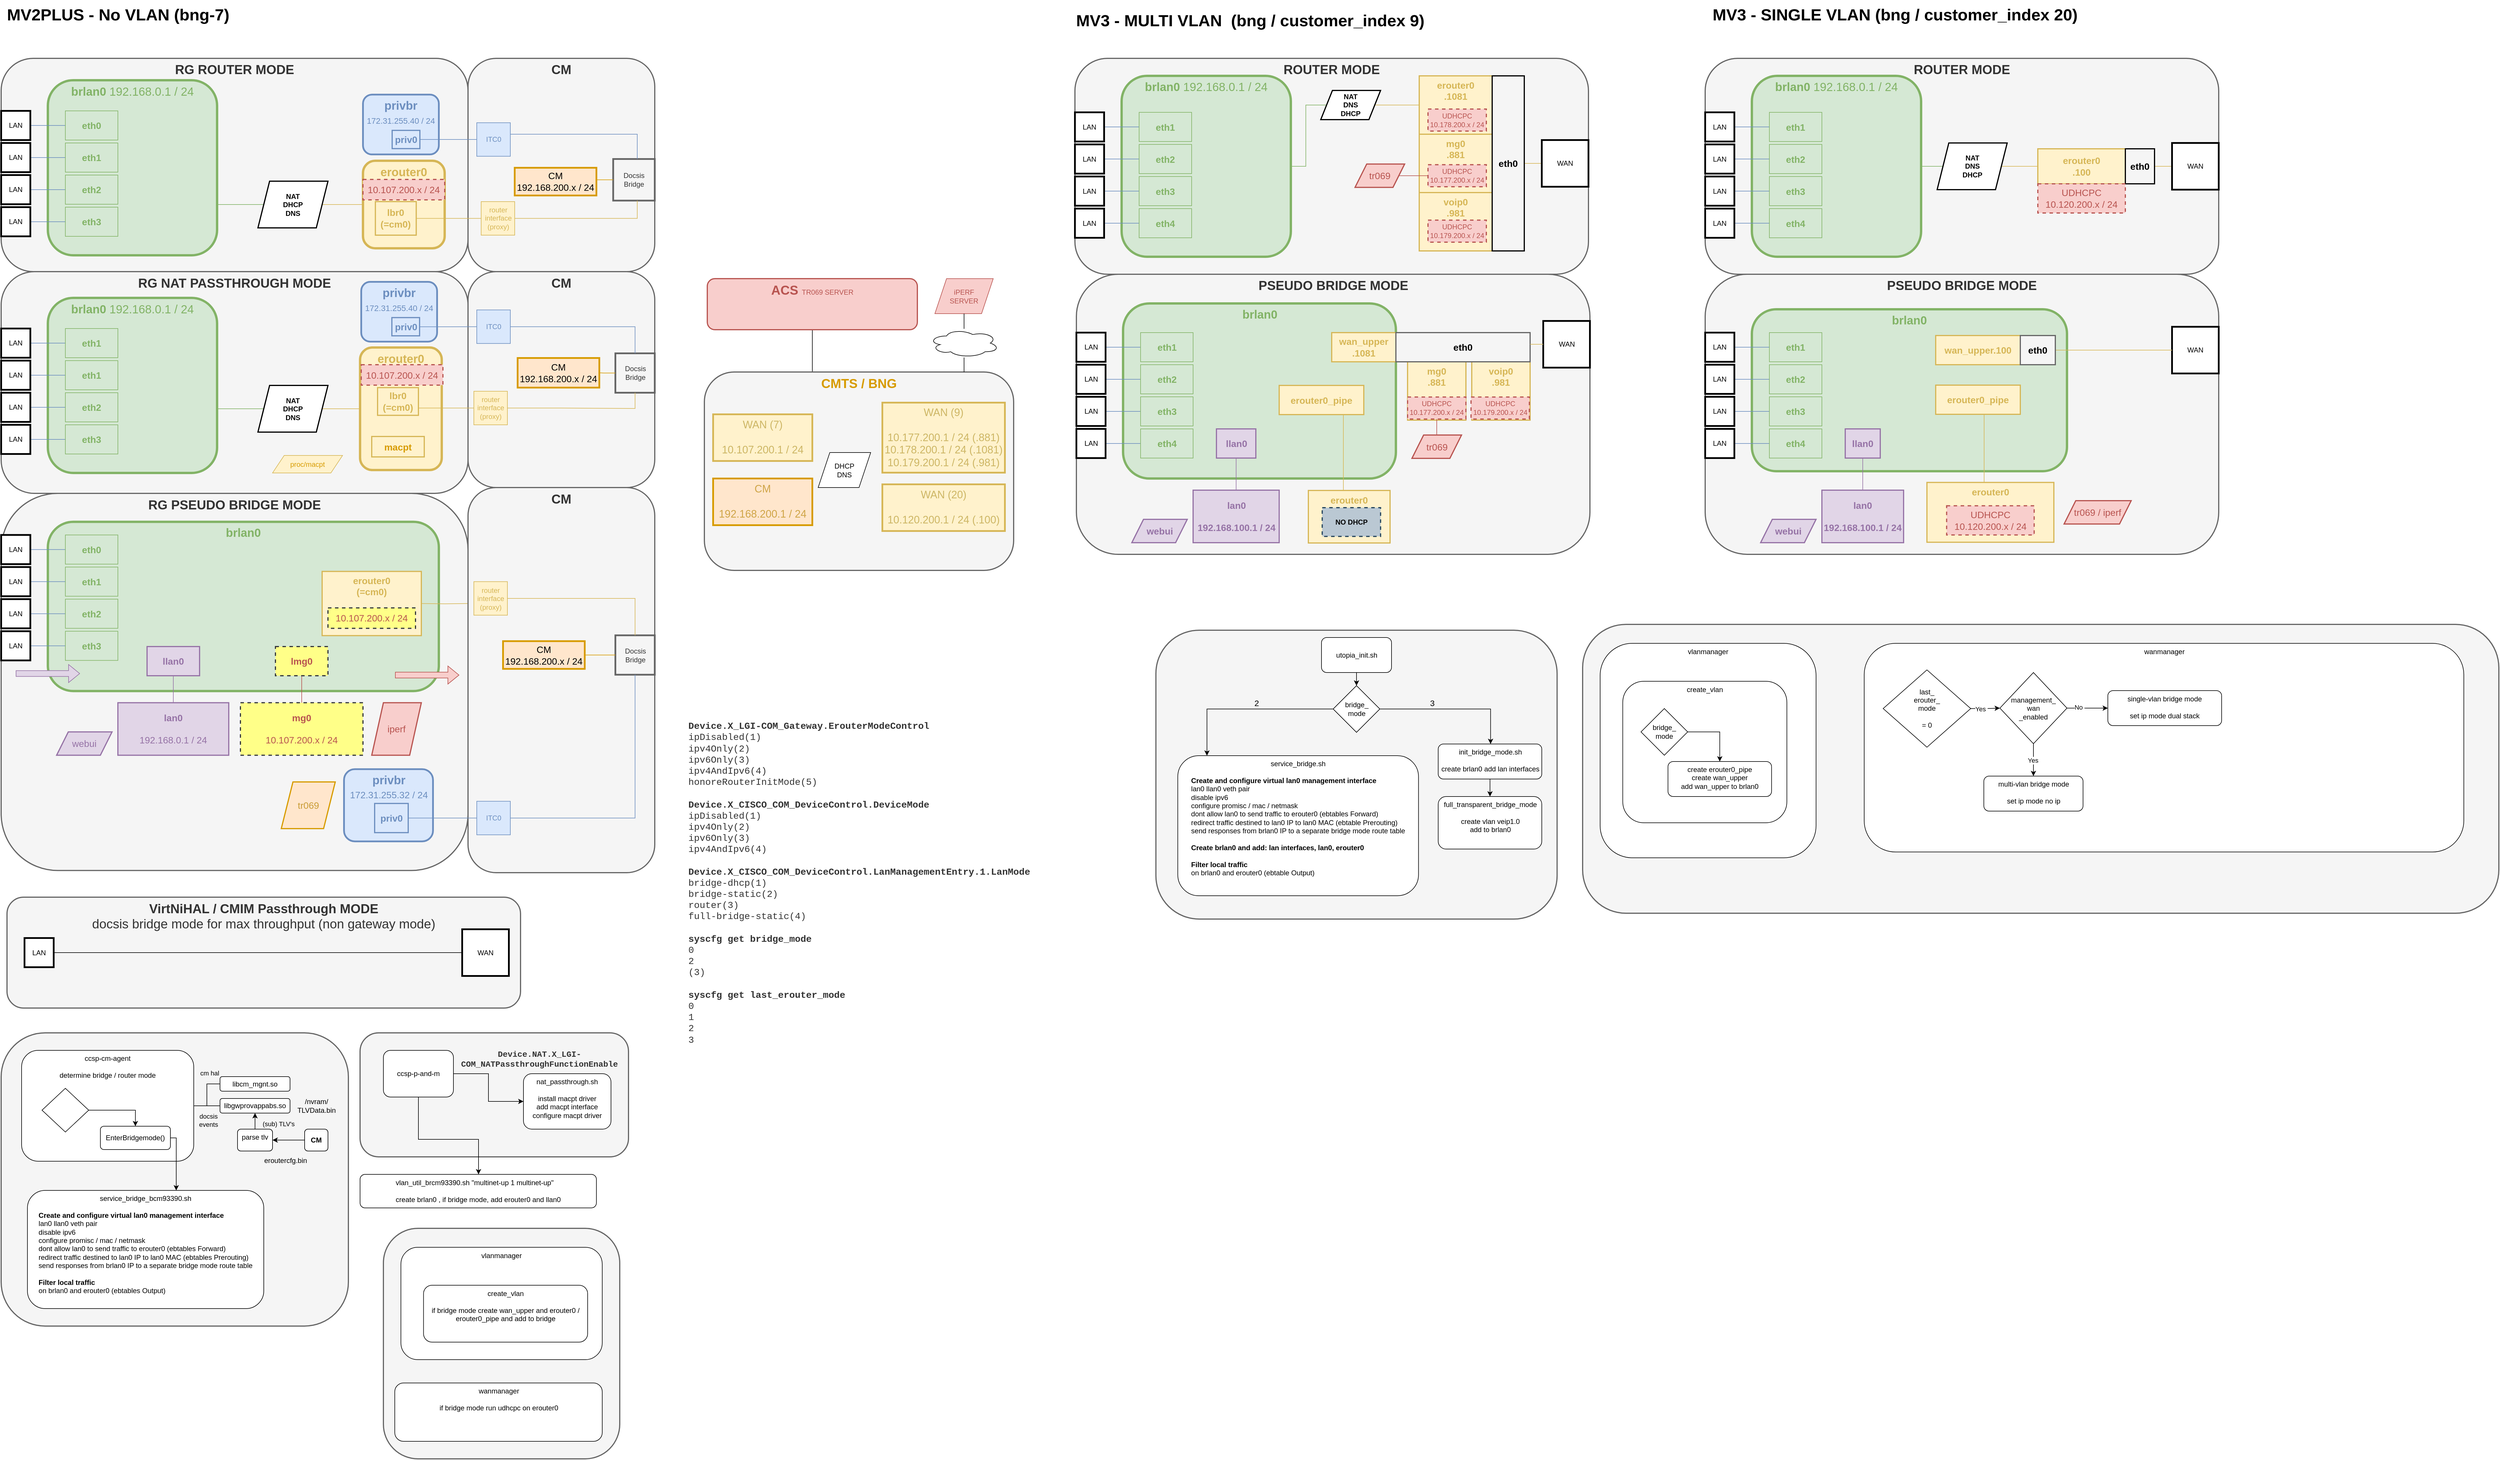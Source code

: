 <mxfile version="24.7.17" pages="2">
  <diagram name="Page-1" id="cdArwuCeAzDDDQEp3-SV">
    <mxGraphModel dx="4620" dy="5376" grid="1" gridSize="10" guides="1" tooltips="1" connect="1" arrows="1" fold="1" page="1" pageScale="1" pageWidth="1100" pageHeight="850" math="0" shadow="0">
      <root>
        <mxCell id="0" />
        <mxCell id="1" parent="0" />
        <mxCell id="8VbZucI2dvGOZZcdEmdP-4" value="&lt;b style=&quot;font-size: 22px;&quot;&gt;CM&lt;/b&gt;" style="rounded=1;whiteSpace=wrap;html=1;fillColor=#f5f5f5;fontColor=#333333;strokeColor=#666666;strokeWidth=2;verticalAlign=top;fontSize=22;" parent="1" vertex="1">
          <mxGeometry x="-240" y="-3280" width="320" height="365.5" as="geometry" />
        </mxCell>
        <mxCell id="r4h9uiGMZSQ4bL8BECDt-79" value="&lt;b style=&quot;font-size: 22px;&quot;&gt;RG PSEUDO BRIDGE MODE&lt;/b&gt;" style="rounded=1;whiteSpace=wrap;html=1;fillColor=#f5f5f5;fontColor=#333333;strokeColor=#666666;strokeWidth=2;verticalAlign=top;fontSize=22;" parent="1" vertex="1">
          <mxGeometry x="-1040" y="-2534.5" width="800" height="646.25" as="geometry" />
        </mxCell>
        <mxCell id="r4h9uiGMZSQ4bL8BECDt-80" value="&lt;div style=&quot;font-size: 20px;&quot;&gt;&lt;font color=&quot;#82b366&quot; style=&quot;font-size: 20px;&quot;&gt;&lt;span style=&quot;font-size: 20px;&quot;&gt;&lt;b style=&quot;font-size: 20px;&quot;&gt;brlan0&lt;/b&gt;&lt;/span&gt;&lt;/font&gt;&lt;/div&gt;" style="rounded=1;whiteSpace=wrap;html=1;fillColor=#d5e8d4;strokeColor=#82b366;verticalAlign=top;strokeWidth=4;fontSize=20;" parent="1" vertex="1">
          <mxGeometry x="-960" y="-2485.75" width="670" height="290" as="geometry" />
        </mxCell>
        <mxCell id="r4h9uiGMZSQ4bL8BECDt-81" value="&lt;font color=&quot;#d6b656&quot; style=&quot;font-size: 16px;&quot;&gt;erouter0&lt;/font&gt;&lt;div&gt;&lt;font color=&quot;#d6b656&quot; style=&quot;font-size: 16px;&quot;&gt;(=cm0)&lt;/font&gt;&lt;/div&gt;" style="rounded=0;whiteSpace=wrap;html=1;fillColor=#fff2cc;strokeColor=#d6b656;fontStyle=1;strokeWidth=2;fontSize=16;verticalAlign=top;" parent="1" vertex="1">
          <mxGeometry x="-490" y="-2400.75" width="170" height="110" as="geometry" />
        </mxCell>
        <mxCell id="r4h9uiGMZSQ4bL8BECDt-125" value="" style="rounded=1;whiteSpace=wrap;html=1;fillColor=#f5f5f5;fontColor=#333333;strokeColor=#666666;strokeWidth=2;verticalAlign=top;fontSize=22;" parent="1" vertex="1">
          <mxGeometry x="-1040" y="-1610" width="595" height="502.5" as="geometry" />
        </mxCell>
        <mxCell id="r4h9uiGMZSQ4bL8BECDt-115" value="ccsp-cm-agent&lt;div&gt;&lt;br&gt;&lt;/div&gt;&lt;div&gt;determine bridge / router mode&lt;/div&gt;" style="rounded=1;whiteSpace=wrap;html=1;verticalAlign=top;" parent="1" vertex="1">
          <mxGeometry x="-1005" y="-1580" width="295" height="190" as="geometry" />
        </mxCell>
        <mxCell id="r4h9uiGMZSQ4bL8BECDt-31" value="&lt;b style=&quot;font-size: 22px;&quot;&gt;RG ROUTER MODE&lt;/b&gt;" style="rounded=1;whiteSpace=wrap;html=1;fillColor=#f5f5f5;fontColor=#333333;strokeColor=#666666;strokeWidth=2;verticalAlign=top;fontSize=22;" parent="1" vertex="1">
          <mxGeometry x="-1040" y="-3280" width="800" height="365.5" as="geometry" />
        </mxCell>
        <mxCell id="r4h9uiGMZSQ4bL8BECDt-32" value="&lt;div style=&quot;font-size: 20px;&quot;&gt;&lt;font color=&quot;#d6b656&quot; style=&quot;font-size: 20px;&quot;&gt;&lt;span style=&quot;font-size: 20px;&quot;&gt;&lt;b style=&quot;font-size: 20px;&quot;&gt;erouter0&lt;/b&gt;&lt;/span&gt;&lt;/font&gt;&lt;/div&gt;&lt;div style=&quot;&quot;&gt;&lt;br&gt;&lt;/div&gt;" style="rounded=1;whiteSpace=wrap;html=1;fillColor=#fff2cc;strokeColor=#d6b656;verticalAlign=top;strokeWidth=4;fontSize=20;" parent="1" vertex="1">
          <mxGeometry x="-420" y="-3104.5" width="140" height="150" as="geometry" />
        </mxCell>
        <mxCell id="r4h9uiGMZSQ4bL8BECDt-15" value="&lt;font color=&quot;#d6b656&quot; style=&quot;font-size: 16px;&quot;&gt;lbr0&lt;/font&gt;&lt;div&gt;&lt;font color=&quot;#d6b656&quot; style=&quot;font-size: 16px;&quot;&gt;(=cm0)&lt;/font&gt;&lt;/div&gt;" style="rounded=0;whiteSpace=wrap;html=1;fillColor=#fff2cc;strokeColor=#d6b656;fontStyle=1;strokeWidth=2;fontSize=16;" parent="1" vertex="1">
          <mxGeometry x="-398.75" y="-3034.5" width="70" height="57.5" as="geometry" />
        </mxCell>
        <mxCell id="r4h9uiGMZSQ4bL8BECDt-109" value="" style="edgeStyle=orthogonalEdgeStyle;rounded=0;orthogonalLoop=1;jettySize=auto;html=1;endArrow=none;fillColor=#d5e8d4;strokeColor=#82b366;" parent="1" source="r4h9uiGMZSQ4bL8BECDt-33" target="r4h9uiGMZSQ4bL8BECDt-108" edge="1">
          <mxGeometry relative="1" as="geometry">
            <Array as="points">
              <mxPoint x="-650" y="-3029.5" />
              <mxPoint x="-650" y="-3029.5" />
            </Array>
          </mxGeometry>
        </mxCell>
        <mxCell id="r4h9uiGMZSQ4bL8BECDt-33" value="&lt;div style=&quot;font-size: 20px;&quot;&gt;&lt;font color=&quot;#82b366&quot; style=&quot;font-size: 20px;&quot;&gt;&lt;span style=&quot;font-size: 20px;&quot;&gt;&lt;b style=&quot;font-size: 20px;&quot;&gt;brlan0&amp;nbsp;&lt;/b&gt;&lt;/span&gt;&lt;/font&gt;&lt;span style=&quot;color: rgb(130, 179, 102); background-color: initial;&quot;&gt;192.168.0.1 / 24&lt;/span&gt;&lt;/div&gt;" style="rounded=1;whiteSpace=wrap;html=1;fillColor=#d5e8d4;strokeColor=#82b366;verticalAlign=top;strokeWidth=4;fontSize=20;" parent="1" vertex="1">
          <mxGeometry x="-960" y="-3242.5" width="290" height="300" as="geometry" />
        </mxCell>
        <mxCell id="r4h9uiGMZSQ4bL8BECDt-53" value="" style="edgeStyle=orthogonalEdgeStyle;rounded=0;orthogonalLoop=1;jettySize=auto;html=1;endArrow=none;fillColor=#e1d5e7;strokeColor=#9673a6;" parent="1" source="r4h9uiGMZSQ4bL8BECDt-50" target="r4h9uiGMZSQ4bL8BECDt-51" edge="1">
          <mxGeometry relative="1" as="geometry">
            <mxPoint x="-125" y="-1915.75" as="targetPoint" />
          </mxGeometry>
        </mxCell>
        <mxCell id="r4h9uiGMZSQ4bL8BECDt-50" value="&lt;font color=&quot;#9673a6&quot; style=&quot;font-size: 16px;&quot;&gt;llan0&lt;/font&gt;" style="rounded=0;whiteSpace=wrap;html=1;fillColor=#e1d5e7;strokeColor=#9673a6;fontStyle=1;strokeWidth=2;fontSize=16;" parent="1" vertex="1">
          <mxGeometry x="-790" y="-2272" width="90" height="50" as="geometry" />
        </mxCell>
        <mxCell id="r4h9uiGMZSQ4bL8BECDt-51" value="&lt;font color=&quot;#9673a6&quot; style=&quot;font-size: 16px;&quot;&gt;lan0&lt;/font&gt;&lt;div&gt;&lt;font color=&quot;#9673a6&quot;&gt;&lt;br&gt;&lt;/font&gt;&lt;div&gt;&lt;font color=&quot;#9673a6&quot; style=&quot;font-size: 16px; font-weight: normal;&quot;&gt;192.168.0.1 / 24&lt;/font&gt;&lt;/div&gt;&lt;/div&gt;" style="rounded=0;whiteSpace=wrap;html=1;fillColor=#e1d5e7;strokeColor=#9673a6;fontStyle=1;strokeWidth=2;fontSize=16;" parent="1" vertex="1">
          <mxGeometry x="-840" y="-2175.75" width="190" height="90" as="geometry" />
        </mxCell>
        <mxCell id="r4h9uiGMZSQ4bL8BECDt-56" value="" style="edgeStyle=orthogonalEdgeStyle;rounded=0;orthogonalLoop=1;jettySize=auto;html=1;endArrow=none;fillColor=#fff2cc;strokeColor=#d6b656;" parent="1" source="r4h9uiGMZSQ4bL8BECDt-57" target="r4h9uiGMZSQ4bL8BECDt-15" edge="1">
          <mxGeometry relative="1" as="geometry">
            <mxPoint x="-240" y="-3019.5" as="targetPoint" />
          </mxGeometry>
        </mxCell>
        <mxCell id="r4h9uiGMZSQ4bL8BECDt-57" value="&lt;font color=&quot;#d6b656&quot;&gt;router&lt;/font&gt;&lt;div&gt;&lt;font color=&quot;#d6b656&quot;&gt;interface&lt;/font&gt;&lt;/div&gt;&lt;div&gt;&lt;font color=&quot;#d6b656&quot;&gt;(proxy)&lt;/font&gt;&lt;/div&gt;" style="whiteSpace=wrap;html=1;aspect=fixed;strokeWidth=1;fillColor=#fff2cc;strokeColor=#d6b656;" parent="1" vertex="1">
          <mxGeometry x="-217.5" y="-3034.5" width="57.5" height="57.5" as="geometry" />
        </mxCell>
        <mxCell id="r4h9uiGMZSQ4bL8BECDt-67" value="" style="edgeStyle=orthogonalEdgeStyle;rounded=0;orthogonalLoop=1;jettySize=auto;html=1;endArrow=none;fillColor=#dae8fc;strokeColor=#6c8ebf;" parent="1" source="r4h9uiGMZSQ4bL8BECDt-68" target="r4h9uiGMZSQ4bL8BECDt-75" edge="1">
          <mxGeometry relative="1" as="geometry" />
        </mxCell>
        <mxCell id="r4h9uiGMZSQ4bL8BECDt-68" value="&lt;font color=&quot;#82b366&quot; style=&quot;font-size: 16px;&quot;&gt;eth0&lt;/font&gt;" style="rounded=0;whiteSpace=wrap;html=1;fillColor=#d5e8d4;strokeColor=#82b366;fontStyle=1;strokeWidth=1;fontSize=16;" parent="1" vertex="1">
          <mxGeometry x="-930" y="-3190" width="90" height="50" as="geometry" />
        </mxCell>
        <mxCell id="r4h9uiGMZSQ4bL8BECDt-69" value="" style="edgeStyle=orthogonalEdgeStyle;rounded=0;orthogonalLoop=1;jettySize=auto;html=1;endArrow=none;fillColor=#dae8fc;strokeColor=#6c8ebf;" parent="1" source="r4h9uiGMZSQ4bL8BECDt-70" target="r4h9uiGMZSQ4bL8BECDt-76" edge="1">
          <mxGeometry relative="1" as="geometry" />
        </mxCell>
        <mxCell id="r4h9uiGMZSQ4bL8BECDt-70" value="&lt;span style=&quot;color: rgb(130, 179, 102);&quot;&gt;eth1&lt;/span&gt;" style="rounded=0;whiteSpace=wrap;html=1;fillColor=#d5e8d4;strokeColor=#82b366;fontStyle=1;strokeWidth=1;fontSize=16;" parent="1" vertex="1">
          <mxGeometry x="-930" y="-3135" width="90" height="50" as="geometry" />
        </mxCell>
        <mxCell id="r4h9uiGMZSQ4bL8BECDt-71" value="" style="edgeStyle=orthogonalEdgeStyle;rounded=0;orthogonalLoop=1;jettySize=auto;html=1;endArrow=none;fillColor=#dae8fc;strokeColor=#6c8ebf;" parent="1" source="r4h9uiGMZSQ4bL8BECDt-72" target="r4h9uiGMZSQ4bL8BECDt-77" edge="1">
          <mxGeometry relative="1" as="geometry" />
        </mxCell>
        <mxCell id="r4h9uiGMZSQ4bL8BECDt-72" value="&lt;span style=&quot;color: rgb(130, 179, 102);&quot;&gt;eth2&lt;/span&gt;" style="rounded=0;whiteSpace=wrap;html=1;fillColor=#d5e8d4;strokeColor=#82b366;fontStyle=1;strokeWidth=1;fontSize=16;" parent="1" vertex="1">
          <mxGeometry x="-930" y="-3080" width="90" height="50" as="geometry" />
        </mxCell>
        <mxCell id="r4h9uiGMZSQ4bL8BECDt-73" value="" style="edgeStyle=orthogonalEdgeStyle;rounded=0;orthogonalLoop=1;jettySize=auto;html=1;endArrow=none;fillColor=#dae8fc;strokeColor=#6c8ebf;" parent="1" source="r4h9uiGMZSQ4bL8BECDt-74" target="r4h9uiGMZSQ4bL8BECDt-78" edge="1">
          <mxGeometry relative="1" as="geometry" />
        </mxCell>
        <mxCell id="r4h9uiGMZSQ4bL8BECDt-74" value="&lt;span style=&quot;color: rgb(130, 179, 102);&quot;&gt;eth3&lt;/span&gt;" style="rounded=0;whiteSpace=wrap;html=1;fillColor=#d5e8d4;strokeColor=#82b366;fontStyle=1;strokeWidth=1;fontSize=16;" parent="1" vertex="1">
          <mxGeometry x="-930" y="-3025" width="90" height="50" as="geometry" />
        </mxCell>
        <mxCell id="r4h9uiGMZSQ4bL8BECDt-75" value="LAN" style="whiteSpace=wrap;html=1;aspect=fixed;strokeWidth=3;" parent="1" vertex="1">
          <mxGeometry x="-1040" y="-3190" width="50" height="50" as="geometry" />
        </mxCell>
        <mxCell id="r4h9uiGMZSQ4bL8BECDt-76" value="LAN" style="whiteSpace=wrap;html=1;aspect=fixed;strokeWidth=3;" parent="1" vertex="1">
          <mxGeometry x="-1040" y="-3135" width="50" height="50" as="geometry" />
        </mxCell>
        <mxCell id="r4h9uiGMZSQ4bL8BECDt-77" value="LAN" style="whiteSpace=wrap;html=1;aspect=fixed;strokeWidth=3;" parent="1" vertex="1">
          <mxGeometry x="-1040" y="-3080" width="50" height="50" as="geometry" />
        </mxCell>
        <mxCell id="r4h9uiGMZSQ4bL8BECDt-78" value="LAN" style="whiteSpace=wrap;html=1;aspect=fixed;strokeWidth=3;" parent="1" vertex="1">
          <mxGeometry x="-1040" y="-3025" width="50" height="50" as="geometry" />
        </mxCell>
        <mxCell id="r4h9uiGMZSQ4bL8BECDt-82" value="" style="edgeStyle=orthogonalEdgeStyle;rounded=0;orthogonalLoop=1;jettySize=auto;html=1;endArrow=none;fillColor=#dae8fc;strokeColor=#6c8ebf;" parent="1" source="r4h9uiGMZSQ4bL8BECDt-83" target="r4h9uiGMZSQ4bL8BECDt-92" edge="1">
          <mxGeometry relative="1" as="geometry" />
        </mxCell>
        <mxCell id="r4h9uiGMZSQ4bL8BECDt-83" value="&lt;span style=&quot;color: rgb(130, 179, 102);&quot;&gt;eth0&lt;/span&gt;" style="rounded=0;whiteSpace=wrap;html=1;fillColor=#d5e8d4;strokeColor=#82b366;fontStyle=1;strokeWidth=1;fontSize=16;" parent="1" vertex="1">
          <mxGeometry x="-930" y="-2463.25" width="90" height="50" as="geometry" />
        </mxCell>
        <mxCell id="r4h9uiGMZSQ4bL8BECDt-84" value="" style="edgeStyle=orthogonalEdgeStyle;rounded=0;orthogonalLoop=1;jettySize=auto;html=1;endArrow=none;fillColor=#dae8fc;strokeColor=#6c8ebf;" parent="1" source="r4h9uiGMZSQ4bL8BECDt-85" target="r4h9uiGMZSQ4bL8BECDt-93" edge="1">
          <mxGeometry relative="1" as="geometry" />
        </mxCell>
        <mxCell id="r4h9uiGMZSQ4bL8BECDt-85" value="&lt;span style=&quot;color: rgb(130, 179, 102);&quot;&gt;eth1&lt;/span&gt;" style="rounded=0;whiteSpace=wrap;html=1;fillColor=#d5e8d4;strokeColor=#82b366;fontStyle=1;strokeWidth=1;fontSize=16;" parent="1" vertex="1">
          <mxGeometry x="-930" y="-2408.25" width="90" height="50" as="geometry" />
        </mxCell>
        <mxCell id="r4h9uiGMZSQ4bL8BECDt-86" value="" style="edgeStyle=orthogonalEdgeStyle;rounded=0;orthogonalLoop=1;jettySize=auto;html=1;endArrow=none;fillColor=#dae8fc;strokeColor=#6c8ebf;" parent="1" source="r4h9uiGMZSQ4bL8BECDt-87" target="r4h9uiGMZSQ4bL8BECDt-94" edge="1">
          <mxGeometry relative="1" as="geometry" />
        </mxCell>
        <mxCell id="r4h9uiGMZSQ4bL8BECDt-87" value="&lt;span style=&quot;color: rgb(130, 179, 102);&quot;&gt;eth2&lt;/span&gt;" style="rounded=0;whiteSpace=wrap;html=1;fillColor=#d5e8d4;strokeColor=#82b366;fontStyle=1;strokeWidth=1;fontSize=16;" parent="1" vertex="1">
          <mxGeometry x="-930" y="-2353.25" width="90" height="50" as="geometry" />
        </mxCell>
        <mxCell id="r4h9uiGMZSQ4bL8BECDt-88" value="" style="edgeStyle=orthogonalEdgeStyle;rounded=0;orthogonalLoop=1;jettySize=auto;html=1;endArrow=none;fillColor=#dae8fc;strokeColor=#6c8ebf;" parent="1" source="r4h9uiGMZSQ4bL8BECDt-89" target="r4h9uiGMZSQ4bL8BECDt-95" edge="1">
          <mxGeometry relative="1" as="geometry" />
        </mxCell>
        <mxCell id="r4h9uiGMZSQ4bL8BECDt-89" value="&lt;span style=&quot;color: rgb(130, 179, 102);&quot;&gt;eth3&lt;/span&gt;" style="rounded=0;whiteSpace=wrap;html=1;fillColor=#d5e8d4;strokeColor=#82b366;fontStyle=1;strokeWidth=1;fontSize=16;" parent="1" vertex="1">
          <mxGeometry x="-930" y="-2298.25" width="90" height="50" as="geometry" />
        </mxCell>
        <mxCell id="r4h9uiGMZSQ4bL8BECDt-90" value="" style="edgeStyle=orthogonalEdgeStyle;rounded=0;orthogonalLoop=1;jettySize=auto;html=1;endArrow=none;fillColor=#fff2cc;strokeColor=#d6b656;" parent="1" target="r4h9uiGMZSQ4bL8BECDt-81" edge="1">
          <mxGeometry relative="1" as="geometry">
            <mxPoint x="-240.0" y="-2345.75" as="sourcePoint" />
          </mxGeometry>
        </mxCell>
        <mxCell id="r4h9uiGMZSQ4bL8BECDt-92" value="LAN" style="whiteSpace=wrap;html=1;aspect=fixed;strokeWidth=3;" parent="1" vertex="1">
          <mxGeometry x="-1040" y="-2463.25" width="50" height="50" as="geometry" />
        </mxCell>
        <mxCell id="r4h9uiGMZSQ4bL8BECDt-93" value="LAN" style="whiteSpace=wrap;html=1;aspect=fixed;strokeWidth=3;" parent="1" vertex="1">
          <mxGeometry x="-1040" y="-2408.25" width="50" height="50" as="geometry" />
        </mxCell>
        <mxCell id="r4h9uiGMZSQ4bL8BECDt-94" value="LAN" style="whiteSpace=wrap;html=1;aspect=fixed;strokeWidth=3;" parent="1" vertex="1">
          <mxGeometry x="-1040" y="-2353.25" width="50" height="50" as="geometry" />
        </mxCell>
        <mxCell id="r4h9uiGMZSQ4bL8BECDt-95" value="LAN" style="whiteSpace=wrap;html=1;aspect=fixed;strokeWidth=3;" parent="1" vertex="1">
          <mxGeometry x="-1040" y="-2298.25" width="50" height="50" as="geometry" />
        </mxCell>
        <mxCell id="r4h9uiGMZSQ4bL8BECDt-191" value="" style="edgeStyle=orthogonalEdgeStyle;rounded=0;orthogonalLoop=1;jettySize=auto;html=1;endArrow=none;" parent="1" source="r4h9uiGMZSQ4bL8BECDt-96" target="r4h9uiGMZSQ4bL8BECDt-107" edge="1">
          <mxGeometry relative="1" as="geometry">
            <Array as="points">
              <mxPoint x="350" y="-2750" />
              <mxPoint x="350" y="-2750" />
            </Array>
          </mxGeometry>
        </mxCell>
        <mxCell id="r4h9uiGMZSQ4bL8BECDt-96" value="&lt;b style=&quot;font-size: 22px;&quot;&gt;&lt;font color=&quot;#d79b00&quot;&gt;CMTS / BNG&lt;/font&gt;&lt;/b&gt;" style="rounded=1;whiteSpace=wrap;html=1;fillColor=#f5f5f5;strokeColor=#666666;strokeWidth=2;verticalAlign=top;fontSize=22;fontColor=#333333;" parent="1" vertex="1">
          <mxGeometry x="165" y="-2742.5" width="530" height="340" as="geometry" />
        </mxCell>
        <mxCell id="r4h9uiGMZSQ4bL8BECDt-105" value="DHCP&lt;div&gt;DNS&lt;/div&gt;" style="shape=parallelogram;perimeter=parallelogramPerimeter;whiteSpace=wrap;html=1;fixedSize=1;" parent="1" vertex="1">
          <mxGeometry x="360" y="-2604.5" width="90" height="60" as="geometry" />
        </mxCell>
        <mxCell id="r4h9uiGMZSQ4bL8BECDt-106" value="iPERF&lt;div&gt;SERVER&lt;/div&gt;" style="shape=parallelogram;perimeter=parallelogramPerimeter;whiteSpace=wrap;html=1;fixedSize=1;fillColor=#f8cecc;strokeColor=#b85450;fontColor=#b85450;" parent="1" vertex="1">
          <mxGeometry x="560" y="-2902.5" width="100" height="60" as="geometry" />
        </mxCell>
        <mxCell id="r4h9uiGMZSQ4bL8BECDt-107" value="&lt;font style=&quot;&quot; color=&quot;#b85450&quot;&gt;&lt;b style=&quot;font-size: 22px;&quot;&gt;ACS &lt;/b&gt;&lt;font style=&quot;font-size: 12px;&quot;&gt;TR069 SERVER&lt;/font&gt;&lt;/font&gt;" style="rounded=1;whiteSpace=wrap;html=1;fillColor=#f8cecc;strokeColor=#b85450;strokeWidth=2;verticalAlign=top;fontSize=22;" parent="1" vertex="1">
          <mxGeometry x="170" y="-2902.5" width="360" height="87.5" as="geometry" />
        </mxCell>
        <mxCell id="r4h9uiGMZSQ4bL8BECDt-110" value="" style="edgeStyle=orthogonalEdgeStyle;rounded=0;orthogonalLoop=1;jettySize=auto;html=1;endArrow=none;fillColor=#fff2cc;strokeColor=#d6b656;" parent="1" source="r4h9uiGMZSQ4bL8BECDt-108" target="r4h9uiGMZSQ4bL8BECDt-32" edge="1">
          <mxGeometry relative="1" as="geometry" />
        </mxCell>
        <mxCell id="r4h9uiGMZSQ4bL8BECDt-108" value="&lt;b&gt;NAT&lt;/b&gt;&lt;div&gt;&lt;b style=&quot;background-color: initial;&quot;&gt;DHCP&lt;/b&gt;&lt;br&gt;&lt;/div&gt;&lt;div&gt;&lt;b style=&quot;background-color: initial;&quot;&gt;DNS&lt;/b&gt;&lt;/div&gt;" style="shape=parallelogram;perimeter=parallelogramPerimeter;whiteSpace=wrap;html=1;fixedSize=1;strokeWidth=2;" parent="1" vertex="1">
          <mxGeometry x="-600" y="-3069.5" width="120" height="80" as="geometry" />
        </mxCell>
        <mxCell id="r4h9uiGMZSQ4bL8BECDt-112" value="" style="edgeStyle=orthogonalEdgeStyle;rounded=0;orthogonalLoop=1;jettySize=auto;html=1;endArrow=none;fillColor=#f8cecc;strokeColor=#b85450;" parent="1" source="r4h9uiGMZSQ4bL8BECDt-113" target="r4h9uiGMZSQ4bL8BECDt-114" edge="1">
          <mxGeometry relative="1" as="geometry">
            <mxPoint x="95" y="-1915.75" as="targetPoint" />
          </mxGeometry>
        </mxCell>
        <mxCell id="r4h9uiGMZSQ4bL8BECDt-113" value="&lt;font color=&quot;#b85450&quot; style=&quot;font-size: 16px;&quot;&gt;lmg0&lt;/font&gt;" style="rounded=0;whiteSpace=wrap;html=1;fillColor=#ffff88;strokeColor=#36393d;fontStyle=1;strokeWidth=2;fontSize=16;dashed=1;" parent="1" vertex="1">
          <mxGeometry x="-570" y="-2272" width="90" height="50" as="geometry" />
        </mxCell>
        <mxCell id="r4h9uiGMZSQ4bL8BECDt-114" value="&lt;font color=&quot;#b85450&quot; style=&quot;font-size: 16px;&quot;&gt;mg0&lt;/font&gt;&lt;div&gt;&lt;font color=&quot;#b85450&quot;&gt;&lt;br&gt;&lt;/font&gt;&lt;div&gt;&lt;font style=&quot;font-weight: normal;&quot; color=&quot;#b85450&quot;&gt;10.107.200.x / 24&lt;/font&gt;&lt;/div&gt;&lt;/div&gt;" style="rounded=0;whiteSpace=wrap;html=1;fillColor=#ffff88;strokeColor=#36393d;fontStyle=1;strokeWidth=2;fontSize=16;dashed=1;" parent="1" vertex="1">
          <mxGeometry x="-630" y="-2175.75" width="210" height="90" as="geometry" />
        </mxCell>
        <mxCell id="r4h9uiGMZSQ4bL8BECDt-123" value="" style="edgeStyle=orthogonalEdgeStyle;rounded=0;orthogonalLoop=1;jettySize=auto;html=1;" parent="1" source="r4h9uiGMZSQ4bL8BECDt-301" target="r4h9uiGMZSQ4bL8BECDt-117" edge="1">
          <mxGeometry relative="1" as="geometry">
            <Array as="points">
              <mxPoint x="-740" y="-1429.5" />
            </Array>
            <mxPoint x="-740" y="-1365" as="targetPoint" />
          </mxGeometry>
        </mxCell>
        <mxCell id="r4h9uiGMZSQ4bL8BECDt-117" value="service_&lt;span style=&quot;background-color: initial;&quot;&gt;bridge_bcm93390.sh&lt;/span&gt;&lt;div style=&quot;text-align: left;&quot;&gt;&lt;span style=&quot;background-color: initial;&quot;&gt;&lt;br&gt;&lt;/span&gt;&lt;/div&gt;&lt;div style=&quot;text-align: left;&quot;&gt;&lt;span style=&quot;background-color: initial;&quot;&gt;&lt;b&gt;Create and configure virtual lan0 management interface&lt;/b&gt;&lt;/span&gt;&lt;br&gt;&lt;/div&gt;&lt;div style=&quot;text-align: left;&quot;&gt;lan0 llan0 veth pair&lt;/div&gt;&lt;div style=&quot;text-align: left;&quot;&gt;disable ipv6&lt;/div&gt;&lt;div style=&quot;text-align: left;&quot;&gt;configure promisc / mac / netmask&lt;/div&gt;&lt;div style=&quot;text-align: left;&quot;&gt;&lt;span style=&quot;background-color: initial;&quot;&gt;dont allow lan0 to send traffic to erouter0 (ebtables Forward)&lt;/span&gt;&lt;br&gt;&lt;/div&gt;&lt;div style=&quot;text-align: left;&quot;&gt;&lt;span style=&quot;background-color: initial;&quot;&gt;redirect traffic destined to lan0 IP to lan0 MAC (ebtables Prerouting)&lt;/span&gt;&lt;br&gt;&lt;/div&gt;&lt;div style=&quot;text-align: left;&quot;&gt;&lt;span style=&quot;background-color: initial;&quot;&gt;send responses from brlan0 IP to a separate bridge mode route table&lt;/span&gt;&lt;br&gt;&lt;/div&gt;&lt;div style=&quot;text-align: left;&quot;&gt;&lt;br&gt;&lt;/div&gt;&lt;div style=&quot;text-align: left;&quot;&gt;&lt;span style=&quot;background-color: initial;&quot;&gt;&lt;b&gt;Filter local traffic&lt;/b&gt;&lt;/span&gt;&lt;/div&gt;&lt;div style=&quot;text-align: left;&quot;&gt;on brlan0 and erouter0 (ebtables Output)&lt;/div&gt;" style="rounded=1;whiteSpace=wrap;html=1;verticalAlign=top;" parent="1" vertex="1">
          <mxGeometry x="-995" y="-1340" width="405" height="202.5" as="geometry" />
        </mxCell>
        <mxCell id="r4h9uiGMZSQ4bL8BECDt-122" value="&lt;font color=&quot;#cdb665&quot; style=&quot;font-size: 18px;&quot;&gt;WAN (7)&lt;/font&gt;&lt;div style=&quot;font-size: 18px;&quot;&gt;&lt;font color=&quot;#cdb665&quot;&gt;&lt;br&gt;&lt;/font&gt;&lt;/div&gt;&lt;div style=&quot;font-size: 18px;&quot;&gt;&lt;font color=&quot;#cdb665&quot;&gt;10.107.200.1 / 24&lt;/font&gt;&lt;/div&gt;" style="rounded=0;whiteSpace=wrap;html=1;strokeWidth=3;fillColor=#fff2cc;strokeColor=#d6b656;" parent="1" vertex="1">
          <mxGeometry x="180" y="-2670" width="170" height="80" as="geometry" />
        </mxCell>
        <mxCell id="r4h9uiGMZSQ4bL8BECDt-126" value="MV2PLUS - No VLAN (bng-7)" style="text;html=1;align=center;verticalAlign=middle;resizable=0;points=[];autosize=1;strokeColor=none;fillColor=none;fontStyle=1;fontSize=28;" parent="1" vertex="1">
          <mxGeometry x="-1035" y="-3380" width="390" height="50" as="geometry" />
        </mxCell>
        <mxCell id="r4h9uiGMZSQ4bL8BECDt-127" value="&lt;font color=&quot;#9673a6&quot;&gt;webui&lt;/font&gt;" style="rounded=0;whiteSpace=wrap;html=1;fillColor=#e1d5e7;strokeColor=#9673a6;fontStyle=0;strokeWidth=2;fontSize=16;shape=parallelogram;perimeter=parallelogramPerimeter;fixedSize=1;" parent="1" vertex="1">
          <mxGeometry x="-945" y="-2125.75" width="95" height="40" as="geometry" />
        </mxCell>
        <mxCell id="r4h9uiGMZSQ4bL8BECDt-128" value="" style="rounded=1;whiteSpace=wrap;html=1;fillColor=#f5f5f5;fontColor=#333333;strokeColor=#666666;strokeWidth=2;verticalAlign=top;fontSize=22;" parent="1" vertex="1">
          <mxGeometry x="938.75" y="-2300" width="687.5" height="495" as="geometry" />
        </mxCell>
        <mxCell id="r4h9uiGMZSQ4bL8BECDt-129" value="&lt;b style=&quot;font-size: 22px;&quot;&gt;PSEUDO BRIDGE MODE&lt;/b&gt;" style="rounded=1;whiteSpace=wrap;html=1;fillColor=#f5f5f5;fontColor=#333333;strokeColor=#666666;strokeWidth=2;verticalAlign=top;fontSize=22;" parent="1" vertex="1">
          <mxGeometry x="802.5" y="-2910" width="880" height="480" as="geometry" />
        </mxCell>
        <mxCell id="r4h9uiGMZSQ4bL8BECDt-130" value="&lt;div style=&quot;font-size: 20px;&quot;&gt;&lt;font color=&quot;#82b366&quot; style=&quot;font-size: 20px;&quot;&gt;&lt;span style=&quot;font-size: 20px;&quot;&gt;&lt;b style=&quot;font-size: 20px;&quot;&gt;brlan0&lt;/b&gt;&lt;/span&gt;&lt;/font&gt;&lt;/div&gt;" style="rounded=1;whiteSpace=wrap;html=1;fillColor=#d5e8d4;strokeColor=#82b366;verticalAlign=top;strokeWidth=4;fontSize=20;" parent="1" vertex="1">
          <mxGeometry x="882.5" y="-2860" width="467.5" height="300" as="geometry" />
        </mxCell>
        <mxCell id="r4h9uiGMZSQ4bL8BECDt-131" value="&lt;b style=&quot;font-size: 22px;&quot;&gt;ROUTER MODE&lt;/b&gt;" style="rounded=1;whiteSpace=wrap;html=1;fillColor=#f5f5f5;fontColor=#333333;strokeColor=#666666;strokeWidth=2;verticalAlign=top;fontSize=22;" parent="1" vertex="1">
          <mxGeometry x="800" y="-3280" width="880" height="370" as="geometry" />
        </mxCell>
        <mxCell id="r4h9uiGMZSQ4bL8BECDt-134" value="" style="edgeStyle=orthogonalEdgeStyle;rounded=0;orthogonalLoop=1;jettySize=auto;html=1;endArrow=none;fillColor=#d5e8d4;strokeColor=#82b366;" parent="1" source="r4h9uiGMZSQ4bL8BECDt-135" target="r4h9uiGMZSQ4bL8BECDt-169" edge="1">
          <mxGeometry relative="1" as="geometry" />
        </mxCell>
        <mxCell id="r4h9uiGMZSQ4bL8BECDt-135" value="&lt;div style=&quot;font-size: 20px;&quot;&gt;&lt;font color=&quot;#82b366&quot; style=&quot;font-size: 20px;&quot;&gt;&lt;span style=&quot;font-size: 20px;&quot;&gt;&lt;b style=&quot;font-size: 20px;&quot;&gt;brlan0&amp;nbsp;&lt;/b&gt;&lt;/span&gt;&lt;/font&gt;&lt;span style=&quot;color: rgb(130, 179, 102); background-color: initial;&quot;&gt;192.168.0.1 / 24&lt;/span&gt;&lt;/div&gt;" style="rounded=1;whiteSpace=wrap;html=1;fillColor=#d5e8d4;strokeColor=#82b366;verticalAlign=top;strokeWidth=4;fontSize=20;" parent="1" vertex="1">
          <mxGeometry x="880" y="-3250" width="290" height="310" as="geometry" />
        </mxCell>
        <mxCell id="r4h9uiGMZSQ4bL8BECDt-136" value="" style="edgeStyle=orthogonalEdgeStyle;rounded=0;orthogonalLoop=1;jettySize=auto;html=1;endArrow=none;fillColor=#e1d5e7;strokeColor=#9673a6;" parent="1" source="r4h9uiGMZSQ4bL8BECDt-137" target="r4h9uiGMZSQ4bL8BECDt-138" edge="1">
          <mxGeometry relative="1" as="geometry">
            <mxPoint x="1717.5" y="-2280" as="targetPoint" />
          </mxGeometry>
        </mxCell>
        <mxCell id="r4h9uiGMZSQ4bL8BECDt-137" value="&lt;font color=&quot;#9673a6&quot; style=&quot;font-size: 16px;&quot;&gt;llan0&lt;/font&gt;" style="rounded=0;whiteSpace=wrap;html=1;fillColor=#e1d5e7;strokeColor=#9673a6;fontStyle=1;strokeWidth=2;fontSize=16;" parent="1" vertex="1">
          <mxGeometry x="1042.5" y="-2645" width="67.5" height="50" as="geometry" />
        </mxCell>
        <mxCell id="r4h9uiGMZSQ4bL8BECDt-138" value="&lt;font color=&quot;#9673a6&quot; style=&quot;font-size: 16px;&quot;&gt;lan0&lt;/font&gt;&lt;div&gt;&lt;font color=&quot;#9673a6&quot;&gt;&lt;br&gt;&lt;/font&gt;&lt;div&gt;&lt;font color=&quot;#9673a6&quot; style=&quot;font-size: 16px;&quot;&gt;192.168.100.1 / 24&lt;/font&gt;&lt;/div&gt;&lt;/div&gt;" style="rounded=0;whiteSpace=wrap;html=1;fillColor=#e1d5e7;strokeColor=#9673a6;fontStyle=1;strokeWidth=2;fontSize=16;" parent="1" vertex="1">
          <mxGeometry x="1002.5" y="-2540" width="147.5" height="90" as="geometry" />
        </mxCell>
        <mxCell id="r4h9uiGMZSQ4bL8BECDt-139" value="" style="edgeStyle=orthogonalEdgeStyle;rounded=0;orthogonalLoop=1;jettySize=auto;html=1;endArrow=none;fillColor=#fff2cc;strokeColor=#d6b656;" parent="1" source="r4h9uiGMZSQ4bL8BECDt-140" target="r4h9uiGMZSQ4bL8BECDt-133" edge="1">
          <mxGeometry relative="1" as="geometry">
            <mxPoint x="1600" y="-3090" as="targetPoint" />
          </mxGeometry>
        </mxCell>
        <mxCell id="r4h9uiGMZSQ4bL8BECDt-140" value="WAN" style="whiteSpace=wrap;html=1;aspect=fixed;strokeWidth=3;" parent="1" vertex="1">
          <mxGeometry x="1600" y="-3140" width="80" height="80" as="geometry" />
        </mxCell>
        <mxCell id="r4h9uiGMZSQ4bL8BECDt-141" value="" style="edgeStyle=orthogonalEdgeStyle;rounded=0;orthogonalLoop=1;jettySize=auto;html=1;endArrow=none;fillColor=#dae8fc;strokeColor=#6c8ebf;" parent="1" source="r4h9uiGMZSQ4bL8BECDt-142" target="r4h9uiGMZSQ4bL8BECDt-149" edge="1">
          <mxGeometry relative="1" as="geometry" />
        </mxCell>
        <mxCell id="r4h9uiGMZSQ4bL8BECDt-142" value="&lt;span style=&quot;color: rgb(130, 179, 102);&quot;&gt;eth1&lt;/span&gt;" style="rounded=0;whiteSpace=wrap;html=1;fillColor=#d5e8d4;strokeColor=#82b366;fontStyle=1;strokeWidth=1;fontSize=16;" parent="1" vertex="1">
          <mxGeometry x="910" y="-3187.5" width="90" height="50" as="geometry" />
        </mxCell>
        <mxCell id="r4h9uiGMZSQ4bL8BECDt-143" value="" style="edgeStyle=orthogonalEdgeStyle;rounded=0;orthogonalLoop=1;jettySize=auto;html=1;endArrow=none;fillColor=#dae8fc;strokeColor=#6c8ebf;" parent="1" source="r4h9uiGMZSQ4bL8BECDt-144" target="r4h9uiGMZSQ4bL8BECDt-150" edge="1">
          <mxGeometry relative="1" as="geometry" />
        </mxCell>
        <mxCell id="r4h9uiGMZSQ4bL8BECDt-144" value="&lt;span style=&quot;color: rgb(130, 179, 102);&quot;&gt;eth2&lt;/span&gt;" style="rounded=0;whiteSpace=wrap;html=1;fillColor=#d5e8d4;strokeColor=#82b366;fontStyle=1;strokeWidth=1;fontSize=16;" parent="1" vertex="1">
          <mxGeometry x="910" y="-3132.5" width="90" height="50" as="geometry" />
        </mxCell>
        <mxCell id="r4h9uiGMZSQ4bL8BECDt-145" value="" style="edgeStyle=orthogonalEdgeStyle;rounded=0;orthogonalLoop=1;jettySize=auto;html=1;endArrow=none;fillColor=#dae8fc;strokeColor=#6c8ebf;" parent="1" source="r4h9uiGMZSQ4bL8BECDt-146" target="r4h9uiGMZSQ4bL8BECDt-151" edge="1">
          <mxGeometry relative="1" as="geometry" />
        </mxCell>
        <mxCell id="r4h9uiGMZSQ4bL8BECDt-146" value="&lt;span style=&quot;color: rgb(130, 179, 102);&quot;&gt;eth3&lt;/span&gt;" style="rounded=0;whiteSpace=wrap;html=1;fillColor=#d5e8d4;strokeColor=#82b366;fontStyle=1;strokeWidth=1;fontSize=16;" parent="1" vertex="1">
          <mxGeometry x="910" y="-3077.5" width="90" height="50" as="geometry" />
        </mxCell>
        <mxCell id="r4h9uiGMZSQ4bL8BECDt-147" value="" style="edgeStyle=orthogonalEdgeStyle;rounded=0;orthogonalLoop=1;jettySize=auto;html=1;endArrow=none;fillColor=#dae8fc;strokeColor=#6c8ebf;" parent="1" source="r4h9uiGMZSQ4bL8BECDt-148" target="r4h9uiGMZSQ4bL8BECDt-152" edge="1">
          <mxGeometry relative="1" as="geometry" />
        </mxCell>
        <mxCell id="r4h9uiGMZSQ4bL8BECDt-148" value="&lt;span style=&quot;color: rgb(130, 179, 102);&quot;&gt;eth4&lt;/span&gt;" style="rounded=0;whiteSpace=wrap;html=1;fillColor=#d5e8d4;strokeColor=#82b366;fontStyle=1;strokeWidth=1;fontSize=16;" parent="1" vertex="1">
          <mxGeometry x="910" y="-3022.5" width="90" height="50" as="geometry" />
        </mxCell>
        <mxCell id="r4h9uiGMZSQ4bL8BECDt-149" value="LAN" style="whiteSpace=wrap;html=1;aspect=fixed;strokeWidth=3;" parent="1" vertex="1">
          <mxGeometry x="800" y="-3187.5" width="50" height="50" as="geometry" />
        </mxCell>
        <mxCell id="r4h9uiGMZSQ4bL8BECDt-150" value="LAN" style="whiteSpace=wrap;html=1;aspect=fixed;strokeWidth=3;" parent="1" vertex="1">
          <mxGeometry x="800" y="-3132.5" width="50" height="50" as="geometry" />
        </mxCell>
        <mxCell id="r4h9uiGMZSQ4bL8BECDt-151" value="LAN" style="whiteSpace=wrap;html=1;aspect=fixed;strokeWidth=3;" parent="1" vertex="1">
          <mxGeometry x="800" y="-3077.5" width="50" height="50" as="geometry" />
        </mxCell>
        <mxCell id="r4h9uiGMZSQ4bL8BECDt-152" value="LAN" style="whiteSpace=wrap;html=1;aspect=fixed;strokeWidth=3;" parent="1" vertex="1">
          <mxGeometry x="800" y="-3022.5" width="50" height="50" as="geometry" />
        </mxCell>
        <mxCell id="r4h9uiGMZSQ4bL8BECDt-153" value="&lt;font color=&quot;#d6b656&quot; style=&quot;font-size: 16px;&quot;&gt;erouter0_pipe&lt;br&gt;&lt;/font&gt;" style="rounded=0;whiteSpace=wrap;html=1;fillColor=#fff2cc;strokeColor=#d6b656;fontStyle=1;strokeWidth=2;fontSize=16;" parent="1" vertex="1">
          <mxGeometry x="1150" y="-2719.5" width="145" height="50" as="geometry" />
        </mxCell>
        <mxCell id="r4h9uiGMZSQ4bL8BECDt-154" value="" style="edgeStyle=orthogonalEdgeStyle;rounded=0;orthogonalLoop=1;jettySize=auto;html=1;endArrow=none;fillColor=#dae8fc;strokeColor=#6c8ebf;" parent="1" source="r4h9uiGMZSQ4bL8BECDt-155" target="r4h9uiGMZSQ4bL8BECDt-164" edge="1">
          <mxGeometry relative="1" as="geometry" />
        </mxCell>
        <mxCell id="r4h9uiGMZSQ4bL8BECDt-155" value="&lt;span style=&quot;color: rgb(130, 179, 102);&quot;&gt;eth1&lt;/span&gt;" style="rounded=0;whiteSpace=wrap;html=1;fillColor=#d5e8d4;strokeColor=#82b366;fontStyle=1;strokeWidth=1;fontSize=16;" parent="1" vertex="1">
          <mxGeometry x="912.5" y="-2810" width="90" height="50" as="geometry" />
        </mxCell>
        <mxCell id="r4h9uiGMZSQ4bL8BECDt-156" value="" style="edgeStyle=orthogonalEdgeStyle;rounded=0;orthogonalLoop=1;jettySize=auto;html=1;endArrow=none;fillColor=#dae8fc;strokeColor=#6c8ebf;" parent="1" source="r4h9uiGMZSQ4bL8BECDt-157" target="r4h9uiGMZSQ4bL8BECDt-165" edge="1">
          <mxGeometry relative="1" as="geometry" />
        </mxCell>
        <mxCell id="r4h9uiGMZSQ4bL8BECDt-157" value="&lt;span style=&quot;color: rgb(130, 179, 102);&quot;&gt;eth2&lt;/span&gt;" style="rounded=0;whiteSpace=wrap;html=1;fillColor=#d5e8d4;strokeColor=#82b366;fontStyle=1;strokeWidth=1;fontSize=16;" parent="1" vertex="1">
          <mxGeometry x="912.5" y="-2755" width="90" height="50" as="geometry" />
        </mxCell>
        <mxCell id="r4h9uiGMZSQ4bL8BECDt-158" value="" style="edgeStyle=orthogonalEdgeStyle;rounded=0;orthogonalLoop=1;jettySize=auto;html=1;endArrow=none;fillColor=#dae8fc;strokeColor=#6c8ebf;" parent="1" source="r4h9uiGMZSQ4bL8BECDt-159" target="r4h9uiGMZSQ4bL8BECDt-166" edge="1">
          <mxGeometry relative="1" as="geometry" />
        </mxCell>
        <mxCell id="r4h9uiGMZSQ4bL8BECDt-159" value="&lt;span style=&quot;color: rgb(130, 179, 102);&quot;&gt;eth3&lt;/span&gt;" style="rounded=0;whiteSpace=wrap;html=1;fillColor=#d5e8d4;strokeColor=#82b366;fontStyle=1;strokeWidth=1;fontSize=16;" parent="1" vertex="1">
          <mxGeometry x="912.5" y="-2700" width="90" height="50" as="geometry" />
        </mxCell>
        <mxCell id="r4h9uiGMZSQ4bL8BECDt-160" value="" style="edgeStyle=orthogonalEdgeStyle;rounded=0;orthogonalLoop=1;jettySize=auto;html=1;endArrow=none;fillColor=#dae8fc;strokeColor=#6c8ebf;" parent="1" source="r4h9uiGMZSQ4bL8BECDt-161" target="r4h9uiGMZSQ4bL8BECDt-167" edge="1">
          <mxGeometry relative="1" as="geometry" />
        </mxCell>
        <mxCell id="r4h9uiGMZSQ4bL8BECDt-161" value="&lt;span style=&quot;color: rgb(130, 179, 102);&quot;&gt;eth4&lt;/span&gt;" style="rounded=0;whiteSpace=wrap;html=1;fillColor=#d5e8d4;strokeColor=#82b366;fontStyle=1;strokeWidth=1;fontSize=16;" parent="1" vertex="1">
          <mxGeometry x="912.5" y="-2645" width="90" height="50" as="geometry" />
        </mxCell>
        <mxCell id="r4h9uiGMZSQ4bL8BECDt-162" value="" style="edgeStyle=orthogonalEdgeStyle;rounded=0;orthogonalLoop=1;jettySize=auto;html=1;endArrow=none;fillColor=#fff2cc;strokeColor=#d6b656;" parent="1" source="r4h9uiGMZSQ4bL8BECDt-185" target="r4h9uiGMZSQ4bL8BECDt-153" edge="1">
          <mxGeometry relative="1" as="geometry">
            <Array as="points">
              <mxPoint x="1260" y="-2610" />
              <mxPoint x="1260" y="-2610" />
            </Array>
          </mxGeometry>
        </mxCell>
        <mxCell id="r4h9uiGMZSQ4bL8BECDt-163" value="WAN" style="whiteSpace=wrap;html=1;aspect=fixed;strokeWidth=3;" parent="1" vertex="1">
          <mxGeometry x="1602.5" y="-2830" width="80" height="80" as="geometry" />
        </mxCell>
        <mxCell id="r4h9uiGMZSQ4bL8BECDt-164" value="LAN" style="whiteSpace=wrap;html=1;aspect=fixed;strokeWidth=3;" parent="1" vertex="1">
          <mxGeometry x="802.5" y="-2810" width="50" height="50" as="geometry" />
        </mxCell>
        <mxCell id="r4h9uiGMZSQ4bL8BECDt-165" value="LAN" style="whiteSpace=wrap;html=1;aspect=fixed;strokeWidth=3;" parent="1" vertex="1">
          <mxGeometry x="802.5" y="-2755" width="50" height="50" as="geometry" />
        </mxCell>
        <mxCell id="r4h9uiGMZSQ4bL8BECDt-166" value="LAN" style="whiteSpace=wrap;html=1;aspect=fixed;strokeWidth=3;" parent="1" vertex="1">
          <mxGeometry x="802.5" y="-2700" width="50" height="50" as="geometry" />
        </mxCell>
        <mxCell id="r4h9uiGMZSQ4bL8BECDt-167" value="LAN" style="whiteSpace=wrap;html=1;aspect=fixed;strokeWidth=3;" parent="1" vertex="1">
          <mxGeometry x="802.5" y="-2645" width="50" height="50" as="geometry" />
        </mxCell>
        <mxCell id="r4h9uiGMZSQ4bL8BECDt-168" value="" style="edgeStyle=orthogonalEdgeStyle;rounded=0;orthogonalLoop=1;jettySize=auto;html=1;endArrow=none;fillColor=#fff2cc;strokeColor=#d6b656;" parent="1" source="r4h9uiGMZSQ4bL8BECDt-169" target="r4h9uiGMZSQ4bL8BECDt-180" edge="1">
          <mxGeometry relative="1" as="geometry">
            <mxPoint x="1420" y="-3095" as="targetPoint" />
          </mxGeometry>
        </mxCell>
        <mxCell id="r4h9uiGMZSQ4bL8BECDt-169" value="&lt;b&gt;NAT&lt;/b&gt;&lt;div&gt;&lt;b&gt;DNS&lt;/b&gt;&lt;/div&gt;&lt;div&gt;&lt;b&gt;DHCP&lt;/b&gt;&lt;/div&gt;" style="shape=parallelogram;perimeter=parallelogramPerimeter;whiteSpace=wrap;html=1;fixedSize=1;strokeWidth=2;" parent="1" vertex="1">
          <mxGeometry x="1221.25" y="-3225" width="102.5" height="50" as="geometry" />
        </mxCell>
        <mxCell id="r4h9uiGMZSQ4bL8BECDt-175" value="" style="edgeStyle=orthogonalEdgeStyle;rounded=0;orthogonalLoop=1;jettySize=auto;html=1;" parent="1" source="r4h9uiGMZSQ4bL8BECDt-193" target="r4h9uiGMZSQ4bL8BECDt-177" edge="1">
          <mxGeometry relative="1" as="geometry">
            <Array as="points">
              <mxPoint x="1512.25" y="-2165" />
            </Array>
          </mxGeometry>
        </mxCell>
        <mxCell id="r4h9uiGMZSQ4bL8BECDt-199" value="3" style="edgeLabel;html=1;align=center;verticalAlign=middle;resizable=0;points=[];fontSize=14;labelBackgroundColor=none;" parent="r4h9uiGMZSQ4bL8BECDt-175" vertex="1" connectable="0">
          <mxGeometry x="-0.13" y="-1" relative="1" as="geometry">
            <mxPoint x="-19" y="-11" as="offset" />
          </mxGeometry>
        </mxCell>
        <mxCell id="r4h9uiGMZSQ4bL8BECDt-194" value="" style="edgeStyle=orthogonalEdgeStyle;rounded=0;orthogonalLoop=1;jettySize=auto;html=1;" parent="1" source="r4h9uiGMZSQ4bL8BECDt-176" target="r4h9uiGMZSQ4bL8BECDt-193" edge="1">
          <mxGeometry relative="1" as="geometry" />
        </mxCell>
        <mxCell id="r4h9uiGMZSQ4bL8BECDt-176" value="utopia_init.sh" style="rounded=1;whiteSpace=wrap;html=1;" parent="1" vertex="1">
          <mxGeometry x="1222.5" y="-2287.5" width="120" height="60" as="geometry" />
        </mxCell>
        <mxCell id="r4h9uiGMZSQ4bL8BECDt-202" value="" style="edgeStyle=orthogonalEdgeStyle;rounded=0;orthogonalLoop=1;jettySize=auto;html=1;" parent="1" source="r4h9uiGMZSQ4bL8BECDt-177" target="r4h9uiGMZSQ4bL8BECDt-201" edge="1">
          <mxGeometry relative="1" as="geometry" />
        </mxCell>
        <mxCell id="r4h9uiGMZSQ4bL8BECDt-177" value="init_bridge_mode.sh&lt;div&gt;&lt;br&gt;&lt;/div&gt;&lt;div&gt;create brlan0 add lan interfaces&lt;/div&gt;" style="rounded=1;whiteSpace=wrap;html=1;verticalAlign=top;" parent="1" vertex="1">
          <mxGeometry x="1422.5" y="-2105" width="177.5" height="60" as="geometry" />
        </mxCell>
        <mxCell id="r4h9uiGMZSQ4bL8BECDt-178" value="MV3 - MULTI VLAN&amp;nbsp; (bng / customer_index 9)" style="text;html=1;align=center;verticalAlign=middle;resizable=0;points=[];autosize=1;strokeColor=none;fillColor=none;fontStyle=1;fontSize=28;" parent="1" vertex="1">
          <mxGeometry x="805" y="-3370" width="590" height="50" as="geometry" />
        </mxCell>
        <mxCell id="r4h9uiGMZSQ4bL8BECDt-179" value="&lt;font color=&quot;#9673a6&quot;&gt;webui&lt;/font&gt;" style="rounded=0;whiteSpace=wrap;html=1;fillColor=#e1d5e7;strokeColor=#9673a6;fontStyle=1;strokeWidth=2;fontSize=16;shape=parallelogram;perimeter=parallelogramPerimeter;fixedSize=1;" parent="1" vertex="1">
          <mxGeometry x="897.5" y="-2490" width="95" height="40" as="geometry" />
        </mxCell>
        <mxCell id="r4h9uiGMZSQ4bL8BECDt-180" value="&lt;font color=&quot;#d6b656&quot;&gt;erouter0&lt;/font&gt;&lt;div&gt;&lt;font color=&quot;#d6b656&quot;&gt;.1081&lt;/font&gt;&lt;/div&gt;" style="rounded=0;whiteSpace=wrap;html=1;fillColor=#fff2cc;strokeColor=#d6b656;fontStyle=1;strokeWidth=2;fontSize=16;verticalAlign=top;" parent="1" vertex="1">
          <mxGeometry x="1390" y="-3250" width="125" height="100" as="geometry" />
        </mxCell>
        <mxCell id="r4h9uiGMZSQ4bL8BECDt-181" value="&lt;font color=&quot;#d6b656&quot;&gt;mg0&lt;/font&gt;&lt;div&gt;&lt;font color=&quot;#d6b656&quot;&gt;.881&lt;/font&gt;&lt;/div&gt;" style="rounded=0;whiteSpace=wrap;html=1;fillColor=#fff2cc;strokeColor=#d6b656;fontStyle=1;strokeWidth=2;fontSize=16;verticalAlign=top;" parent="1" vertex="1">
          <mxGeometry x="1390" y="-3150" width="125" height="100" as="geometry" />
        </mxCell>
        <mxCell id="r4h9uiGMZSQ4bL8BECDt-182" value="&lt;font color=&quot;#d6b656&quot;&gt;voip0&lt;/font&gt;&lt;div&gt;&lt;font color=&quot;#d6b656&quot;&gt;.981&lt;/font&gt;&lt;/div&gt;" style="rounded=0;whiteSpace=wrap;html=1;fillColor=#fff2cc;strokeColor=#d6b656;fontStyle=1;strokeWidth=2;fontSize=16;verticalAlign=top;" parent="1" vertex="1">
          <mxGeometry x="1390" y="-3050" width="125" height="100" as="geometry" />
        </mxCell>
        <mxCell id="r4h9uiGMZSQ4bL8BECDt-185" value="&lt;font color=&quot;#d6b656&quot;&gt;erouter0&lt;/font&gt;" style="rounded=0;whiteSpace=wrap;html=1;fillColor=#fff2cc;strokeColor=#d6b656;fontStyle=1;strokeWidth=2;fontSize=16;verticalAlign=top;" parent="1" vertex="1">
          <mxGeometry x="1200" y="-2539.5" width="140" height="90" as="geometry" />
        </mxCell>
        <mxCell id="r4h9uiGMZSQ4bL8BECDt-186" value="&lt;font color=&quot;#d6b656&quot;&gt;mg0&lt;/font&gt;&lt;div&gt;&lt;font color=&quot;#d6b656&quot;&gt;.881&lt;/font&gt;&lt;/div&gt;" style="rounded=0;whiteSpace=wrap;html=1;fillColor=#fff2cc;strokeColor=#d6b656;fontStyle=1;strokeWidth=2;fontSize=16;verticalAlign=top;" parent="1" vertex="1">
          <mxGeometry x="1370" y="-2760" width="100" height="100" as="geometry" />
        </mxCell>
        <mxCell id="r4h9uiGMZSQ4bL8BECDt-187" value="&lt;font color=&quot;#d6b656&quot;&gt;voip0&lt;/font&gt;&lt;div&gt;&lt;font color=&quot;#d6b656&quot;&gt;.981&lt;/font&gt;&lt;/div&gt;" style="rounded=0;whiteSpace=wrap;html=1;fillColor=#fff2cc;strokeColor=#d6b656;fontStyle=1;strokeWidth=2;fontSize=16;verticalAlign=top;" parent="1" vertex="1">
          <mxGeometry x="1480" y="-2760" width="100" height="100" as="geometry" />
        </mxCell>
        <mxCell id="r4h9uiGMZSQ4bL8BECDt-188" value="&lt;font color=&quot;#d6b656&quot; style=&quot;font-size: 16px;&quot;&gt;wan_upper&lt;br&gt;&lt;/font&gt;&lt;div&gt;&lt;font color=&quot;#d6b656&quot; style=&quot;font-size: 16px;&quot;&gt;.1081&lt;/font&gt;&lt;/div&gt;" style="rounded=0;whiteSpace=wrap;html=1;fillColor=#fff2cc;strokeColor=#d6b656;fontStyle=1;strokeWidth=2;fontSize=16;" parent="1" vertex="1">
          <mxGeometry x="1240" y="-2810" width="110" height="50" as="geometry" />
        </mxCell>
        <mxCell id="r4h9uiGMZSQ4bL8BECDt-189" value="&lt;font color=&quot;#000000&quot;&gt;eth0&lt;/font&gt;" style="rounded=0;whiteSpace=wrap;html=1;fillColor=#f5f5f5;strokeColor=#666666;fontStyle=1;strokeWidth=2;fontSize=16;fontColor=#333333;" parent="1" vertex="1">
          <mxGeometry x="1350" y="-2810" width="230" height="50" as="geometry" />
        </mxCell>
        <mxCell id="r4h9uiGMZSQ4bL8BECDt-190" value="" style="edgeStyle=orthogonalEdgeStyle;rounded=0;orthogonalLoop=1;jettySize=auto;html=1;endArrow=none;fillColor=#fff2cc;strokeColor=#d6b656;" parent="1" source="r4h9uiGMZSQ4bL8BECDt-163" target="r4h9uiGMZSQ4bL8BECDt-189" edge="1">
          <mxGeometry relative="1" as="geometry">
            <mxPoint x="1377.5" y="-2530" as="sourcePoint" />
            <mxPoint x="1352.5" y="-2685" as="targetPoint" />
            <Array as="points">
              <mxPoint x="1642.5" y="-2780" />
            </Array>
          </mxGeometry>
        </mxCell>
        <mxCell id="r4h9uiGMZSQ4bL8BECDt-197" value="" style="edgeStyle=orthogonalEdgeStyle;rounded=0;orthogonalLoop=1;jettySize=auto;html=1;" parent="1" source="r4h9uiGMZSQ4bL8BECDt-193" target="r4h9uiGMZSQ4bL8BECDt-195" edge="1">
          <mxGeometry relative="1" as="geometry">
            <mxPoint x="1026.25" y="-2140" as="targetPoint" />
            <Array as="points">
              <mxPoint x="1026.25" y="-2165" />
            </Array>
          </mxGeometry>
        </mxCell>
        <mxCell id="r4h9uiGMZSQ4bL8BECDt-198" value="2" style="edgeLabel;html=1;align=center;verticalAlign=middle;resizable=0;points=[];fontSize=14;labelBackgroundColor=none;" parent="r4h9uiGMZSQ4bL8BECDt-197" vertex="1" connectable="0">
          <mxGeometry x="0.092" relative="1" as="geometry">
            <mxPoint x="30" y="-10" as="offset" />
          </mxGeometry>
        </mxCell>
        <mxCell id="r4h9uiGMZSQ4bL8BECDt-193" value="bridge_&lt;div&gt;mode&lt;/div&gt;" style="rhombus;whiteSpace=wrap;html=1;" parent="1" vertex="1">
          <mxGeometry x="1242.5" y="-2205" width="80" height="80" as="geometry" />
        </mxCell>
        <mxCell id="r4h9uiGMZSQ4bL8BECDt-195" value="service_bridge.sh&lt;div&gt;&lt;br&gt;&lt;/div&gt;&lt;div&gt;&lt;div style=&quot;text-align: left;&quot;&gt;&lt;span style=&quot;background-color: initial;&quot;&gt;&lt;b&gt;Create and configure virtual lan0 management interface&lt;/b&gt;&lt;/span&gt;&lt;br&gt;&lt;/div&gt;&lt;div style=&quot;text-align: left;&quot;&gt;lan0 llan0 veth pair&lt;/div&gt;&lt;div style=&quot;text-align: left;&quot;&gt;disable ipv6&lt;/div&gt;&lt;div style=&quot;text-align: left;&quot;&gt;configure promisc / mac / netmask&lt;/div&gt;&lt;div style=&quot;text-align: left;&quot;&gt;&lt;span style=&quot;background-color: initial;&quot;&gt;dont allow lan0 to send traffic to erouter0 (ebtables Forward)&lt;/span&gt;&lt;br&gt;&lt;/div&gt;&lt;div style=&quot;text-align: left;&quot;&gt;&lt;span style=&quot;background-color: initial;&quot;&gt;redirect traffic destined to lan0 IP to lan0 MAC (ebtable Prerouting)&lt;/span&gt;&lt;br&gt;&lt;/div&gt;&lt;div style=&quot;text-align: left;&quot;&gt;&lt;span style=&quot;background-color: initial;&quot;&gt;send responses from brlan0 IP to a separate bridge mode route table&lt;/span&gt;&lt;br&gt;&lt;/div&gt;&lt;div style=&quot;text-align: left;&quot;&gt;&lt;span style=&quot;background-color: initial;&quot;&gt;&lt;br&gt;&lt;/span&gt;&lt;/div&gt;&lt;div style=&quot;text-align: left;&quot;&gt;&lt;span style=&quot;background-color: initial;&quot;&gt;&lt;b&gt;Create brlan0 and&amp;nbsp;&lt;/b&gt;&lt;/span&gt;&lt;span style=&quot;background-color: initial;&quot;&gt;&lt;b&gt;add: lan interfaces, lan0, erouter0&lt;/b&gt;&lt;/span&gt;&lt;/div&gt;&lt;div style=&quot;text-align: left;&quot;&gt;&lt;span style=&quot;background-color: initial;&quot;&gt;&lt;br&gt;&lt;/span&gt;&lt;/div&gt;&lt;div style=&quot;text-align: left;&quot;&gt;&lt;span style=&quot;background-color: initial;&quot;&gt;&lt;b&gt;Filter local traffic&lt;/b&gt;&lt;/span&gt;&lt;/div&gt;&lt;div style=&quot;text-align: left;&quot;&gt;on brlan0 and erouter0 (ebtable Output)&lt;/div&gt;&lt;/div&gt;" style="rounded=1;whiteSpace=wrap;html=1;horizontal=1;verticalAlign=top;" parent="1" vertex="1">
          <mxGeometry x="976.25" y="-2085" width="412.5" height="240" as="geometry" />
        </mxCell>
        <mxCell id="r4h9uiGMZSQ4bL8BECDt-200" value="&lt;div style=&quot;text-align: left; font-size: 16px;&quot;&gt;&lt;b style=&quot;color: rgb(51, 51, 51); font-family: &amp;quot;Courier New&amp;quot;; text-wrap: wrap; background-color: initial;&quot;&gt;Device.X_LGI-COM_Gateway.ErouterModeControl&lt;/b&gt;&lt;br&gt;&lt;/div&gt;&lt;div style=&quot;font-size: 16px;&quot;&gt;&lt;div style=&quot;font-size: 16px; color: rgb(51, 51, 51); font-family: &amp;quot;Courier New&amp;quot;; text-align: left; text-wrap: wrap;&quot;&gt;ipDisabled(1)&lt;/div&gt;&lt;div style=&quot;font-size: 16px; color: rgb(51, 51, 51); font-family: &amp;quot;Courier New&amp;quot;; text-align: left; text-wrap: wrap;&quot;&gt;ipv4Only(2)&lt;/div&gt;&lt;div style=&quot;font-size: 16px; color: rgb(51, 51, 51); font-family: &amp;quot;Courier New&amp;quot;; text-align: left; text-wrap: wrap;&quot;&gt;ipv6Only(3)&lt;/div&gt;&lt;div style=&quot;font-size: 16px; color: rgb(51, 51, 51); font-family: &amp;quot;Courier New&amp;quot;; text-align: left; text-wrap: wrap;&quot;&gt;ipv4AndIpv6(4)&lt;/div&gt;&lt;div style=&quot;font-size: 16px; color: rgb(51, 51, 51); font-family: &amp;quot;Courier New&amp;quot;; text-align: left; text-wrap: wrap;&quot;&gt;honoreRouterInitMode(5)&lt;/div&gt;&lt;div style=&quot;font-size: 16px; color: rgb(51, 51, 51); font-family: &amp;quot;Courier New&amp;quot;; text-align: left; text-wrap: wrap;&quot;&gt;&lt;br style=&quot;font-size: 16px;&quot;&gt;&lt;/div&gt;&lt;div style=&quot;font-size: 16px; color: rgb(51, 51, 51); font-family: &amp;quot;Courier New&amp;quot;; text-align: left; text-wrap: wrap;&quot;&gt;&lt;b style=&quot;font-size: 16px;&quot;&gt;Device.X_CISCO_COM_DeviceControl.DeviceMode&lt;/b&gt;&lt;/div&gt;&lt;div style=&quot;font-size: 16px; color: rgb(51, 51, 51); font-family: &amp;quot;Courier New&amp;quot;; text-align: left; text-wrap: wrap;&quot;&gt;ipDisabled(1)&lt;/div&gt;&lt;div style=&quot;font-size: 16px; color: rgb(51, 51, 51); font-family: &amp;quot;Courier New&amp;quot;; text-align: left; text-wrap: wrap;&quot;&gt;ipv4Only(2)&lt;/div&gt;&lt;div style=&quot;font-size: 16px; color: rgb(51, 51, 51); font-family: &amp;quot;Courier New&amp;quot;; text-align: left; text-wrap: wrap;&quot;&gt;ipv6Only(3)&lt;/div&gt;&lt;div style=&quot;font-size: 16px; color: rgb(51, 51, 51); font-family: &amp;quot;Courier New&amp;quot;; text-align: left; text-wrap: wrap;&quot;&gt;ipv4AndIpv6(4)&lt;/div&gt;&lt;div style=&quot;font-size: 16px; color: rgb(51, 51, 51); font-family: &amp;quot;Courier New&amp;quot;; text-align: left; text-wrap: wrap;&quot;&gt;&lt;br style=&quot;font-size: 16px;&quot;&gt;&lt;/div&gt;&lt;div style=&quot;font-size: 16px; color: rgb(51, 51, 51); font-family: &amp;quot;Courier New&amp;quot;; text-align: left; text-wrap: wrap;&quot;&gt;&lt;b style=&quot;font-size: 16px;&quot;&gt;Device.X_CISCO_COM_DeviceControl.LanManagementEntry.1.LanMode&lt;/b&gt;&lt;/div&gt;&lt;div style=&quot;font-size: 16px; color: rgb(51, 51, 51); font-family: &amp;quot;Courier New&amp;quot;; text-align: left; text-wrap: wrap;&quot;&gt;bridge-dhcp(1)&lt;/div&gt;&lt;div style=&quot;font-size: 16px; color: rgb(51, 51, 51); font-family: &amp;quot;Courier New&amp;quot;; text-align: left; text-wrap: wrap;&quot;&gt;bridge-static(2)&lt;/div&gt;&lt;div style=&quot;font-size: 16px; color: rgb(51, 51, 51); font-family: &amp;quot;Courier New&amp;quot;; text-align: left; text-wrap: wrap;&quot;&gt;router(3)&lt;/div&gt;&lt;div style=&quot;font-size: 16px; color: rgb(51, 51, 51); font-family: &amp;quot;Courier New&amp;quot;; text-align: left; text-wrap: wrap;&quot;&gt;full-bridge-static(4)&lt;/div&gt;&lt;div style=&quot;font-size: 16px; color: rgb(51, 51, 51); font-family: &amp;quot;Courier New&amp;quot;; text-align: left; text-wrap: wrap;&quot;&gt;&lt;br style=&quot;font-size: 16px;&quot;&gt;&lt;/div&gt;&lt;div style=&quot;font-size: 16px; color: rgb(51, 51, 51); font-family: &amp;quot;Courier New&amp;quot;; text-align: left; text-wrap: wrap;&quot;&gt;&lt;b style=&quot;font-size: 16px;&quot;&gt;syscfg get bridge_mode&lt;/b&gt;&lt;/div&gt;&lt;div style=&quot;font-size: 16px; color: rgb(51, 51, 51); font-family: &amp;quot;Courier New&amp;quot;; text-align: left; text-wrap: wrap;&quot;&gt;0&lt;/div&gt;&lt;div style=&quot;font-size: 16px; color: rgb(51, 51, 51); font-family: &amp;quot;Courier New&amp;quot;; text-align: left; text-wrap: wrap;&quot;&gt;2&lt;/div&gt;&lt;div style=&quot;font-size: 16px; color: rgb(51, 51, 51); font-family: &amp;quot;Courier New&amp;quot;; text-align: left; text-wrap: wrap;&quot;&gt;(3)&lt;/div&gt;&lt;div style=&quot;font-size: 16px; color: rgb(51, 51, 51); font-family: &amp;quot;Courier New&amp;quot;; text-align: left; text-wrap: wrap;&quot;&gt;&lt;br style=&quot;font-size: 16px;&quot;&gt;&lt;/div&gt;&lt;div style=&quot;font-size: 16px; color: rgb(51, 51, 51); font-family: &amp;quot;Courier New&amp;quot;; text-align: left; text-wrap: wrap;&quot;&gt;&lt;b style=&quot;font-size: 16px;&quot;&gt;syscfg get last_erouter_mode&lt;/b&gt;&lt;/div&gt;&lt;div style=&quot;font-size: 16px; color: rgb(51, 51, 51); font-family: &amp;quot;Courier New&amp;quot;; text-align: left; text-wrap: wrap;&quot;&gt;0&lt;/div&gt;&lt;div style=&quot;font-size: 16px; color: rgb(51, 51, 51); font-family: &amp;quot;Courier New&amp;quot;; text-align: left; text-wrap: wrap;&quot;&gt;1&lt;/div&gt;&lt;div style=&quot;font-size: 16px; color: rgb(51, 51, 51); font-family: &amp;quot;Courier New&amp;quot;; text-align: left; text-wrap: wrap;&quot;&gt;2&lt;/div&gt;&lt;div style=&quot;font-size: 16px; color: rgb(51, 51, 51); font-family: &amp;quot;Courier New&amp;quot;; text-align: left; text-wrap: wrap;&quot;&gt;3&lt;/div&gt;&lt;/div&gt;" style="text;html=1;align=center;verticalAlign=middle;resizable=0;points=[];autosize=1;strokeColor=none;fillColor=none;fontSize=16;" parent="1" vertex="1">
          <mxGeometry x="125" y="-2152.5" width="610" height="570" as="geometry" />
        </mxCell>
        <mxCell id="r4h9uiGMZSQ4bL8BECDt-201" value="&lt;div&gt;full_transparent_bridge_mode&lt;/div&gt;&lt;div&gt;&lt;br&gt;&lt;/div&gt;&lt;div&gt;create vlan veip1.0&lt;/div&gt;&lt;div&gt;add to brlan0&lt;/div&gt;&lt;div&gt;&lt;br&gt;&lt;/div&gt;" style="rounded=1;whiteSpace=wrap;html=1;verticalAlign=top;" parent="1" vertex="1">
          <mxGeometry x="1422.5" y="-2015" width="177.5" height="90" as="geometry" />
        </mxCell>
        <mxCell id="r4h9uiGMZSQ4bL8BECDt-266" value="&lt;b style=&quot;font-size: 22px;&quot;&gt;RG NAT PASSTHROUGH MODE&lt;/b&gt;" style="rounded=1;whiteSpace=wrap;html=1;fillColor=#f5f5f5;fontColor=#333333;strokeColor=#666666;strokeWidth=2;verticalAlign=top;fontSize=22;" parent="1" vertex="1">
          <mxGeometry x="-1040" y="-2914.5" width="800" height="380" as="geometry" />
        </mxCell>
        <mxCell id="r4h9uiGMZSQ4bL8BECDt-267" value="&lt;div style=&quot;font-size: 20px;&quot;&gt;&lt;font color=&quot;#d6b656&quot; style=&quot;font-size: 20px;&quot;&gt;&lt;span style=&quot;font-size: 20px;&quot;&gt;&lt;b style=&quot;font-size: 20px;&quot;&gt;erouter0&lt;/b&gt;&lt;/span&gt;&lt;/font&gt;&lt;/div&gt;&lt;div style=&quot;font-size: 20px;&quot;&gt;&lt;font color=&quot;#d6b656&quot; style=&quot;font-size: 20px;&quot;&gt;&lt;span style=&quot;font-size: 20px;&quot;&gt;&lt;b style=&quot;font-size: 20px;&quot;&gt;&lt;br&gt;&lt;/b&gt;&lt;/span&gt;&lt;/font&gt;&lt;/div&gt;" style="rounded=1;whiteSpace=wrap;html=1;fillColor=#fff2cc;strokeColor=#d6b656;verticalAlign=top;strokeWidth=4;fontSize=20;" parent="1" vertex="1">
          <mxGeometry x="-425" y="-2784.5" width="140" height="210" as="geometry" />
        </mxCell>
        <mxCell id="r4h9uiGMZSQ4bL8BECDt-268" value="&lt;font color=&quot;#d6b656&quot; style=&quot;font-size: 16px;&quot;&gt;lbr0&lt;/font&gt;&lt;div&gt;&lt;font color=&quot;#d6b656&quot; style=&quot;font-size: 16px;&quot;&gt;(=cm0)&lt;/font&gt;&lt;/div&gt;" style="rounded=0;whiteSpace=wrap;html=1;fillColor=#fff2cc;strokeColor=#d6b656;fontStyle=1;strokeWidth=2;fontSize=16;" parent="1" vertex="1">
          <mxGeometry x="-395" y="-2715.75" width="70" height="47.5" as="geometry" />
        </mxCell>
        <mxCell id="r4h9uiGMZSQ4bL8BECDt-269" value="" style="edgeStyle=orthogonalEdgeStyle;rounded=0;orthogonalLoop=1;jettySize=auto;html=1;endArrow=none;fillColor=#d5e8d4;strokeColor=#82b366;" parent="1" source="r4h9uiGMZSQ4bL8BECDt-270" target="r4h9uiGMZSQ4bL8BECDt-286" edge="1">
          <mxGeometry relative="1" as="geometry">
            <Array as="points">
              <mxPoint x="-630" y="-2679.5" />
              <mxPoint x="-630" y="-2679.5" />
            </Array>
          </mxGeometry>
        </mxCell>
        <mxCell id="r4h9uiGMZSQ4bL8BECDt-270" value="&lt;div style=&quot;font-size: 20px;&quot;&gt;&lt;font color=&quot;#82b366&quot; style=&quot;font-size: 20px;&quot;&gt;&lt;span style=&quot;font-size: 20px;&quot;&gt;&lt;b style=&quot;font-size: 20px;&quot;&gt;brlan0&amp;nbsp;&lt;/b&gt;&lt;/span&gt;&lt;/font&gt;&lt;span style=&quot;color: rgb(130, 179, 102); background-color: initial;&quot;&gt;192.168.0.1 / 24&lt;/span&gt;&lt;/div&gt;" style="rounded=1;whiteSpace=wrap;html=1;fillColor=#d5e8d4;strokeColor=#82b366;verticalAlign=top;strokeWidth=4;fontSize=20;" parent="1" vertex="1">
          <mxGeometry x="-960" y="-2869.5" width="290" height="300" as="geometry" />
        </mxCell>
        <mxCell id="r4h9uiGMZSQ4bL8BECDt-273" value="" style="edgeStyle=orthogonalEdgeStyle;rounded=0;orthogonalLoop=1;jettySize=auto;html=1;endArrow=none;fillColor=#dae8fc;strokeColor=#6c8ebf;" parent="1" source="r4h9uiGMZSQ4bL8BECDt-274" target="r4h9uiGMZSQ4bL8BECDt-281" edge="1">
          <mxGeometry relative="1" as="geometry" />
        </mxCell>
        <mxCell id="r4h9uiGMZSQ4bL8BECDt-274" value="&lt;span style=&quot;color: rgb(130, 179, 102);&quot;&gt;eth1&lt;/span&gt;" style="rounded=0;whiteSpace=wrap;html=1;fillColor=#d5e8d4;strokeColor=#82b366;fontStyle=1;strokeWidth=1;fontSize=16;" parent="1" vertex="1">
          <mxGeometry x="-930" y="-2817" width="90" height="50" as="geometry" />
        </mxCell>
        <mxCell id="r4h9uiGMZSQ4bL8BECDt-275" value="" style="edgeStyle=orthogonalEdgeStyle;rounded=0;orthogonalLoop=1;jettySize=auto;html=1;endArrow=none;fillColor=#dae8fc;strokeColor=#6c8ebf;" parent="1" source="r4h9uiGMZSQ4bL8BECDt-276" target="r4h9uiGMZSQ4bL8BECDt-282" edge="1">
          <mxGeometry relative="1" as="geometry" />
        </mxCell>
        <mxCell id="r4h9uiGMZSQ4bL8BECDt-276" value="&lt;span style=&quot;color: rgb(130, 179, 102);&quot;&gt;eth1&lt;/span&gt;" style="rounded=0;whiteSpace=wrap;html=1;fillColor=#d5e8d4;strokeColor=#82b366;fontStyle=1;strokeWidth=1;fontSize=16;" parent="1" vertex="1">
          <mxGeometry x="-930" y="-2762" width="90" height="50" as="geometry" />
        </mxCell>
        <mxCell id="r4h9uiGMZSQ4bL8BECDt-277" value="" style="edgeStyle=orthogonalEdgeStyle;rounded=0;orthogonalLoop=1;jettySize=auto;html=1;endArrow=none;fillColor=#dae8fc;strokeColor=#6c8ebf;" parent="1" source="r4h9uiGMZSQ4bL8BECDt-278" target="r4h9uiGMZSQ4bL8BECDt-283" edge="1">
          <mxGeometry relative="1" as="geometry" />
        </mxCell>
        <mxCell id="r4h9uiGMZSQ4bL8BECDt-278" value="&lt;span style=&quot;color: rgb(130, 179, 102);&quot;&gt;eth2&lt;/span&gt;" style="rounded=0;whiteSpace=wrap;html=1;fillColor=#d5e8d4;strokeColor=#82b366;fontStyle=1;strokeWidth=1;fontSize=16;" parent="1" vertex="1">
          <mxGeometry x="-930" y="-2707" width="90" height="50" as="geometry" />
        </mxCell>
        <mxCell id="r4h9uiGMZSQ4bL8BECDt-279" value="" style="edgeStyle=orthogonalEdgeStyle;rounded=0;orthogonalLoop=1;jettySize=auto;html=1;endArrow=none;fillColor=#dae8fc;strokeColor=#6c8ebf;" parent="1" source="r4h9uiGMZSQ4bL8BECDt-280" target="r4h9uiGMZSQ4bL8BECDt-284" edge="1">
          <mxGeometry relative="1" as="geometry" />
        </mxCell>
        <mxCell id="r4h9uiGMZSQ4bL8BECDt-280" value="&lt;span style=&quot;color: rgb(130, 179, 102);&quot;&gt;eth3&lt;/span&gt;" style="rounded=0;whiteSpace=wrap;html=1;fillColor=#d5e8d4;strokeColor=#82b366;fontStyle=1;strokeWidth=1;fontSize=16;" parent="1" vertex="1">
          <mxGeometry x="-930" y="-2652" width="90" height="50" as="geometry" />
        </mxCell>
        <mxCell id="r4h9uiGMZSQ4bL8BECDt-281" value="LAN" style="whiteSpace=wrap;html=1;aspect=fixed;strokeWidth=3;" parent="1" vertex="1">
          <mxGeometry x="-1040" y="-2817" width="50" height="50" as="geometry" />
        </mxCell>
        <mxCell id="r4h9uiGMZSQ4bL8BECDt-282" value="LAN" style="whiteSpace=wrap;html=1;aspect=fixed;strokeWidth=3;" parent="1" vertex="1">
          <mxGeometry x="-1040" y="-2762" width="50" height="50" as="geometry" />
        </mxCell>
        <mxCell id="r4h9uiGMZSQ4bL8BECDt-283" value="LAN" style="whiteSpace=wrap;html=1;aspect=fixed;strokeWidth=3;" parent="1" vertex="1">
          <mxGeometry x="-1040" y="-2707" width="50" height="50" as="geometry" />
        </mxCell>
        <mxCell id="r4h9uiGMZSQ4bL8BECDt-284" value="LAN" style="whiteSpace=wrap;html=1;aspect=fixed;strokeWidth=3;" parent="1" vertex="1">
          <mxGeometry x="-1040" y="-2652" width="50" height="50" as="geometry" />
        </mxCell>
        <mxCell id="r4h9uiGMZSQ4bL8BECDt-285" value="" style="edgeStyle=orthogonalEdgeStyle;rounded=0;orthogonalLoop=1;jettySize=auto;html=1;endArrow=none;fillColor=#fff2cc;strokeColor=#d6b656;" parent="1" source="r4h9uiGMZSQ4bL8BECDt-286" target="r4h9uiGMZSQ4bL8BECDt-267" edge="1">
          <mxGeometry relative="1" as="geometry" />
        </mxCell>
        <mxCell id="r4h9uiGMZSQ4bL8BECDt-286" value="&lt;b&gt;NAT&lt;/b&gt;&lt;div&gt;&lt;b style=&quot;background-color: initial;&quot;&gt;DHCP&lt;/b&gt;&lt;br&gt;&lt;/div&gt;&lt;div&gt;&lt;b style=&quot;background-color: initial;&quot;&gt;DNS&lt;/b&gt;&lt;/div&gt;" style="shape=parallelogram;perimeter=parallelogramPerimeter;whiteSpace=wrap;html=1;fixedSize=1;strokeWidth=2;" parent="1" vertex="1">
          <mxGeometry x="-600" y="-2719.5" width="120" height="80" as="geometry" />
        </mxCell>
        <mxCell id="r4h9uiGMZSQ4bL8BECDt-287" value="&lt;font color=&quot;#d79b00&quot;&gt;macpt&lt;/font&gt;" style="rounded=0;whiteSpace=wrap;html=1;fillColor=#fff2cc;strokeColor=#d6b656;fontStyle=1;strokeWidth=2;fontSize=16;" parent="1" vertex="1">
          <mxGeometry x="-405" y="-2632" width="90" height="35" as="geometry" />
        </mxCell>
        <mxCell id="r4h9uiGMZSQ4bL8BECDt-289" value="&lt;font color=&quot;#d79b00&quot;&gt;proc/macpt&lt;/font&gt;" style="shape=parallelogram;perimeter=parallelogramPerimeter;whiteSpace=wrap;html=1;fixedSize=1;fillColor=#fff2cc;strokeColor=#d6b656;" parent="1" vertex="1">
          <mxGeometry x="-575" y="-2599.5" width="120" height="30" as="geometry" />
        </mxCell>
        <mxCell id="r4h9uiGMZSQ4bL8BECDt-290" value="" style="rounded=1;whiteSpace=wrap;html=1;fillColor=#f5f5f5;fontColor=#333333;strokeColor=#666666;strokeWidth=2;verticalAlign=top;fontSize=22;" parent="1" vertex="1">
          <mxGeometry x="-425" y="-1610" width="460" height="212.5" as="geometry" />
        </mxCell>
        <mxCell id="r4h9uiGMZSQ4bL8BECDt-291" value="" style="edgeStyle=orthogonalEdgeStyle;rounded=0;orthogonalLoop=1;jettySize=auto;html=1;" parent="1" source="r4h9uiGMZSQ4bL8BECDt-292" target="r4h9uiGMZSQ4bL8BECDt-293" edge="1">
          <mxGeometry relative="1" as="geometry" />
        </mxCell>
        <mxCell id="bNYuoUmgdIDr6FQzOpBp-14" value="" style="edgeStyle=orthogonalEdgeStyle;rounded=0;orthogonalLoop=1;jettySize=auto;html=1;" edge="1" parent="1" source="r4h9uiGMZSQ4bL8BECDt-292" target="P7lMETX3UUC4VkN2Eyn9-1">
          <mxGeometry relative="1" as="geometry">
            <mxPoint x="-325" y="-1410" as="targetPoint" />
            <Array as="points">
              <mxPoint x="-325" y="-1427.5" />
              <mxPoint x="-222" y="-1427.5" />
            </Array>
          </mxGeometry>
        </mxCell>
        <mxCell id="r4h9uiGMZSQ4bL8BECDt-292" value="ccsp-p-and-m" style="rounded=1;whiteSpace=wrap;html=1;" parent="1" vertex="1">
          <mxGeometry x="-385" y="-1580" width="120" height="80" as="geometry" />
        </mxCell>
        <mxCell id="r4h9uiGMZSQ4bL8BECDt-293" value="nat_passthrough.sh&lt;div&gt;&lt;br&gt;&lt;/div&gt;&lt;div&gt;install macpt driver&lt;/div&gt;&lt;div&gt;add macpt interface&lt;/div&gt;&lt;div&gt;configure macpt driver&lt;/div&gt;" style="rounded=1;whiteSpace=wrap;html=1;verticalAlign=top;" parent="1" vertex="1">
          <mxGeometry x="-145" y="-1540" width="150" height="95" as="geometry" />
        </mxCell>
        <mxCell id="r4h9uiGMZSQ4bL8BECDt-298" value="" style="edgeStyle=orthogonalEdgeStyle;rounded=0;orthogonalLoop=1;jettySize=auto;html=1;endArrow=none;" parent="1" source="r4h9uiGMZSQ4bL8BECDt-296" target="r4h9uiGMZSQ4bL8BECDt-115" edge="1">
          <mxGeometry relative="1" as="geometry">
            <mxPoint x="-700" y="-1535" as="targetPoint" />
          </mxGeometry>
        </mxCell>
        <mxCell id="r4h9uiGMZSQ4bL8BECDt-306" value="docsis&lt;div&gt;events&lt;/div&gt;" style="edgeLabel;html=1;align=center;verticalAlign=middle;resizable=0;points=[];labelBackgroundColor=none;" parent="r4h9uiGMZSQ4bL8BECDt-298" vertex="1" connectable="0">
          <mxGeometry x="-0.156" y="-1" relative="1" as="geometry">
            <mxPoint x="-1" y="26" as="offset" />
          </mxGeometry>
        </mxCell>
        <mxCell id="r4h9uiGMZSQ4bL8BECDt-296" value="libgwprovappabs.so" style="rounded=1;whiteSpace=wrap;html=1;verticalAlign=middle;" parent="1" vertex="1">
          <mxGeometry x="-665" y="-1497.5" width="120" height="25" as="geometry" />
        </mxCell>
        <mxCell id="r4h9uiGMZSQ4bL8BECDt-297" value="libcm_mgnt.so" style="rounded=1;whiteSpace=wrap;html=1;verticalAlign=middle;" parent="1" vertex="1">
          <mxGeometry x="-665" y="-1535" width="120" height="25" as="geometry" />
        </mxCell>
        <mxCell id="r4h9uiGMZSQ4bL8BECDt-299" value="" style="edgeStyle=orthogonalEdgeStyle;rounded=0;orthogonalLoop=1;jettySize=auto;html=1;endArrow=none;" parent="1" source="r4h9uiGMZSQ4bL8BECDt-297" target="r4h9uiGMZSQ4bL8BECDt-115" edge="1">
          <mxGeometry relative="1" as="geometry">
            <mxPoint x="-645" y="-1545" as="sourcePoint" />
            <mxPoint x="-700" y="-1535" as="targetPoint" />
          </mxGeometry>
        </mxCell>
        <mxCell id="r4h9uiGMZSQ4bL8BECDt-307" value="cm hal" style="edgeLabel;html=1;align=center;verticalAlign=middle;resizable=0;points=[];labelBackgroundColor=none;" parent="r4h9uiGMZSQ4bL8BECDt-299" vertex="1" connectable="0">
          <mxGeometry x="0.448" y="1" relative="1" as="geometry">
            <mxPoint x="3" y="-56" as="offset" />
          </mxGeometry>
        </mxCell>
        <mxCell id="r4h9uiGMZSQ4bL8BECDt-302" value="" style="edgeStyle=orthogonalEdgeStyle;rounded=0;orthogonalLoop=1;jettySize=auto;html=1;" parent="1" source="r4h9uiGMZSQ4bL8BECDt-300" target="r4h9uiGMZSQ4bL8BECDt-301" edge="1">
          <mxGeometry relative="1" as="geometry">
            <Array as="points">
              <mxPoint x="-810" y="-1477" />
            </Array>
          </mxGeometry>
        </mxCell>
        <mxCell id="r4h9uiGMZSQ4bL8BECDt-300" value="" style="rhombus;whiteSpace=wrap;html=1;" parent="1" vertex="1">
          <mxGeometry x="-970" y="-1515" width="80" height="75" as="geometry" />
        </mxCell>
        <mxCell id="r4h9uiGMZSQ4bL8BECDt-301" value="EnterBridgemode()&lt;div&gt;&lt;/div&gt;" style="rounded=1;whiteSpace=wrap;html=1;" parent="1" vertex="1">
          <mxGeometry x="-870" y="-1450" width="120" height="40" as="geometry" />
        </mxCell>
        <mxCell id="r4h9uiGMZSQ4bL8BECDt-303" value="&lt;b style=&quot;color: rgb(51, 51, 51); font-family: &amp;quot;Courier New&amp;quot;; font-size: 14px; text-align: left; text-wrap: wrap;&quot;&gt;Device.NAT.X_LGI-COM_NATPassthroughFunctionEnable&lt;/b&gt;" style="text;html=1;align=center;verticalAlign=middle;resizable=0;points=[];autosize=1;strokeColor=none;fillColor=none;" parent="1" vertex="1">
          <mxGeometry x="-338" y="-1580" width="440" height="30" as="geometry" />
        </mxCell>
        <mxCell id="r4h9uiGMZSQ4bL8BECDt-304" value="&lt;div&gt;&lt;font color=&quot;#b85450&quot;&gt;iperf&lt;/font&gt;&lt;/div&gt;" style="rounded=0;whiteSpace=wrap;html=1;fillColor=#f8cecc;strokeColor=#b85450;fontStyle=0;strokeWidth=2;fontSize=16;shape=parallelogram;perimeter=parallelogramPerimeter;fixedSize=1;" parent="1" vertex="1">
          <mxGeometry x="-405" y="-2175.75" width="85" height="90" as="geometry" />
        </mxCell>
        <mxCell id="r4h9uiGMZSQ4bL8BECDt-305" value="&lt;font color=&quot;#c99c35&quot;&gt;tr069&lt;/font&gt;" style="rounded=0;whiteSpace=wrap;html=1;fillColor=#ffe6cc;strokeColor=#d79b00;fontStyle=0;strokeWidth=2;fontSize=16;shape=parallelogram;perimeter=parallelogramPerimeter;fixedSize=1;" parent="1" vertex="1">
          <mxGeometry x="-560" y="-2040" width="92.5" height="80" as="geometry" />
        </mxCell>
        <mxCell id="r4h9uiGMZSQ4bL8BECDt-309" value="" style="shape=flexArrow;endArrow=classic;html=1;rounded=0;fillColor=#e1d5e7;strokeColor=#9673a6;" parent="1" edge="1">
          <mxGeometry width="50" height="50" relative="1" as="geometry">
            <mxPoint x="-1015" y="-2225.75" as="sourcePoint" />
            <mxPoint x="-905" y="-2225.75" as="targetPoint" />
          </mxGeometry>
        </mxCell>
        <mxCell id="r4h9uiGMZSQ4bL8BECDt-310" value="" style="shape=flexArrow;endArrow=classic;html=1;rounded=0;fillColor=#f8cecc;strokeColor=#b85450;" parent="1" edge="1">
          <mxGeometry width="50" height="50" relative="1" as="geometry">
            <mxPoint x="-365" y="-2223.18" as="sourcePoint" />
            <mxPoint x="-255" y="-2223.18" as="targetPoint" />
          </mxGeometry>
        </mxCell>
        <mxCell id="r4h9uiGMZSQ4bL8BECDt-319" value="" style="edgeStyle=orthogonalEdgeStyle;rounded=0;orthogonalLoop=1;jettySize=auto;html=1;" parent="1" source="r4h9uiGMZSQ4bL8BECDt-318" target="r4h9uiGMZSQ4bL8BECDt-296" edge="1">
          <mxGeometry relative="1" as="geometry" />
        </mxCell>
        <mxCell id="r4h9uiGMZSQ4bL8BECDt-320" value="(sub) TLV&#39;s" style="edgeLabel;html=1;align=center;verticalAlign=middle;resizable=0;points=[];labelBackgroundColor=none;" parent="r4h9uiGMZSQ4bL8BECDt-319" vertex="1" connectable="0">
          <mxGeometry x="0.079" y="1" relative="1" as="geometry">
            <mxPoint x="39" y="2" as="offset" />
          </mxGeometry>
        </mxCell>
        <mxCell id="r4h9uiGMZSQ4bL8BECDt-318" value="parse tlv" style="rounded=1;whiteSpace=wrap;html=1;verticalAlign=top;" parent="1" vertex="1">
          <mxGeometry x="-635" y="-1445" width="60" height="37.5" as="geometry" />
        </mxCell>
        <mxCell id="r4h9uiGMZSQ4bL8BECDt-324" value="" style="edgeStyle=orthogonalEdgeStyle;rounded=0;orthogonalLoop=1;jettySize=auto;html=1;" parent="1" source="r4h9uiGMZSQ4bL8BECDt-321" target="r4h9uiGMZSQ4bL8BECDt-318" edge="1">
          <mxGeometry relative="1" as="geometry">
            <mxPoint x="-495" y="-1467.5" as="targetPoint" />
          </mxGeometry>
        </mxCell>
        <UserObject label="&lt;span style=&quot;color: rgb(0, 0, 0); font-family: Helvetica; font-size: 12px; font-style: normal; font-variant-ligatures: normal; font-variant-caps: normal; font-weight: 400; letter-spacing: normal; orphans: 2; text-align: center; text-indent: 0px; text-transform: none; widows: 2; word-spacing: 0px; -webkit-text-stroke-width: 0px; white-space: nowrap; text-decoration-thickness: initial; text-decoration-style: initial; text-decoration-color: initial; float: none; display: inline !important;&quot;&gt;eroutercfg.bin&lt;/span&gt;" id="r4h9uiGMZSQ4bL8BECDt-325">
          <mxCell style="edgeLabel;html=1;align=center;verticalAlign=middle;resizable=0;points=[];labelBackgroundColor=none;" parent="r4h9uiGMZSQ4bL8BECDt-324" vertex="1" connectable="0">
            <mxGeometry x="0.565" relative="1" as="geometry">
              <mxPoint x="10" y="35" as="offset" />
            </mxGeometry>
          </mxCell>
        </UserObject>
        <mxCell id="r4h9uiGMZSQ4bL8BECDt-321" value="CM" style="rounded=1;whiteSpace=wrap;html=1;verticalAlign=middle;fontStyle=1" parent="1" vertex="1">
          <mxGeometry x="-520" y="-1445" width="40" height="37.5" as="geometry" />
        </mxCell>
        <mxCell id="r4h9uiGMZSQ4bL8BECDt-322" value="/nvram/&lt;div&gt;TLVData.bin&lt;/div&gt;" style="text;html=1;align=center;verticalAlign=middle;resizable=0;points=[];autosize=1;strokeColor=none;fillColor=none;" parent="1" vertex="1">
          <mxGeometry x="-545" y="-1505" width="90" height="40" as="geometry" />
        </mxCell>
        <mxCell id="r4h9uiGMZSQ4bL8BECDt-327" value="&lt;b style=&quot;font-size: 22px;&quot;&gt;VirtNiHAL / CMIM Passthrough MODE&lt;/b&gt;&lt;div&gt;&lt;span style=&quot;background-color: initial;&quot;&gt;docsis bridge mode for max throughput (non gateway mode)&lt;/span&gt;&lt;br&gt;&lt;/div&gt;&lt;div&gt;&lt;span style=&quot;color: rgba(0, 0, 0, 0); font-family: monospace; font-size: 0px; text-align: start; text-wrap: nowrap;&quot;&gt;&lt;br&gt;&lt;/span&gt;&lt;/div&gt;&lt;div&gt;&lt;span style=&quot;color: rgba(0, 0, 0, 0); font-family: monospace; font-size: 0px; text-align: start; text-wrap: nowrap;&quot;&gt;doc%3CmxGraphModel%3E%3Croot%3E%3CmxCell%20id%3D%220%22%2F%3E%3CmxCell%20id%3D%221%22%20parent%3D%220%22%2F%3E%3CmxCell%20id%3D%222%22%20value%3D%22%26lt%3Bb%20style%3D%26quot%3Bfont-size%3A%2022px%3B%26quot%3B%26gt%3B(PSEUDO)%20BRIDGE%20MODE%26lt%3B%2Fb%26gt%3B%22%20style%3D%22rounded%3D1%3BwhiteSpace%3Dwrap%3Bhtml%3D1%3BfillColor%3D%23f5f5f5%3BfontColor%3D%23333333%3BstrokeColor%3D%23666666%3BstrokeWidth%3D2%3BverticalAlign%3Dtop%3BfontSize%3D22%3B%22%20vertex%3D%221%22%20parent%3D%221%22%3E%3CmxGeometry%20x%3D%2270%22%20y%3D%22-2095%22%20width%3D%22880%22%20height%3D%22480%22%20as%3D%22geometry%22%2F%3E%3C%2FmxCell%3E%3C%2Froot%3E%3C%2FmxGraphMode&lt;/span&gt;&lt;div&gt;&lt;span style=&quot;color: rgba(0, 0, 0, 0); font-family: monospace; font-size: 0px; text-align: start; text-wrap: nowrap; background-color: initial;&quot;&gt;%3CmxGraphModel%3E%3Croot%3E%3CmxCell%20id%3D%220%22%2F%3E%3CmxCell%20id%3D%221%22%20parent%3D%220%22%2F%3E%3CmxCell%20id%3D%222%22%20value%3D%22%26lt%3Bb%20style%3D%26quot%3Bfont-size%3A%2022px%3B%26quot%3B%26gt%3B(PSEUDO)%20BRIDGE%20MODE%26lt%3B%2Fb%26gt%3B%22%20style%3D%22rounded%3D1%3BwhiteSpace%3Dwrap%3Bhtml%3D1%3BfillColor%3D%23f5f5f5%3BfontColor%3D%23333333%3BstrokeColor%3D%23666666%3BstrokeWidth%3D2%3BverticalAlign%3Dtop%3BfontSize%3D22%3B%22%20vertex%3D%221%22%20parent%3D%221%22%3E%3CmxGeometry%20x%3D%2270%22%20y%3D%22-2095%22%20width%3D%22880%22%20height%3D%22480%22%20as%3D%22geometry%22%2F%3E%3C%2FmxCell%3E%3C%2Froot%3E%3C%2FmxGraphModel%3E&lt;/span&gt;&lt;span style=&quot;color: rgba(0, 0, 0, 0); font-family: monospace; font-size: 0px; text-align: start; text-wrap: nowrap; background-color: initial;&quot;&gt;%3CmxGraphModel%3E%3Croot%3E%3CmxCell%20id%3D%220%22%2F%3E%3CmxCell%20id%3D%221%22%20parent%3D%220%22%2F%3E%3CmxCell%20id%3D%222%22%20value%3D%22%26lt%3Bb%20style%3D%26quot%3Bfont-size%3A%2022px%3B%26quot%3B%26gt%3B(PSEUDO)%20BRIDGE%20MODE%26lt%3B%2Fb%26gt%3B%22%20style%3D%22rounded%3D1%3BwhiteSpace%3Dwrap%3Bhtml%3D1%3BfillColor%3D%23f5f5f5%3BfontColor%3D%23333333%3BstrokeColor%3D%23666666%3BstrokeWidth%3D2%3BverticalAlign%3Dtop%3BfontSize%3D22%3B%22%20vertex%3D%221%22%20parent%3D%221%22%3E%3CmxGeometry%20x%3D%2270%22%20y%3D%22-2095%22%20width%3D%22880%22%20height%3D%22480%22%20as%3D%22geometry%22%2F%3E%3C%2FmxCell%3E%3C%2Froot%3E%3C%2FmxGraphModel%3E&lt;/span&gt;&lt;span style=&quot;color: rgba(0, 0, 0, 0); font-family: monospace; font-size: 0px; text-align: start; text-wrap: nowrap; background-color: initial;&quot;&gt;%3CmxGraphModel%3E%3Croot%3E%3CmxCell%20id%3D%220%22%2F%3E%3CmxCell%20id%3D%221%22%20parent%3D%220%22%2F%3E%3CmxCell%20id%3D%222%22%20value%3D%22%26lt%3Bb%20style%3D%26quot%3Bfont-size%3A%2022px%3B%26quot%3B%26gt%3B(PSEUDO)%20BRIDGE%20MODE%26lt%3B%2Fb%26gt%3B%22%20style%3D%22rounded%3D1%3BwhiteSpace%3Dwrap%3Bhtml%3D1%3BfillColor%3D%23f5f5f5%3BfontColor%3D%23333333%3BstrokeColor%3D%23666666%3BstrokeWidth%3D2%3BverticalAlign%3Dtop%3BfontSize%3D22%3B%22%20vertex%3D%221%22%20parent%3D%221%22%3E%3CmxGeometry%20x%3D%2270%22%20y%3D%22-2095%22%20width%3D%22880%22%20height%3D%22480%22%20as%3D%22geometry%22%2F%3E%3C%2FmxCell%3E%3C%2Froot%3E%3C%2FmxGraphModel%3E&lt;/span&gt;&lt;/div&gt;&lt;/div&gt;" style="rounded=1;whiteSpace=wrap;html=1;fillColor=#f5f5f5;fontColor=#333333;strokeColor=#666666;strokeWidth=2;verticalAlign=top;fontSize=22;" parent="1" vertex="1">
          <mxGeometry x="-1030" y="-1842.5" width="880" height="190" as="geometry" />
        </mxCell>
        <mxCell id="r4h9uiGMZSQ4bL8BECDt-331" value="" style="edgeStyle=orthogonalEdgeStyle;rounded=0;orthogonalLoop=1;jettySize=auto;html=1;endArrow=none;" parent="1" source="r4h9uiGMZSQ4bL8BECDt-328" target="r4h9uiGMZSQ4bL8BECDt-329" edge="1">
          <mxGeometry relative="1" as="geometry">
            <mxPoint x="-330" y="-1747.5" as="targetPoint" />
          </mxGeometry>
        </mxCell>
        <mxCell id="r4h9uiGMZSQ4bL8BECDt-328" value="WAN" style="whiteSpace=wrap;html=1;aspect=fixed;strokeWidth=3;" parent="1" vertex="1">
          <mxGeometry x="-250" y="-1787.5" width="80" height="80" as="geometry" />
        </mxCell>
        <mxCell id="r4h9uiGMZSQ4bL8BECDt-329" value="LAN" style="whiteSpace=wrap;html=1;aspect=fixed;strokeWidth=3;" parent="1" vertex="1">
          <mxGeometry x="-1000" y="-1772.5" width="50" height="50" as="geometry" />
        </mxCell>
        <mxCell id="P5K1z4J7jGN9G_LRExKV-3" value="&lt;b style=&quot;font-size: 22px;&quot;&gt;PSEUDO BRIDGE MODE&lt;/b&gt;" style="rounded=1;whiteSpace=wrap;html=1;fillColor=#f5f5f5;fontColor=#333333;strokeColor=#666666;strokeWidth=2;verticalAlign=top;fontSize=22;" parent="1" vertex="1">
          <mxGeometry x="1880" y="-2910" width="880" height="480" as="geometry" />
        </mxCell>
        <mxCell id="P5K1z4J7jGN9G_LRExKV-4" value="&lt;div style=&quot;font-size: 20px;&quot;&gt;&lt;font color=&quot;#82b366&quot; style=&quot;font-size: 20px;&quot;&gt;&lt;span style=&quot;font-size: 20px;&quot;&gt;&lt;b style=&quot;font-size: 20px;&quot;&gt;brlan0&lt;/b&gt;&lt;/span&gt;&lt;/font&gt;&lt;/div&gt;" style="rounded=1;whiteSpace=wrap;html=1;fillColor=#d5e8d4;strokeColor=#82b366;verticalAlign=top;strokeWidth=4;fontSize=20;" parent="1" vertex="1">
          <mxGeometry x="1960" y="-2850" width="540" height="277.5" as="geometry" />
        </mxCell>
        <mxCell id="P5K1z4J7jGN9G_LRExKV-5" value="&lt;b style=&quot;font-size: 22px;&quot;&gt;ROUTER MODE&lt;/b&gt;" style="rounded=1;whiteSpace=wrap;html=1;fillColor=#f5f5f5;fontColor=#333333;strokeColor=#666666;strokeWidth=2;verticalAlign=top;fontSize=22;" parent="1" vertex="1">
          <mxGeometry x="1880" y="-3280" width="880" height="370" as="geometry" />
        </mxCell>
        <mxCell id="P5K1z4J7jGN9G_LRExKV-7" value="" style="edgeStyle=orthogonalEdgeStyle;rounded=0;orthogonalLoop=1;jettySize=auto;html=1;endArrow=none;fillColor=#d5e8d4;strokeColor=#82b366;" parent="1" source="P5K1z4J7jGN9G_LRExKV-8" target="P5K1z4J7jGN9G_LRExKV-42" edge="1">
          <mxGeometry relative="1" as="geometry" />
        </mxCell>
        <mxCell id="P5K1z4J7jGN9G_LRExKV-8" value="&lt;div style=&quot;font-size: 20px;&quot;&gt;&lt;font color=&quot;#82b366&quot; style=&quot;font-size: 20px;&quot;&gt;&lt;span style=&quot;font-size: 20px;&quot;&gt;&lt;b style=&quot;font-size: 20px;&quot;&gt;brlan0&amp;nbsp;&lt;/b&gt;&lt;/span&gt;&lt;/font&gt;&lt;span style=&quot;color: rgb(130, 179, 102); background-color: initial;&quot;&gt;192.168.0.1 / 24&lt;/span&gt;&lt;/div&gt;" style="rounded=1;whiteSpace=wrap;html=1;fillColor=#d5e8d4;strokeColor=#82b366;verticalAlign=top;strokeWidth=4;fontSize=20;" parent="1" vertex="1">
          <mxGeometry x="1960" y="-3250" width="290" height="310" as="geometry" />
        </mxCell>
        <mxCell id="P5K1z4J7jGN9G_LRExKV-9" value="" style="edgeStyle=orthogonalEdgeStyle;rounded=0;orthogonalLoop=1;jettySize=auto;html=1;endArrow=none;fillColor=#e1d5e7;strokeColor=#9673a6;" parent="1" source="P5K1z4J7jGN9G_LRExKV-10" target="P5K1z4J7jGN9G_LRExKV-11" edge="1">
          <mxGeometry relative="1" as="geometry">
            <mxPoint x="2795" y="-2280" as="targetPoint" />
          </mxGeometry>
        </mxCell>
        <mxCell id="P5K1z4J7jGN9G_LRExKV-10" value="&lt;font color=&quot;#9673a6&quot; style=&quot;font-size: 16px;&quot;&gt;llan0&lt;/font&gt;" style="rounded=0;whiteSpace=wrap;html=1;fillColor=#e1d5e7;strokeColor=#9673a6;fontStyle=1;strokeWidth=2;fontSize=16;" parent="1" vertex="1">
          <mxGeometry x="2120" y="-2645" width="60" height="50" as="geometry" />
        </mxCell>
        <mxCell id="P5K1z4J7jGN9G_LRExKV-11" value="&lt;font color=&quot;#9673a6&quot; style=&quot;font-size: 16px;&quot;&gt;lan0&lt;/font&gt;&lt;div&gt;&lt;font color=&quot;#9673a6&quot;&gt;&lt;br&gt;&lt;/font&gt;&lt;div&gt;&lt;font color=&quot;#9673a6&quot; style=&quot;font-size: 16px;&quot;&gt;192.168.100.1 / 24&lt;/font&gt;&lt;/div&gt;&lt;/div&gt;" style="rounded=0;whiteSpace=wrap;html=1;fillColor=#e1d5e7;strokeColor=#9673a6;fontStyle=1;strokeWidth=2;fontSize=16;" parent="1" vertex="1">
          <mxGeometry x="2080" y="-2540" width="140" height="90" as="geometry" />
        </mxCell>
        <mxCell id="P5K1z4J7jGN9G_LRExKV-12" value="" style="edgeStyle=orthogonalEdgeStyle;rounded=0;orthogonalLoop=1;jettySize=auto;html=1;endArrow=none;fillColor=#fff2cc;strokeColor=#d6b656;" parent="1" source="P5K1z4J7jGN9G_LRExKV-13" target="P5K1z4J7jGN9G_LRExKV-6" edge="1">
          <mxGeometry relative="1" as="geometry">
            <mxPoint x="2680" y="-3090" as="targetPoint" />
          </mxGeometry>
        </mxCell>
        <mxCell id="P5K1z4J7jGN9G_LRExKV-13" value="WAN" style="whiteSpace=wrap;html=1;aspect=fixed;strokeWidth=3;" parent="1" vertex="1">
          <mxGeometry x="2680" y="-3135" width="80" height="80" as="geometry" />
        </mxCell>
        <mxCell id="P5K1z4J7jGN9G_LRExKV-14" value="" style="edgeStyle=orthogonalEdgeStyle;rounded=0;orthogonalLoop=1;jettySize=auto;html=1;endArrow=none;fillColor=#dae8fc;strokeColor=#6c8ebf;" parent="1" source="P5K1z4J7jGN9G_LRExKV-15" target="P5K1z4J7jGN9G_LRExKV-22" edge="1">
          <mxGeometry relative="1" as="geometry" />
        </mxCell>
        <mxCell id="P5K1z4J7jGN9G_LRExKV-15" value="&lt;span style=&quot;color: rgb(130, 179, 102);&quot;&gt;eth1&lt;/span&gt;" style="rounded=0;whiteSpace=wrap;html=1;fillColor=#d5e8d4;strokeColor=#82b366;fontStyle=1;strokeWidth=1;fontSize=16;" parent="1" vertex="1">
          <mxGeometry x="1990" y="-3187.5" width="90" height="50" as="geometry" />
        </mxCell>
        <mxCell id="P5K1z4J7jGN9G_LRExKV-16" value="" style="edgeStyle=orthogonalEdgeStyle;rounded=0;orthogonalLoop=1;jettySize=auto;html=1;endArrow=none;fillColor=#dae8fc;strokeColor=#6c8ebf;" parent="1" source="P5K1z4J7jGN9G_LRExKV-17" target="P5K1z4J7jGN9G_LRExKV-23" edge="1">
          <mxGeometry relative="1" as="geometry" />
        </mxCell>
        <mxCell id="P5K1z4J7jGN9G_LRExKV-17" value="&lt;span style=&quot;color: rgb(130, 179, 102);&quot;&gt;eth2&lt;/span&gt;" style="rounded=0;whiteSpace=wrap;html=1;fillColor=#d5e8d4;strokeColor=#82b366;fontStyle=1;strokeWidth=1;fontSize=16;" parent="1" vertex="1">
          <mxGeometry x="1990" y="-3132.5" width="90" height="50" as="geometry" />
        </mxCell>
        <mxCell id="P5K1z4J7jGN9G_LRExKV-18" value="" style="edgeStyle=orthogonalEdgeStyle;rounded=0;orthogonalLoop=1;jettySize=auto;html=1;endArrow=none;fillColor=#dae8fc;strokeColor=#6c8ebf;" parent="1" source="P5K1z4J7jGN9G_LRExKV-19" target="P5K1z4J7jGN9G_LRExKV-24" edge="1">
          <mxGeometry relative="1" as="geometry" />
        </mxCell>
        <mxCell id="P5K1z4J7jGN9G_LRExKV-19" value="&lt;span style=&quot;color: rgb(130, 179, 102);&quot;&gt;eth3&lt;/span&gt;" style="rounded=0;whiteSpace=wrap;html=1;fillColor=#d5e8d4;strokeColor=#82b366;fontStyle=1;strokeWidth=1;fontSize=16;" parent="1" vertex="1">
          <mxGeometry x="1990" y="-3077.5" width="90" height="50" as="geometry" />
        </mxCell>
        <mxCell id="P5K1z4J7jGN9G_LRExKV-20" value="" style="edgeStyle=orthogonalEdgeStyle;rounded=0;orthogonalLoop=1;jettySize=auto;html=1;endArrow=none;fillColor=#dae8fc;strokeColor=#6c8ebf;" parent="1" source="P5K1z4J7jGN9G_LRExKV-21" target="P5K1z4J7jGN9G_LRExKV-25" edge="1">
          <mxGeometry relative="1" as="geometry" />
        </mxCell>
        <mxCell id="P5K1z4J7jGN9G_LRExKV-21" value="&lt;span style=&quot;color: rgb(130, 179, 102);&quot;&gt;eth4&lt;/span&gt;" style="rounded=0;whiteSpace=wrap;html=1;fillColor=#d5e8d4;strokeColor=#82b366;fontStyle=1;strokeWidth=1;fontSize=16;" parent="1" vertex="1">
          <mxGeometry x="1990" y="-3022.5" width="90" height="50" as="geometry" />
        </mxCell>
        <mxCell id="P5K1z4J7jGN9G_LRExKV-22" value="LAN" style="whiteSpace=wrap;html=1;aspect=fixed;strokeWidth=3;" parent="1" vertex="1">
          <mxGeometry x="1880" y="-3187.5" width="50" height="50" as="geometry" />
        </mxCell>
        <mxCell id="P5K1z4J7jGN9G_LRExKV-23" value="LAN" style="whiteSpace=wrap;html=1;aspect=fixed;strokeWidth=3;" parent="1" vertex="1">
          <mxGeometry x="1880" y="-3132.5" width="50" height="50" as="geometry" />
        </mxCell>
        <mxCell id="P5K1z4J7jGN9G_LRExKV-24" value="LAN" style="whiteSpace=wrap;html=1;aspect=fixed;strokeWidth=3;" parent="1" vertex="1">
          <mxGeometry x="1880" y="-3077.5" width="50" height="50" as="geometry" />
        </mxCell>
        <mxCell id="P5K1z4J7jGN9G_LRExKV-25" value="LAN" style="whiteSpace=wrap;html=1;aspect=fixed;strokeWidth=3;" parent="1" vertex="1">
          <mxGeometry x="1880" y="-3022.5" width="50" height="50" as="geometry" />
        </mxCell>
        <mxCell id="P5K1z4J7jGN9G_LRExKV-26" value="&lt;font color=&quot;#d6b656&quot; style=&quot;font-size: 16px;&quot;&gt;erouter0_pipe&lt;br&gt;&lt;/font&gt;" style="rounded=0;whiteSpace=wrap;html=1;fillColor=#fff2cc;strokeColor=#d6b656;fontStyle=1;strokeWidth=2;fontSize=16;" parent="1" vertex="1">
          <mxGeometry x="2275" y="-2720" width="145" height="50" as="geometry" />
        </mxCell>
        <mxCell id="P5K1z4J7jGN9G_LRExKV-27" value="" style="edgeStyle=orthogonalEdgeStyle;rounded=0;orthogonalLoop=1;jettySize=auto;html=1;endArrow=none;fillColor=#dae8fc;strokeColor=#6c8ebf;" parent="1" source="P5K1z4J7jGN9G_LRExKV-28" target="P5K1z4J7jGN9G_LRExKV-37" edge="1">
          <mxGeometry relative="1" as="geometry" />
        </mxCell>
        <mxCell id="P5K1z4J7jGN9G_LRExKV-28" value="&lt;span style=&quot;color: rgb(130, 179, 102);&quot;&gt;eth1&lt;/span&gt;" style="rounded=0;whiteSpace=wrap;html=1;fillColor=#d5e8d4;strokeColor=#82b366;fontStyle=1;strokeWidth=1;fontSize=16;" parent="1" vertex="1">
          <mxGeometry x="1990" y="-2810" width="90" height="50" as="geometry" />
        </mxCell>
        <mxCell id="P5K1z4J7jGN9G_LRExKV-29" value="" style="edgeStyle=orthogonalEdgeStyle;rounded=0;orthogonalLoop=1;jettySize=auto;html=1;endArrow=none;fillColor=#dae8fc;strokeColor=#6c8ebf;" parent="1" source="P5K1z4J7jGN9G_LRExKV-30" target="P5K1z4J7jGN9G_LRExKV-38" edge="1">
          <mxGeometry relative="1" as="geometry" />
        </mxCell>
        <mxCell id="P5K1z4J7jGN9G_LRExKV-30" value="&lt;span style=&quot;color: rgb(130, 179, 102);&quot;&gt;eth2&lt;/span&gt;" style="rounded=0;whiteSpace=wrap;html=1;fillColor=#d5e8d4;strokeColor=#82b366;fontStyle=1;strokeWidth=1;fontSize=16;" parent="1" vertex="1">
          <mxGeometry x="1990" y="-2755" width="90" height="50" as="geometry" />
        </mxCell>
        <mxCell id="P5K1z4J7jGN9G_LRExKV-31" value="" style="edgeStyle=orthogonalEdgeStyle;rounded=0;orthogonalLoop=1;jettySize=auto;html=1;endArrow=none;fillColor=#dae8fc;strokeColor=#6c8ebf;" parent="1" source="P5K1z4J7jGN9G_LRExKV-32" target="P5K1z4J7jGN9G_LRExKV-39" edge="1">
          <mxGeometry relative="1" as="geometry" />
        </mxCell>
        <mxCell id="P5K1z4J7jGN9G_LRExKV-32" value="&lt;span style=&quot;color: rgb(130, 179, 102);&quot;&gt;eth3&lt;/span&gt;" style="rounded=0;whiteSpace=wrap;html=1;fillColor=#d5e8d4;strokeColor=#82b366;fontStyle=1;strokeWidth=1;fontSize=16;" parent="1" vertex="1">
          <mxGeometry x="1990" y="-2700" width="90" height="50" as="geometry" />
        </mxCell>
        <mxCell id="P5K1z4J7jGN9G_LRExKV-33" value="" style="edgeStyle=orthogonalEdgeStyle;rounded=0;orthogonalLoop=1;jettySize=auto;html=1;endArrow=none;fillColor=#dae8fc;strokeColor=#6c8ebf;" parent="1" source="P5K1z4J7jGN9G_LRExKV-34" target="P5K1z4J7jGN9G_LRExKV-40" edge="1">
          <mxGeometry relative="1" as="geometry" />
        </mxCell>
        <mxCell id="P5K1z4J7jGN9G_LRExKV-34" value="&lt;span style=&quot;color: rgb(130, 179, 102);&quot;&gt;eth4&lt;/span&gt;" style="rounded=0;whiteSpace=wrap;html=1;fillColor=#d5e8d4;strokeColor=#82b366;fontStyle=1;strokeWidth=1;fontSize=16;" parent="1" vertex="1">
          <mxGeometry x="1990" y="-2645" width="90" height="50" as="geometry" />
        </mxCell>
        <mxCell id="P5K1z4J7jGN9G_LRExKV-35" value="" style="edgeStyle=orthogonalEdgeStyle;rounded=0;orthogonalLoop=1;jettySize=auto;html=1;endArrow=none;fillColor=#fff2cc;strokeColor=#d6b656;" parent="1" source="P5K1z4J7jGN9G_LRExKV-56" target="P5K1z4J7jGN9G_LRExKV-26" edge="1">
          <mxGeometry relative="1" as="geometry">
            <Array as="points">
              <mxPoint x="2358" y="-2607.5" />
              <mxPoint x="2358" y="-2607.5" />
            </Array>
          </mxGeometry>
        </mxCell>
        <mxCell id="P5K1z4J7jGN9G_LRExKV-36" value="WAN" style="whiteSpace=wrap;html=1;aspect=fixed;strokeWidth=3;" parent="1" vertex="1">
          <mxGeometry x="2680" y="-2820" width="80" height="80" as="geometry" />
        </mxCell>
        <mxCell id="P5K1z4J7jGN9G_LRExKV-37" value="LAN" style="whiteSpace=wrap;html=1;aspect=fixed;strokeWidth=3;" parent="1" vertex="1">
          <mxGeometry x="1880" y="-2810" width="50" height="50" as="geometry" />
        </mxCell>
        <mxCell id="P5K1z4J7jGN9G_LRExKV-38" value="LAN" style="whiteSpace=wrap;html=1;aspect=fixed;strokeWidth=3;" parent="1" vertex="1">
          <mxGeometry x="1880" y="-2755" width="50" height="50" as="geometry" />
        </mxCell>
        <mxCell id="P5K1z4J7jGN9G_LRExKV-39" value="LAN" style="whiteSpace=wrap;html=1;aspect=fixed;strokeWidth=3;" parent="1" vertex="1">
          <mxGeometry x="1880" y="-2700" width="50" height="50" as="geometry" />
        </mxCell>
        <mxCell id="P5K1z4J7jGN9G_LRExKV-40" value="LAN" style="whiteSpace=wrap;html=1;aspect=fixed;strokeWidth=3;" parent="1" vertex="1">
          <mxGeometry x="1880" y="-2645" width="50" height="50" as="geometry" />
        </mxCell>
        <mxCell id="P5K1z4J7jGN9G_LRExKV-41" value="" style="edgeStyle=orthogonalEdgeStyle;rounded=0;orthogonalLoop=1;jettySize=auto;html=1;endArrow=none;fillColor=#fff2cc;strokeColor=#d6b656;" parent="1" source="P5K1z4J7jGN9G_LRExKV-42" target="P5K1z4J7jGN9G_LRExKV-51" edge="1">
          <mxGeometry relative="1" as="geometry">
            <mxPoint x="2500" y="-3095" as="targetPoint" />
          </mxGeometry>
        </mxCell>
        <mxCell id="P5K1z4J7jGN9G_LRExKV-42" value="&lt;b&gt;NAT&lt;/b&gt;&lt;div&gt;&lt;b&gt;DNS&lt;/b&gt;&lt;/div&gt;&lt;div&gt;&lt;b&gt;DHCP&lt;/b&gt;&lt;/div&gt;" style="shape=parallelogram;perimeter=parallelogramPerimeter;whiteSpace=wrap;html=1;fixedSize=1;strokeWidth=2;" parent="1" vertex="1">
          <mxGeometry x="2277.5" y="-3135" width="120" height="80" as="geometry" />
        </mxCell>
        <mxCell id="P5K1z4J7jGN9G_LRExKV-49" value="MV3 - SINGLE VLAN (bng / customer_index 20)" style="text;html=1;align=center;verticalAlign=middle;resizable=0;points=[];autosize=1;strokeColor=none;fillColor=none;fontStyle=1;fontSize=28;" parent="1" vertex="1">
          <mxGeometry x="1895" y="-3380" width="620" height="50" as="geometry" />
        </mxCell>
        <mxCell id="P5K1z4J7jGN9G_LRExKV-50" value="&lt;font color=&quot;#9673a6&quot;&gt;webui&lt;/font&gt;" style="rounded=0;whiteSpace=wrap;html=1;fillColor=#e1d5e7;strokeColor=#9673a6;fontStyle=1;strokeWidth=2;fontSize=16;shape=parallelogram;perimeter=parallelogramPerimeter;fixedSize=1;" parent="1" vertex="1">
          <mxGeometry x="1975" y="-2490" width="95" height="40" as="geometry" />
        </mxCell>
        <mxCell id="P5K1z4J7jGN9G_LRExKV-51" value="&lt;font color=&quot;#d6b656&quot;&gt;erouter0&lt;/font&gt;&lt;div&gt;&lt;font color=&quot;#d6b656&quot;&gt;.100&lt;/font&gt;&lt;/div&gt;" style="rounded=0;whiteSpace=wrap;html=1;fillColor=#fff2cc;strokeColor=#d6b656;fontStyle=1;strokeWidth=2;fontSize=16;" parent="1" vertex="1">
          <mxGeometry x="2450" y="-3125" width="150" height="60" as="geometry" />
        </mxCell>
        <mxCell id="P5K1z4J7jGN9G_LRExKV-56" value="&lt;font color=&quot;#d6b656&quot;&gt;erouter0&lt;/font&gt;" style="rounded=0;whiteSpace=wrap;html=1;fillColor=#fff2cc;strokeColor=#d6b656;fontStyle=1;strokeWidth=2;fontSize=16;verticalAlign=top;" parent="1" vertex="1">
          <mxGeometry x="2260" y="-2553.25" width="217.5" height="102.5" as="geometry" />
        </mxCell>
        <mxCell id="P5K1z4J7jGN9G_LRExKV-59" value="&lt;font color=&quot;#d6b656&quot; style=&quot;font-size: 16px;&quot;&gt;wan_upper.100&lt;br&gt;&lt;/font&gt;" style="rounded=0;whiteSpace=wrap;html=1;fillColor=#fff2cc;strokeColor=#d6b656;fontStyle=1;strokeWidth=2;fontSize=16;" parent="1" vertex="1">
          <mxGeometry x="2275" y="-2805" width="145" height="50" as="geometry" />
        </mxCell>
        <mxCell id="P5K1z4J7jGN9G_LRExKV-61" value="" style="edgeStyle=orthogonalEdgeStyle;rounded=0;orthogonalLoop=1;jettySize=auto;html=1;endArrow=none;fillColor=#fff2cc;strokeColor=#d6b656;" parent="1" source="P5K1z4J7jGN9G_LRExKV-36" target="P5K1z4J7jGN9G_LRExKV-60" edge="1">
          <mxGeometry relative="1" as="geometry">
            <mxPoint x="2455" y="-2530" as="sourcePoint" />
            <mxPoint x="2430" y="-2685" as="targetPoint" />
            <Array as="points">
              <mxPoint x="2720" y="-2780" />
            </Array>
          </mxGeometry>
        </mxCell>
        <mxCell id="P5K1z4J7jGN9G_LRExKV-60" value="&lt;font color=&quot;#000000&quot;&gt;eth0&lt;/font&gt;" style="rounded=0;whiteSpace=wrap;html=1;fillColor=#f5f5f5;strokeColor=#666666;fontStyle=1;strokeWidth=2;fontSize=16;fontColor=#333333;" parent="1" vertex="1">
          <mxGeometry x="2420" y="-2805" width="60" height="50" as="geometry" />
        </mxCell>
        <mxCell id="P5K1z4J7jGN9G_LRExKV-6" value="&lt;font color=&quot;#000000&quot;&gt;eth0&lt;/font&gt;" style="rounded=0;whiteSpace=wrap;html=1;fillColor=#f5f5f5;strokeColor=#000000;fontStyle=1;strokeWidth=2;fontSize=16;fontColor=#333333;" parent="1" vertex="1">
          <mxGeometry x="2600" y="-3125" width="50" height="60" as="geometry" />
        </mxCell>
        <mxCell id="r4h9uiGMZSQ4bL8BECDt-133" value="&lt;font color=&quot;#000000&quot;&gt;eth0&lt;/font&gt;" style="rounded=0;whiteSpace=wrap;html=1;fillColor=#f5f5f5;strokeColor=#000000;fontStyle=1;strokeWidth=2;fontSize=16;fontColor=#333333;" parent="1" vertex="1">
          <mxGeometry x="1515" y="-3250" width="55" height="300" as="geometry" />
        </mxCell>
        <mxCell id="P5K1z4J7jGN9G_LRExKV-94" value="&lt;div&gt;&lt;font style=&quot;font-size: 16px;&quot; color=&quot;#b85450&quot;&gt;UDHCPC&lt;/font&gt;&lt;/div&gt;&lt;font style=&quot;font-size: 16px;&quot; color=&quot;#b85450&quot;&gt;10.120.200.x / 24&lt;/font&gt;" style="rounded=0;whiteSpace=wrap;html=1;fillColor=#f8cecc;strokeColor=#b85450;strokeWidth=2;dashed=1;fontSize=16;" parent="1" vertex="1">
          <mxGeometry x="2293.75" y="-2513.25" width="150" height="50" as="geometry" />
        </mxCell>
        <mxCell id="P5K1z4J7jGN9G_LRExKV-96" value="&lt;font style=&quot;font-size: 16px;&quot; color=&quot;#b85450&quot;&gt;10.107.200.x / 24&lt;/font&gt;" style="rounded=0;whiteSpace=wrap;html=1;fillColor=#ffff88;strokeColor=#36393d;strokeWidth=2;dashed=1;fontSize=16;" parent="1" vertex="1">
          <mxGeometry x="-480" y="-2338.25" width="150" height="35" as="geometry" />
        </mxCell>
        <mxCell id="9BxevrsAPOX1J1bJY9Lf-3" value="privbr&lt;div&gt;&lt;span style=&quot;background-color: initial; font-weight: normal;&quot;&gt;&lt;font style=&quot;font-size: 16px;&quot;&gt;172.31.255.32 / 24&lt;/font&gt;&lt;/span&gt;&lt;br&gt;&lt;/div&gt;" style="rounded=1;whiteSpace=wrap;html=1;fillColor=#dae8fc;strokeColor=#6c8ebf;fontStyle=1;fontSize=20;verticalAlign=top;strokeWidth=3;fontColor=#6c8ebf;" parent="1" vertex="1">
          <mxGeometry x="-452.5" y="-2061.87" width="152.5" height="123.75" as="geometry" />
        </mxCell>
        <mxCell id="9BxevrsAPOX1J1bJY9Lf-4" value="&lt;font color=&quot;#6c8ebf&quot;&gt;priv0&lt;/font&gt;" style="rounded=0;whiteSpace=wrap;html=1;fillColor=#dae8fc;strokeColor=#6c8ebf;fontStyle=1;strokeWidth=2;fontSize=16;" parent="1" vertex="1">
          <mxGeometry x="-400" y="-2003.12" width="57.5" height="50" as="geometry" />
        </mxCell>
        <mxCell id="8VbZucI2dvGOZZcdEmdP-3" value="&lt;font color=&quot;#cfa548&quot; style=&quot;font-size: 18px;&quot;&gt;CM&lt;/font&gt;&lt;div style=&quot;font-size: 18px;&quot;&gt;&lt;font color=&quot;#cfa548&quot;&gt;&lt;br&gt;&lt;/font&gt;&lt;/div&gt;&lt;div style=&quot;font-size: 18px;&quot;&gt;&lt;font color=&quot;#cfa548&quot;&gt;192.168.200.1 / 24&lt;/font&gt;&lt;/div&gt;" style="rounded=0;whiteSpace=wrap;html=1;strokeWidth=3;fillColor=#ffe6cc;strokeColor=#d79b00;" parent="1" vertex="1">
          <mxGeometry x="180" y="-2560" width="170" height="80" as="geometry" />
        </mxCell>
        <mxCell id="8VbZucI2dvGOZZcdEmdP-5" value="privbr&lt;div&gt;&lt;span style=&quot;background-color: initial; font-weight: normal;&quot;&gt;&lt;font style=&quot;font-size: 14px;&quot;&gt;172.31.255.40 / 24&lt;/font&gt;&lt;/span&gt;&lt;br&gt;&lt;/div&gt;" style="rounded=1;whiteSpace=wrap;html=1;fillColor=#dae8fc;strokeColor=#6c8ebf;fontStyle=1;fontSize=20;verticalAlign=top;strokeWidth=3;fontColor=#6c8ebf;" parent="1" vertex="1">
          <mxGeometry x="-420" y="-3217.82" width="130" height="102.5" as="geometry" />
        </mxCell>
        <mxCell id="8VbZucI2dvGOZZcdEmdP-11" value="" style="edgeStyle=orthogonalEdgeStyle;rounded=0;orthogonalLoop=1;jettySize=auto;html=1;fillColor=#dae8fc;strokeColor=#6c8ebf;endArrow=none;" parent="1" source="8VbZucI2dvGOZZcdEmdP-6" target="8VbZucI2dvGOZZcdEmdP-9" edge="1">
          <mxGeometry relative="1" as="geometry">
            <mxPoint x="-277.5" y="-3141.547" as="targetPoint" />
          </mxGeometry>
        </mxCell>
        <mxCell id="8VbZucI2dvGOZZcdEmdP-6" value="&lt;font color=&quot;#6c8ebf&quot;&gt;priv0&lt;/font&gt;" style="rounded=0;whiteSpace=wrap;html=1;fillColor=#dae8fc;strokeColor=#6c8ebf;fontStyle=1;strokeWidth=2;fontSize=16;" parent="1" vertex="1">
          <mxGeometry x="-370" y="-3156.57" width="47.5" height="31.25" as="geometry" />
        </mxCell>
        <mxCell id="8VbZucI2dvGOZZcdEmdP-7" value="Docsis&lt;div&gt;Bridge&lt;/div&gt;" style="whiteSpace=wrap;html=1;aspect=fixed;strokeWidth=3;fillColor=#f5f5f5;fontColor=#333333;strokeColor=#666666;" parent="1" vertex="1">
          <mxGeometry x="8.75" y="-3107.5" width="71.25" height="71.25" as="geometry" />
        </mxCell>
        <mxCell id="8VbZucI2dvGOZZcdEmdP-14" value="" style="edgeStyle=orthogonalEdgeStyle;rounded=0;orthogonalLoop=1;jettySize=auto;html=1;endArrow=none;fillColor=#dae8fc;strokeColor=#6c8ebf;" parent="1" source="8VbZucI2dvGOZZcdEmdP-9" target="8VbZucI2dvGOZZcdEmdP-7" edge="1">
          <mxGeometry relative="1" as="geometry">
            <mxPoint x="-133.75" y="-3171.283" as="targetPoint" />
            <Array as="points">
              <mxPoint x="50" y="-3150" />
            </Array>
          </mxGeometry>
        </mxCell>
        <mxCell id="8VbZucI2dvGOZZcdEmdP-9" value="&lt;font color=&quot;#6c8ebf&quot;&gt;ITC0&lt;/font&gt;" style="whiteSpace=wrap;html=1;aspect=fixed;strokeWidth=1;fillColor=#dae8fc;strokeColor=#6c8ebf;" parent="1" vertex="1">
          <mxGeometry x="-225" y="-3169.69" width="57.5" height="57.5" as="geometry" />
        </mxCell>
        <mxCell id="8VbZucI2dvGOZZcdEmdP-15" value="" style="edgeStyle=orthogonalEdgeStyle;rounded=0;orthogonalLoop=1;jettySize=auto;html=1;endArrow=none;fillColor=#fff2cc;strokeColor=#d6b656;" parent="1" source="r4h9uiGMZSQ4bL8BECDt-57" target="8VbZucI2dvGOZZcdEmdP-7" edge="1">
          <mxGeometry relative="1" as="geometry">
            <mxPoint x="-172" y="-3161.75" as="sourcePoint" />
            <mxPoint x="-111" y="-3116.75" as="targetPoint" />
            <Array as="points">
              <mxPoint x="50" y="-3006" />
            </Array>
          </mxGeometry>
        </mxCell>
        <mxCell id="8VbZucI2dvGOZZcdEmdP-18" value="" style="edgeStyle=orthogonalEdgeStyle;rounded=0;orthogonalLoop=1;jettySize=auto;html=1;endArrow=none;fillColor=#ffe6cc;strokeColor=#d79b00;" parent="1" source="8VbZucI2dvGOZZcdEmdP-7" target="8VbZucI2dvGOZZcdEmdP-19" edge="1">
          <mxGeometry relative="1" as="geometry">
            <mxPoint x="-172" y="-2996.75" as="sourcePoint" />
            <mxPoint x="-60" y="-3089.477" as="targetPoint" />
            <Array as="points">
              <mxPoint x="-80" y="-3072" />
              <mxPoint x="-80" y="-3072" />
            </Array>
          </mxGeometry>
        </mxCell>
        <mxCell id="8VbZucI2dvGOZZcdEmdP-19" value="&lt;span style=&quot;font-size: 16px;&quot;&gt;CM&lt;/span&gt;&lt;div style=&quot;font-size: 16px;&quot;&gt;192.168.200.x / 24&lt;/div&gt;" style="rounded=0;whiteSpace=wrap;html=1;strokeWidth=3;fillColor=#ffe6cc;strokeColor=#d79b00;" parent="1" vertex="1">
          <mxGeometry x="-160" y="-3092.5" width="140" height="47.5" as="geometry" />
        </mxCell>
        <mxCell id="8VbZucI2dvGOZZcdEmdP-20" value="&lt;b style=&quot;font-size: 22px;&quot;&gt;CM&lt;/b&gt;" style="rounded=1;whiteSpace=wrap;html=1;fillColor=#f5f5f5;fontColor=#333333;strokeColor=#666666;strokeWidth=2;verticalAlign=top;fontSize=22;" parent="1" vertex="1">
          <mxGeometry x="-240" y="-2914.5" width="320" height="370" as="geometry" />
        </mxCell>
        <mxCell id="8VbZucI2dvGOZZcdEmdP-21" value="&lt;font color=&quot;#d6b656&quot;&gt;router&lt;/font&gt;&lt;div&gt;&lt;font color=&quot;#d6b656&quot;&gt;interface&lt;/font&gt;&lt;/div&gt;&lt;div&gt;&lt;font color=&quot;#d6b656&quot;&gt;(proxy)&lt;/font&gt;&lt;/div&gt;" style="whiteSpace=wrap;html=1;aspect=fixed;strokeWidth=1;fillColor=#fff2cc;strokeColor=#d6b656;" parent="1" vertex="1">
          <mxGeometry x="-230" y="-2709.5" width="57.5" height="57.5" as="geometry" />
        </mxCell>
        <mxCell id="8VbZucI2dvGOZZcdEmdP-22" value="Docsis&lt;div&gt;Bridge&lt;/div&gt;" style="whiteSpace=wrap;html=1;aspect=fixed;strokeWidth=3;fillColor=#f5f5f5;fontColor=#333333;strokeColor=#666666;" parent="1" vertex="1">
          <mxGeometry x="12.5" y="-2774.5" width="67.5" height="67.5" as="geometry" />
        </mxCell>
        <mxCell id="8VbZucI2dvGOZZcdEmdP-23" value="" style="edgeStyle=orthogonalEdgeStyle;rounded=0;orthogonalLoop=1;jettySize=auto;html=1;endArrow=none;fillColor=#dae8fc;strokeColor=#6c8ebf;" parent="1" source="8VbZucI2dvGOZZcdEmdP-24" target="8VbZucI2dvGOZZcdEmdP-22" edge="1">
          <mxGeometry relative="1" as="geometry">
            <mxPoint x="-123.75" y="-2807.533" as="targetPoint" />
          </mxGeometry>
        </mxCell>
        <mxCell id="8VbZucI2dvGOZZcdEmdP-24" value="&lt;font color=&quot;#6c8ebf&quot;&gt;ITC0&lt;/font&gt;" style="whiteSpace=wrap;html=1;aspect=fixed;strokeWidth=1;fillColor=#dae8fc;strokeColor=#6c8ebf;" parent="1" vertex="1">
          <mxGeometry x="-225" y="-2848.87" width="57.5" height="57.5" as="geometry" />
        </mxCell>
        <mxCell id="8VbZucI2dvGOZZcdEmdP-25" value="" style="edgeStyle=orthogonalEdgeStyle;rounded=0;orthogonalLoop=1;jettySize=auto;html=1;endArrow=none;fillColor=#fff2cc;strokeColor=#d6b656;" parent="1" source="8VbZucI2dvGOZZcdEmdP-21" target="8VbZucI2dvGOZZcdEmdP-22" edge="1">
          <mxGeometry relative="1" as="geometry">
            <mxPoint x="-162" y="-2798" as="sourcePoint" />
            <mxPoint x="-101" y="-2753" as="targetPoint" />
            <Array as="points">
              <mxPoint x="-80" y="-2681" />
              <mxPoint x="46" y="-2680" />
            </Array>
          </mxGeometry>
        </mxCell>
        <mxCell id="8VbZucI2dvGOZZcdEmdP-26" value="" style="edgeStyle=orthogonalEdgeStyle;rounded=0;orthogonalLoop=1;jettySize=auto;html=1;endArrow=none;fillColor=#ffe6cc;strokeColor=#d79b00;" parent="1" source="8VbZucI2dvGOZZcdEmdP-22" target="8VbZucI2dvGOZZcdEmdP-27" edge="1">
          <mxGeometry relative="1" as="geometry">
            <mxPoint x="-162" y="-2654.25" as="sourcePoint" />
            <mxPoint x="-50" y="-2746.977" as="targetPoint" />
          </mxGeometry>
        </mxCell>
        <mxCell id="8VbZucI2dvGOZZcdEmdP-27" value="&lt;span style=&quot;font-size: 16px;&quot;&gt;CM&lt;/span&gt;&lt;div style=&quot;font-size: 16px;&quot;&gt;192.168.200.x / 24&lt;/div&gt;" style="rounded=0;whiteSpace=wrap;html=1;strokeWidth=3;fillColor=#ffe6cc;strokeColor=#d79b00;" parent="1" vertex="1">
          <mxGeometry x="-155" y="-2766.5" width="140" height="50.75" as="geometry" />
        </mxCell>
        <mxCell id="r4h9uiGMZSQ4bL8BECDt-271" value="" style="edgeStyle=orthogonalEdgeStyle;rounded=0;orthogonalLoop=1;jettySize=auto;html=1;endArrow=none;fillColor=#fff2cc;strokeColor=#d6b656;" parent="1" source="8VbZucI2dvGOZZcdEmdP-21" target="r4h9uiGMZSQ4bL8BECDt-268" edge="1">
          <mxGeometry relative="1" as="geometry">
            <mxPoint x="-240" y="-2739.5" as="targetPoint" />
            <mxPoint x="-240" y="-2737" as="sourcePoint" />
            <Array as="points">
              <mxPoint x="-201" y="-2694.5" />
            </Array>
          </mxGeometry>
        </mxCell>
        <mxCell id="8VbZucI2dvGOZZcdEmdP-28" value="&lt;b style=&quot;font-size: 22px;&quot;&gt;CM&lt;/b&gt;" style="rounded=1;whiteSpace=wrap;html=1;fillColor=#f5f5f5;fontColor=#333333;strokeColor=#666666;strokeWidth=2;verticalAlign=top;fontSize=22;" parent="1" vertex="1">
          <mxGeometry x="-240" y="-2544.5" width="320" height="660" as="geometry" />
        </mxCell>
        <mxCell id="8VbZucI2dvGOZZcdEmdP-29" value="&lt;font color=&quot;#d6b656&quot;&gt;router&lt;/font&gt;&lt;div&gt;&lt;font color=&quot;#d6b656&quot;&gt;interface&lt;/font&gt;&lt;/div&gt;&lt;div&gt;&lt;font color=&quot;#d6b656&quot;&gt;(proxy)&lt;/font&gt;&lt;/div&gt;" style="whiteSpace=wrap;html=1;aspect=fixed;strokeWidth=1;fillColor=#fff2cc;strokeColor=#d6b656;" parent="1" vertex="1">
          <mxGeometry x="-230" y="-2383.25" width="57.5" height="57.5" as="geometry" />
        </mxCell>
        <mxCell id="8VbZucI2dvGOZZcdEmdP-30" value="Docsis&lt;div&gt;Bridge&lt;/div&gt;" style="whiteSpace=wrap;html=1;aspect=fixed;strokeWidth=3;fillColor=#f5f5f5;fontColor=#333333;strokeColor=#666666;" parent="1" vertex="1">
          <mxGeometry x="12.5" y="-2291.25" width="67.5" height="67.5" as="geometry" />
        </mxCell>
        <mxCell id="8VbZucI2dvGOZZcdEmdP-31" value="" style="edgeStyle=orthogonalEdgeStyle;rounded=0;orthogonalLoop=1;jettySize=auto;html=1;endArrow=none;fillColor=#dae8fc;strokeColor=#6c8ebf;" parent="1" source="8VbZucI2dvGOZZcdEmdP-32" target="8VbZucI2dvGOZZcdEmdP-30" edge="1">
          <mxGeometry relative="1" as="geometry">
            <mxPoint x="-123.75" y="-2437.533" as="targetPoint" />
          </mxGeometry>
        </mxCell>
        <mxCell id="8VbZucI2dvGOZZcdEmdP-32" value="&lt;font color=&quot;#6c8ebf&quot;&gt;ITC0&lt;/font&gt;" style="whiteSpace=wrap;html=1;aspect=fixed;strokeWidth=1;fillColor=#dae8fc;strokeColor=#6c8ebf;" parent="1" vertex="1">
          <mxGeometry x="-225" y="-2006.87" width="57.5" height="57.5" as="geometry" />
        </mxCell>
        <mxCell id="8VbZucI2dvGOZZcdEmdP-33" value="" style="edgeStyle=orthogonalEdgeStyle;rounded=0;orthogonalLoop=1;jettySize=auto;html=1;endArrow=none;fillColor=#fff2cc;strokeColor=#d6b656;" parent="1" source="8VbZucI2dvGOZZcdEmdP-29" target="8VbZucI2dvGOZZcdEmdP-30" edge="1">
          <mxGeometry relative="1" as="geometry">
            <mxPoint x="-162" y="-2428" as="sourcePoint" />
            <mxPoint x="-101" y="-2383" as="targetPoint" />
          </mxGeometry>
        </mxCell>
        <mxCell id="8VbZucI2dvGOZZcdEmdP-34" value="" style="edgeStyle=orthogonalEdgeStyle;rounded=0;orthogonalLoop=1;jettySize=auto;html=1;endArrow=none;fillColor=#ffe6cc;strokeColor=#d79b00;" parent="1" source="8VbZucI2dvGOZZcdEmdP-30" target="8VbZucI2dvGOZZcdEmdP-35" edge="1">
          <mxGeometry relative="1" as="geometry">
            <mxPoint x="-162" y="-2263" as="sourcePoint" />
            <mxPoint x="-50" y="-2355.727" as="targetPoint" />
          </mxGeometry>
        </mxCell>
        <mxCell id="8VbZucI2dvGOZZcdEmdP-35" value="&lt;span style=&quot;font-size: 16px;&quot;&gt;CM&lt;/span&gt;&lt;div style=&quot;font-size: 16px;&quot;&gt;192.168.200.x / 24&lt;/div&gt;" style="rounded=0;whiteSpace=wrap;html=1;strokeWidth=3;fillColor=#ffe6cc;strokeColor=#d79b00;" parent="1" vertex="1">
          <mxGeometry x="-180" y="-2281.25" width="140" height="47.5" as="geometry" />
        </mxCell>
        <mxCell id="8VbZucI2dvGOZZcdEmdP-36" value="privbr&lt;div&gt;&lt;span style=&quot;background-color: initial; font-weight: normal;&quot;&gt;&lt;font style=&quot;font-size: 14px;&quot;&gt;172.31.255.40 / 24&lt;/font&gt;&lt;/span&gt;&lt;br&gt;&lt;/div&gt;" style="rounded=1;whiteSpace=wrap;html=1;fillColor=#dae8fc;strokeColor=#6c8ebf;fontStyle=1;fontSize=20;verticalAlign=top;strokeWidth=3;fontColor=#6c8ebf;" parent="1" vertex="1">
          <mxGeometry x="-423" y="-2897" width="130" height="102.5" as="geometry" />
        </mxCell>
        <mxCell id="8VbZucI2dvGOZZcdEmdP-37" value="&lt;font color=&quot;#6c8ebf&quot;&gt;priv0&lt;/font&gt;" style="rounded=0;whiteSpace=wrap;html=1;fillColor=#dae8fc;strokeColor=#6c8ebf;fontStyle=1;strokeWidth=2;fontSize=16;" parent="1" vertex="1">
          <mxGeometry x="-370.5" y="-2835.75" width="47.5" height="31.25" as="geometry" />
        </mxCell>
        <mxCell id="8VbZucI2dvGOZZcdEmdP-38" value="" style="edgeStyle=orthogonalEdgeStyle;rounded=0;orthogonalLoop=1;jettySize=auto;html=1;fillColor=#dae8fc;strokeColor=#6c8ebf;endArrow=none;" parent="1" source="8VbZucI2dvGOZZcdEmdP-37" target="8VbZucI2dvGOZZcdEmdP-24" edge="1">
          <mxGeometry relative="1" as="geometry">
            <mxPoint x="-305" y="-3165.5" as="sourcePoint" />
            <mxPoint x="-208" y="-3165.5" as="targetPoint" />
          </mxGeometry>
        </mxCell>
        <mxCell id="8VbZucI2dvGOZZcdEmdP-39" value="" style="edgeStyle=orthogonalEdgeStyle;rounded=0;orthogonalLoop=1;jettySize=auto;html=1;fillColor=#dae8fc;strokeColor=#6c8ebf;endArrow=none;" parent="1" source="9BxevrsAPOX1J1bJY9Lf-4" target="8VbZucI2dvGOZZcdEmdP-32" edge="1">
          <mxGeometry relative="1" as="geometry">
            <mxPoint x="-320" y="-2809.5" as="sourcePoint" />
            <mxPoint x="-220" y="-2810.5" as="targetPoint" />
          </mxGeometry>
        </mxCell>
        <mxCell id="cthhICXNC1zGlrCf-kci-2" value="" style="edgeStyle=orthogonalEdgeStyle;rounded=0;orthogonalLoop=1;jettySize=auto;html=1;endArrow=none;" parent="1" source="cthhICXNC1zGlrCf-kci-1" target="r4h9uiGMZSQ4bL8BECDt-106" edge="1">
          <mxGeometry relative="1" as="geometry" />
        </mxCell>
        <mxCell id="cthhICXNC1zGlrCf-kci-3" value="" style="edgeStyle=orthogonalEdgeStyle;rounded=0;orthogonalLoop=1;jettySize=auto;html=1;endArrow=none;" parent="1" source="cthhICXNC1zGlrCf-kci-1" target="r4h9uiGMZSQ4bL8BECDt-96" edge="1">
          <mxGeometry relative="1" as="geometry">
            <Array as="points">
              <mxPoint x="610" y="-2760" />
              <mxPoint x="610" y="-2760" />
            </Array>
          </mxGeometry>
        </mxCell>
        <mxCell id="cthhICXNC1zGlrCf-kci-1" value="" style="ellipse;shape=cloud;whiteSpace=wrap;html=1;" parent="1" vertex="1">
          <mxGeometry x="550" y="-2816.5" width="120" height="49" as="geometry" />
        </mxCell>
        <mxCell id="QzHVOgRcKzOyaqy4Foj3-2" value="&lt;font color=&quot;#b85450&quot;&gt;tr069 / iperf&lt;/font&gt;" style="rounded=0;whiteSpace=wrap;html=1;fillColor=#f8cecc;strokeColor=#b85450;fontStyle=0;strokeWidth=2;fontSize=16;shape=parallelogram;perimeter=parallelogramPerimeter;fixedSize=1;" parent="1" vertex="1">
          <mxGeometry x="2495" y="-2522" width="115" height="40" as="geometry" />
        </mxCell>
        <mxCell id="QzHVOgRcKzOyaqy4Foj3-3" value="&lt;div style=&quot;font-size: 12px;&quot;&gt;&lt;font style=&quot;font-size: 12px;&quot; color=&quot;#b85450&quot;&gt;UDHCPC&lt;/font&gt;&lt;/div&gt;&lt;font style=&quot;font-size: 12px;&quot; color=&quot;#b85450&quot;&gt;10.178.200.x / 24&lt;/font&gt;" style="rounded=0;whiteSpace=wrap;html=1;fillColor=#f8cecc;strokeColor=#b85450;strokeWidth=2;dashed=1;fontSize=12;" parent="1" vertex="1">
          <mxGeometry x="1405" y="-3193.13" width="100" height="37.81" as="geometry" />
        </mxCell>
        <mxCell id="QzHVOgRcKzOyaqy4Foj3-4" value="&lt;div style=&quot;font-size: 12px;&quot;&gt;&lt;font style=&quot;font-size: 12px;&quot; color=&quot;#b85450&quot;&gt;UDHCPC&lt;/font&gt;&lt;/div&gt;&lt;font style=&quot;font-size: 12px;&quot; color=&quot;#b85450&quot;&gt;10.177.200.x / 24&lt;/font&gt;" style="rounded=0;whiteSpace=wrap;html=1;fillColor=#f8cecc;strokeColor=#b85450;strokeWidth=2;dashed=1;fontSize=12;" parent="1" vertex="1">
          <mxGeometry x="1405" y="-3097.81" width="100" height="37.81" as="geometry" />
        </mxCell>
        <mxCell id="QzHVOgRcKzOyaqy4Foj3-5" value="&lt;div style=&quot;font-size: 12px;&quot;&gt;&lt;font style=&quot;font-size: 12px;&quot; color=&quot;#b85450&quot;&gt;UDHCPC&lt;/font&gt;&lt;/div&gt;&lt;font style=&quot;font-size: 12px;&quot; color=&quot;#b85450&quot;&gt;10.179.200.x / 24&lt;/font&gt;" style="rounded=0;whiteSpace=wrap;html=1;fillColor=#f8cecc;strokeColor=#b85450;strokeWidth=2;dashed=1;fontSize=12;" parent="1" vertex="1">
          <mxGeometry x="1405" y="-3002.81" width="100" height="37.81" as="geometry" />
        </mxCell>
        <mxCell id="bNYuoUmgdIDr6FQzOpBp-3" value="" style="edgeStyle=orthogonalEdgeStyle;rounded=0;orthogonalLoop=1;jettySize=auto;html=1;endArrow=none;fillColor=#f8cecc;strokeColor=#b85450;" edge="1" parent="1" source="QzHVOgRcKzOyaqy4Foj3-6" target="QzHVOgRcKzOyaqy4Foj3-4">
          <mxGeometry relative="1" as="geometry">
            <mxPoint x="1322.5" y="-2988.9" as="targetPoint" />
          </mxGeometry>
        </mxCell>
        <mxCell id="QzHVOgRcKzOyaqy4Foj3-6" value="&lt;font color=&quot;#b85450&quot;&gt;tr069&lt;/font&gt;" style="rounded=0;whiteSpace=wrap;html=1;fillColor=#f8cecc;strokeColor=#b85450;fontStyle=0;strokeWidth=2;fontSize=16;shape=parallelogram;perimeter=parallelogramPerimeter;fixedSize=1;" parent="1" vertex="1">
          <mxGeometry x="1280" y="-3098.9" width="85" height="40" as="geometry" />
        </mxCell>
        <mxCell id="P7lMETX3UUC4VkN2Eyn9-1" value="&lt;div style=&quot;text-align: left;&quot;&gt;vlan_util_brcm93390.sh &quot;multinet-up 1 multinet-up&quot;&lt;br&gt;&lt;/div&gt;&lt;div style=&quot;text-align: left;&quot;&gt;&lt;br&gt;&lt;/div&gt;&lt;div style=&quot;text-align: left;&quot;&gt;create brlan0 , if bridge mode, add erouter0 and llan0&lt;/div&gt;" style="rounded=1;whiteSpace=wrap;html=1;verticalAlign=top;" vertex="1" parent="1">
          <mxGeometry x="-425" y="-1367.5" width="405" height="57.5" as="geometry" />
        </mxCell>
        <mxCell id="nrr7L-DVIEOerrCtbYoU-1" value="" style="rounded=1;whiteSpace=wrap;html=1;fillColor=#f5f5f5;fontColor=#333333;strokeColor=#666666;strokeWidth=2;verticalAlign=top;fontSize=22;" vertex="1" parent="1">
          <mxGeometry x="1670" y="-2310" width="1570" height="495" as="geometry" />
        </mxCell>
        <mxCell id="nrr7L-DVIEOerrCtbYoU-2" value="vlanmanager" style="rounded=1;whiteSpace=wrap;html=1;verticalAlign=top;" vertex="1" parent="1">
          <mxGeometry x="1700" y="-2277.5" width="370" height="367.5" as="geometry" />
        </mxCell>
        <mxCell id="nrr7L-DVIEOerrCtbYoU-3" value="wanmanager" style="rounded=1;whiteSpace=wrap;html=1;verticalAlign=top;" vertex="1" parent="1">
          <mxGeometry x="2152.5" y="-2277.5" width="1027.5" height="357.5" as="geometry" />
        </mxCell>
        <mxCell id="nrr7L-DVIEOerrCtbYoU-4" value="create_vlan" style="rounded=1;whiteSpace=wrap;html=1;verticalAlign=top;" vertex="1" parent="1">
          <mxGeometry x="1738.75" y="-2212.5" width="281.25" height="242.5" as="geometry" />
        </mxCell>
        <mxCell id="StZeHFdQ5Gd61cxq3mYc-14" value="" style="edgeStyle=orthogonalEdgeStyle;rounded=0;orthogonalLoop=1;jettySize=auto;html=1;entryX=0.5;entryY=0;entryDx=0;entryDy=0;" edge="1" parent="1" source="nrr7L-DVIEOerrCtbYoU-5" target="StZeHFdQ5Gd61cxq3mYc-12">
          <mxGeometry relative="1" as="geometry">
            <mxPoint x="1920" y="-2125.75" as="targetPoint" />
            <Array as="points">
              <mxPoint x="1905" y="-2126" />
            </Array>
          </mxGeometry>
        </mxCell>
        <mxCell id="nrr7L-DVIEOerrCtbYoU-5" value="bridge_&lt;div&gt;mode&lt;/div&gt;" style="rhombus;whiteSpace=wrap;html=1;" vertex="1" parent="1">
          <mxGeometry x="1770" y="-2165.75" width="80" height="80" as="geometry" />
        </mxCell>
        <mxCell id="bNYuoUmgdIDr6FQzOpBp-1" value="&lt;div&gt;&lt;font style=&quot;font-size: 16px;&quot; color=&quot;#b85450&quot;&gt;UDHCPC&lt;/font&gt;&lt;/div&gt;&lt;font style=&quot;font-size: 16px;&quot; color=&quot;#b85450&quot;&gt;10.120.200.x / 24&lt;/font&gt;" style="rounded=0;whiteSpace=wrap;html=1;fillColor=#f8cecc;strokeColor=#b85450;strokeWidth=2;dashed=1;fontSize=16;" vertex="1" parent="1">
          <mxGeometry x="2450" y="-3065" width="150" height="50" as="geometry" />
        </mxCell>
        <mxCell id="bNYuoUmgdIDr6FQzOpBp-4" value="&lt;div style=&quot;font-size: 12px;&quot;&gt;&lt;font style=&quot;font-size: 12px;&quot; color=&quot;#b85450&quot;&gt;UDHCPC&lt;/font&gt;&lt;/div&gt;&lt;font style=&quot;font-size: 12px;&quot; color=&quot;#b85450&quot;&gt;10.177.200.x / 24&lt;/font&gt;" style="rounded=0;whiteSpace=wrap;html=1;fillColor=#f8cecc;strokeColor=#b85450;strokeWidth=2;dashed=1;fontSize=12;" vertex="1" parent="1">
          <mxGeometry x="1370" y="-2699.65" width="100" height="37.81" as="geometry" />
        </mxCell>
        <mxCell id="bNYuoUmgdIDr6FQzOpBp-5" value="&lt;div style=&quot;font-size: 12px;&quot;&gt;&lt;font style=&quot;font-size: 12px;&quot; color=&quot;#b85450&quot;&gt;UDHCPC&lt;/font&gt;&lt;/div&gt;&lt;font style=&quot;font-size: 12px;&quot; color=&quot;#b85450&quot;&gt;10.179.200.x / 24&lt;/font&gt;" style="rounded=0;whiteSpace=wrap;html=1;fillColor=#f8cecc;strokeColor=#b85450;strokeWidth=2;dashed=1;fontSize=12;" vertex="1" parent="1">
          <mxGeometry x="1478.75" y="-2699.65" width="100" height="37.81" as="geometry" />
        </mxCell>
        <mxCell id="bNYuoUmgdIDr6FQzOpBp-8" value="" style="edgeStyle=orthogonalEdgeStyle;rounded=0;orthogonalLoop=1;jettySize=auto;html=1;endArrow=none;fillColor=#f8cecc;strokeColor=#b85450;" edge="1" parent="1" source="bNYuoUmgdIDr6FQzOpBp-7" target="bNYuoUmgdIDr6FQzOpBp-4">
          <mxGeometry relative="1" as="geometry" />
        </mxCell>
        <mxCell id="bNYuoUmgdIDr6FQzOpBp-7" value="&lt;font color=&quot;#b85450&quot;&gt;tr069&lt;/font&gt;" style="rounded=0;whiteSpace=wrap;html=1;fillColor=#f8cecc;strokeColor=#b85450;fontStyle=0;strokeWidth=2;fontSize=16;shape=parallelogram;perimeter=parallelogramPerimeter;fixedSize=1;" vertex="1" parent="1">
          <mxGeometry x="1377.5" y="-2634.5" width="85" height="40" as="geometry" />
        </mxCell>
        <mxCell id="bNYuoUmgdIDr6FQzOpBp-9" value="&lt;font style=&quot;font-size: 16px;&quot; color=&quot;#b85450&quot;&gt;10.107.200.x / 24&lt;/font&gt;" style="rounded=0;whiteSpace=wrap;html=1;fillColor=#f8cecc;strokeColor=#b85450;strokeWidth=2;dashed=1;fontSize=16;" vertex="1" parent="1">
          <mxGeometry x="-420" y="-3072.5" width="140" height="35" as="geometry" />
        </mxCell>
        <mxCell id="bNYuoUmgdIDr6FQzOpBp-11" value="&lt;font style=&quot;font-size: 16px;&quot; color=&quot;#b85450&quot;&gt;10.107.200.x / 24&lt;/font&gt;" style="rounded=0;whiteSpace=wrap;html=1;fillColor=#f8cecc;strokeColor=#b85450;strokeWidth=2;dashed=1;fontSize=16;" vertex="1" parent="1">
          <mxGeometry x="-423" y="-2755" width="140" height="35" as="geometry" />
        </mxCell>
        <mxCell id="bNYuoUmgdIDr6FQzOpBp-12" value="&lt;div style=&quot;font-size: 12px;&quot;&gt;NO DHCP&lt;/div&gt;" style="rounded=0;whiteSpace=wrap;html=1;fillColor=#bac8d3;strokeColor=#23445d;strokeWidth=2;dashed=1;fontSize=12;fontStyle=1" vertex="1" parent="1">
          <mxGeometry x="1223.75" y="-2510" width="100" height="49.25" as="geometry" />
        </mxCell>
        <mxCell id="bNYuoUmgdIDr6FQzOpBp-15" value="" style="rounded=1;whiteSpace=wrap;html=1;fillColor=#f5f5f5;fontColor=#333333;strokeColor=#666666;strokeWidth=2;verticalAlign=top;fontSize=22;" vertex="1" parent="1">
          <mxGeometry x="-385" y="-1275" width="405" height="395" as="geometry" />
        </mxCell>
        <mxCell id="bNYuoUmgdIDr6FQzOpBp-16" value="vlanmanager" style="rounded=1;whiteSpace=wrap;html=1;verticalAlign=top;" vertex="1" parent="1">
          <mxGeometry x="-355" y="-1242.5" width="345" height="192.5" as="geometry" />
        </mxCell>
        <mxCell id="bNYuoUmgdIDr6FQzOpBp-17" value="wanmanager&lt;div&gt;&lt;br&gt;&lt;/div&gt;&lt;div&gt;if bridge mode run udhcpc on erouter0&lt;/div&gt;" style="rounded=1;whiteSpace=wrap;html=1;verticalAlign=top;" vertex="1" parent="1">
          <mxGeometry x="-365.5" y="-1010" width="355.5" height="100" as="geometry" />
        </mxCell>
        <mxCell id="bNYuoUmgdIDr6FQzOpBp-18" value="create_vlan&lt;div&gt;&lt;br&gt;&lt;/div&gt;&lt;div&gt;if bridge mode create wan_upper and erouter0 / erouter0_pipe and add to bridge&lt;/div&gt;" style="rounded=1;whiteSpace=wrap;html=1;verticalAlign=top;" vertex="1" parent="1">
          <mxGeometry x="-316.25" y="-1177.5" width="281.25" height="97.5" as="geometry" />
        </mxCell>
        <mxCell id="bNYuoUmgdIDr6FQzOpBp-22" value="&lt;font color=&quot;#cdb665&quot; style=&quot;font-size: 18px;&quot;&gt;WAN (9)&lt;/font&gt;&lt;div&gt;&lt;font color=&quot;#cdb665&quot;&gt;&lt;span style=&quot;font-size: 18px;&quot;&gt;&lt;br&gt;&lt;/span&gt;&lt;/font&gt;&lt;div style=&quot;font-size: 18px;&quot;&gt;&lt;span style=&quot;background-color: initial; color: rgb(205, 182, 101);&quot;&gt;10.177.200.1 / 24 (.881)&lt;/span&gt;&lt;br&gt;&lt;/div&gt;&lt;div style=&quot;font-size: 18px;&quot;&gt;&lt;font color=&quot;#cdb665&quot;&gt;10.178.200.1 / 24 (.1081)&lt;/font&gt;&lt;/div&gt;&lt;div style=&quot;font-size: 18px;&quot;&gt;&lt;span style=&quot;color: rgb(205, 182, 101);&quot;&gt;10.179.200.1 / 24 (.981)&lt;/span&gt;&lt;font color=&quot;#cdb665&quot;&gt;&lt;br&gt;&lt;/font&gt;&lt;/div&gt;&lt;/div&gt;" style="rounded=0;whiteSpace=wrap;html=1;strokeWidth=3;fillColor=#fff2cc;strokeColor=#d6b656;" vertex="1" parent="1">
          <mxGeometry x="470" y="-2690" width="210" height="120" as="geometry" />
        </mxCell>
        <mxCell id="bNYuoUmgdIDr6FQzOpBp-24" value="&lt;font color=&quot;#cdb665&quot; style=&quot;font-size: 18px;&quot;&gt;WAN (20)&lt;/font&gt;&lt;div&gt;&lt;font color=&quot;#cdb665&quot;&gt;&lt;span style=&quot;font-size: 18px;&quot;&gt;&lt;br&gt;&lt;/span&gt;&lt;/font&gt;&lt;div style=&quot;font-size: 18px;&quot;&gt;&lt;span style=&quot;background-color: initial; color: rgb(205, 182, 101);&quot;&gt;10.120.200.1 / 24 (.100)&lt;/span&gt;&lt;/div&gt;&lt;/div&gt;" style="rounded=0;whiteSpace=wrap;html=1;strokeWidth=3;fillColor=#fff2cc;strokeColor=#d6b656;" vertex="1" parent="1">
          <mxGeometry x="470" y="-2550" width="210" height="80" as="geometry" />
        </mxCell>
        <mxCell id="StZeHFdQ5Gd61cxq3mYc-4" value="" style="edgeStyle=orthogonalEdgeStyle;rounded=0;orthogonalLoop=1;jettySize=auto;html=1;" edge="1" parent="1" source="StZeHFdQ5Gd61cxq3mYc-2" target="StZeHFdQ5Gd61cxq3mYc-5">
          <mxGeometry relative="1" as="geometry" />
        </mxCell>
        <mxCell id="StZeHFdQ5Gd61cxq3mYc-9" value="Yes&amp;nbsp;" style="edgeLabel;html=1;align=center;verticalAlign=middle;resizable=0;points=[];" vertex="1" connectable="0" parent="StZeHFdQ5Gd61cxq3mYc-4">
          <mxGeometry x="-0.308" relative="1" as="geometry">
            <mxPoint as="offset" />
          </mxGeometry>
        </mxCell>
        <mxCell id="StZeHFdQ5Gd61cxq3mYc-2" value="last_&lt;div&gt;erouter_&lt;/div&gt;&lt;div&gt;mode&lt;div&gt;&lt;br&gt;&lt;/div&gt;&lt;div&gt;= 0&lt;/div&gt;&lt;/div&gt;" style="rhombus;whiteSpace=wrap;html=1;" vertex="1" parent="1">
          <mxGeometry x="2185" y="-2232" width="150" height="132.5" as="geometry" />
        </mxCell>
        <mxCell id="StZeHFdQ5Gd61cxq3mYc-3" value="multi-vlan&amp;nbsp;&lt;span style=&quot;background-color: initial;&quot;&gt;bridge mode&lt;/span&gt;&lt;div&gt;&lt;span style=&quot;background-color: initial;&quot;&gt;&lt;br&gt;&lt;/span&gt;&lt;/div&gt;&lt;div&gt;&lt;span style=&quot;background-color: initial;&quot;&gt;set ip mode no ip&lt;/span&gt;&lt;/div&gt;" style="rounded=1;whiteSpace=wrap;html=1;verticalAlign=top;" vertex="1" parent="1">
          <mxGeometry x="2357.5" y="-2050" width="170" height="60" as="geometry" />
        </mxCell>
        <mxCell id="StZeHFdQ5Gd61cxq3mYc-7" value="" style="edgeStyle=orthogonalEdgeStyle;rounded=0;orthogonalLoop=1;jettySize=auto;html=1;" edge="1" parent="1" source="StZeHFdQ5Gd61cxq3mYc-5" target="StZeHFdQ5Gd61cxq3mYc-6">
          <mxGeometry relative="1" as="geometry" />
        </mxCell>
        <mxCell id="StZeHFdQ5Gd61cxq3mYc-10" value="No&amp;nbsp;" style="edgeLabel;html=1;align=center;verticalAlign=middle;resizable=0;points=[];" vertex="1" connectable="0" parent="StZeHFdQ5Gd61cxq3mYc-7">
          <mxGeometry x="-0.404" y="2" relative="1" as="geometry">
            <mxPoint as="offset" />
          </mxGeometry>
        </mxCell>
        <mxCell id="StZeHFdQ5Gd61cxq3mYc-8" value="Yes&amp;nbsp;" style="edgeStyle=orthogonalEdgeStyle;rounded=0;orthogonalLoop=1;jettySize=auto;html=1;" edge="1" parent="1" source="StZeHFdQ5Gd61cxq3mYc-5" target="StZeHFdQ5Gd61cxq3mYc-3">
          <mxGeometry relative="1" as="geometry" />
        </mxCell>
        <mxCell id="StZeHFdQ5Gd61cxq3mYc-5" value="management_&lt;div&gt;wan&lt;/div&gt;&lt;div&gt;_enabled&lt;/div&gt;" style="rhombus;whiteSpace=wrap;html=1;" vertex="1" parent="1">
          <mxGeometry x="2385" y="-2227.5" width="115" height="122" as="geometry" />
        </mxCell>
        <mxCell id="StZeHFdQ5Gd61cxq3mYc-6" value="single-vlan bridge mode&lt;div&gt;&lt;br&gt;&lt;/div&gt;&lt;div&gt;set ip mode dual stack&lt;/div&gt;" style="rounded=1;whiteSpace=wrap;html=1;verticalAlign=top;" vertex="1" parent="1">
          <mxGeometry x="2570" y="-2196.5" width="195" height="60" as="geometry" />
        </mxCell>
        <mxCell id="StZeHFdQ5Gd61cxq3mYc-12" value="create erouter0_pipe&lt;div&gt;create wan_upper&lt;/div&gt;&lt;div&gt;add wan_upper to brlan0&lt;/div&gt;" style="rounded=1;whiteSpace=wrap;html=1;verticalAlign=top;" vertex="1" parent="1">
          <mxGeometry x="1816.25" y="-2075" width="177.5" height="60" as="geometry" />
        </mxCell>
      </root>
    </mxGraphModel>
  </diagram>
  <diagram id="AOmbG_Rww5UJ9dvBLd9T" name="Page-2">
    <mxGraphModel dx="5133" dy="2497" grid="1" gridSize="10" guides="1" tooltips="1" connect="1" arrows="1" fold="1" page="1" pageScale="1" pageWidth="1100" pageHeight="850" math="0" shadow="0">
      <root>
        <mxCell id="0" />
        <mxCell id="1" parent="0" />
        <mxCell id="pxfZVMMrVhm6l3jTbPGw-36" value="CM Agent" style="rounded=1;whiteSpace=wrap;html=1;verticalAlign=top;fillColor=#d5e8d4;strokeColor=#82b366;strokeWidth=3;" parent="1" vertex="1">
          <mxGeometry x="-1757.5" y="-10" width="827.5" height="900" as="geometry" />
        </mxCell>
        <mxCell id="IjUNsQ2epZuM9WreqTt2-26" value="&lt;div style=&quot;text-align: left;&quot;&gt;&lt;div class=&quot;style-scope tr-ui-b-table&quot;&gt;&lt;font size=&quot;1&quot; style=&quot;&quot;&gt;&lt;b style=&quot;font-size: 14px;&quot;&gt;vlan_util_brcm93390.sh&lt;/b&gt;&lt;/font&gt;&lt;/div&gt;&lt;/div&gt;" style="rounded=1;whiteSpace=wrap;html=1;verticalAlign=top;fillColor=#fff2cc;strokeColor=#d6b656;strokeWidth=3;" vertex="1" parent="1">
          <mxGeometry x="-770" y="205" width="430" height="525" as="geometry" />
        </mxCell>
        <mxCell id="pxfZVMMrVhm6l3jTbPGw-5" value="" style="rounded=1;whiteSpace=wrap;html=1;" parent="1" vertex="1">
          <mxGeometry x="-1870" y="-680" width="420" height="190" as="geometry" />
        </mxCell>
        <mxCell id="pxfZVMMrVhm6l3jTbPGw-16" value="" style="edgeStyle=orthogonalEdgeStyle;rounded=0;orthogonalLoop=1;jettySize=auto;html=1;" parent="1" source="pxfZVMMrVhm6l3jTbPGw-7" target="pxfZVMMrVhm6l3jTbPGw-12" edge="1">
          <mxGeometry relative="1" as="geometry" />
        </mxCell>
        <mxCell id="pxfZVMMrVhm6l3jTbPGw-11" value="" style="edgeStyle=orthogonalEdgeStyle;rounded=0;orthogonalLoop=1;jettySize=auto;html=1;" parent="1" source="pxfZVMMrVhm6l3jTbPGw-1" target="pxfZVMMrVhm6l3jTbPGw-7" edge="1">
          <mxGeometry relative="1" as="geometry" />
        </mxCell>
        <mxCell id="pxfZVMMrVhm6l3jTbPGw-1" value="Device.X_LGI-COM_Gateway.ErouterModeControl" style="rounded=1;whiteSpace=wrap;html=1;" parent="1" vertex="1">
          <mxGeometry x="-1840" y="-660" width="290" height="30" as="geometry" />
        </mxCell>
        <mxCell id="pxfZVMMrVhm6l3jTbPGw-3" value="" style="edgeStyle=orthogonalEdgeStyle;rounded=0;orthogonalLoop=1;jettySize=auto;html=1;" parent="1" source="pxfZVMMrVhm6l3jTbPGw-2" target="pxfZVMMrVhm6l3jTbPGw-1" edge="1">
          <mxGeometry relative="1" as="geometry">
            <Array as="points">
              <mxPoint x="-1760" y="-690" />
              <mxPoint x="-1695" y="-690" />
            </Array>
          </mxGeometry>
        </mxCell>
        <mxCell id="pxfZVMMrVhm6l3jTbPGw-2" value="&quot;ipDisabled&quot;" style="text;html=1;align=center;verticalAlign=middle;whiteSpace=wrap;rounded=0;" parent="1" vertex="1">
          <mxGeometry x="-1790" y="-730" width="60" height="30" as="geometry" />
        </mxCell>
        <mxCell id="pxfZVMMrVhm6l3jTbPGw-6" value="PAM" style="text;html=1;align=center;verticalAlign=middle;resizable=0;points=[];autosize=1;strokeColor=none;fillColor=none;" parent="1" vertex="1">
          <mxGeometry x="-1525.62" y="-660" width="50" height="30" as="geometry" />
        </mxCell>
        <mxCell id="pxfZVMMrVhm6l3jTbPGw-10" value="" style="edgeStyle=orthogonalEdgeStyle;rounded=0;orthogonalLoop=1;jettySize=auto;html=1;" parent="1" source="pxfZVMMrVhm6l3jTbPGw-7" target="pxfZVMMrVhm6l3jTbPGw-8" edge="1">
          <mxGeometry relative="1" as="geometry">
            <mxPoint x="-1695" y="-510" as="targetPoint" />
          </mxGeometry>
        </mxCell>
        <mxCell id="pxfZVMMrVhm6l3jTbPGw-7" value="" style="rounded=1;whiteSpace=wrap;html=1;" parent="1" vertex="1">
          <mxGeometry x="-1840" y="-600" width="290" height="90" as="geometry" />
        </mxCell>
        <mxCell id="pxfZVMMrVhm6l3jTbPGw-8" value="REBOOT" style="rounded=1;whiteSpace=wrap;html=1;" parent="1" vertex="1">
          <mxGeometry x="-1730" y="-470" width="70" height="20" as="geometry" />
        </mxCell>
        <mxCell id="pxfZVMMrVhm6l3jTbPGw-12" value="syscfg bridge_mode&lt;div&gt;sysevent bridge_mode&lt;/div&gt;" style="rounded=1;whiteSpace=wrap;html=1;fillColor=#dae8fc;strokeColor=#6c8ebf;" parent="1" vertex="1">
          <mxGeometry x="-2158.75" y="-490" width="148.75" height="50" as="geometry" />
        </mxCell>
        <mxCell id="pxfZVMMrVhm6l3jTbPGw-15" value="" style="edgeStyle=orthogonalEdgeStyle;rounded=0;orthogonalLoop=1;jettySize=auto;html=1;" parent="1" source="pxfZVMMrVhm6l3jTbPGw-14" target="pxfZVMMrVhm6l3jTbPGw-1" edge="1">
          <mxGeometry relative="1" as="geometry">
            <Array as="points">
              <mxPoint x="-1590" y="-690" />
              <mxPoint x="-1695" y="-690" />
            </Array>
          </mxGeometry>
        </mxCell>
        <mxCell id="pxfZVMMrVhm6l3jTbPGw-14" value="&quot;honoreRouterInitMode&quot;" style="text;html=1;align=center;verticalAlign=middle;whiteSpace=wrap;rounded=0;" parent="1" vertex="1">
          <mxGeometry x="-1620" y="-730" width="60" height="30" as="geometry" />
        </mxCell>
        <mxCell id="pxfZVMMrVhm6l3jTbPGw-19" value="" style="edgeStyle=orthogonalEdgeStyle;rounded=0;orthogonalLoop=1;jettySize=auto;html=1;" parent="1" source="pxfZVMMrVhm6l3jTbPGw-17" target="pxfZVMMrVhm6l3jTbPGw-18" edge="1">
          <mxGeometry relative="1" as="geometry">
            <mxPoint x="-1600" y="-400" as="sourcePoint" />
            <Array as="points">
              <mxPoint x="-1695" y="-390" />
              <mxPoint x="-1695" y="-390" />
            </Array>
          </mxGeometry>
        </mxCell>
        <mxCell id="pxfZVMMrVhm6l3jTbPGw-17" value="init.d" style="rounded=1;whiteSpace=wrap;html=1;" parent="1" vertex="1">
          <mxGeometry x="-1880" y="-420" width="370" height="20" as="geometry" />
        </mxCell>
        <mxCell id="pxfZVMMrVhm6l3jTbPGw-18" value="utopia_init.sh" style="rounded=1;whiteSpace=wrap;html=1;verticalAlign=top;fillColor=#f5f5f5;fontColor=#333333;strokeColor=#666666;" parent="1" vertex="1">
          <mxGeometry x="-1770" y="-360" width="150" height="240" as="geometry" />
        </mxCell>
        <mxCell id="pxfZVMMrVhm6l3jTbPGw-20" value="service&lt;div&gt;registration&lt;/div&gt;" style="rounded=1;whiteSpace=wrap;html=1;" parent="1" vertex="1">
          <mxGeometry x="-1740" y="-205" width="90" height="30" as="geometry" />
        </mxCell>
        <mxCell id="pxfZVMMrVhm6l3jTbPGw-21" value="start&lt;div&gt;syseventd&lt;/div&gt;" style="rounded=1;whiteSpace=wrap;html=1;" parent="1" vertex="1">
          <mxGeometry x="-1740" y="-285" width="90" height="30" as="geometry" />
        </mxCell>
        <mxCell id="pxfZVMMrVhm6l3jTbPGw-22" value="&lt;div&gt;create&lt;/div&gt;syscfg" style="rounded=1;whiteSpace=wrap;html=1;" parent="1" vertex="1">
          <mxGeometry x="-1740" y="-325" width="90" height="30" as="geometry" />
        </mxCell>
        <mxCell id="pxfZVMMrVhm6l3jTbPGw-23" value="apply&lt;div&gt;system defaults&lt;/div&gt;" style="rounded=1;whiteSpace=wrap;html=1;" parent="1" vertex="1">
          <mxGeometry x="-1740" y="-245" width="90" height="30" as="geometry" />
        </mxCell>
        <mxCell id="pxfZVMMrVhm6l3jTbPGw-24" value="psm defaults&lt;div&gt;create&lt;/div&gt;" style="rounded=1;whiteSpace=wrap;html=1;" parent="1" vertex="1">
          <mxGeometry x="-1740" y="-165" width="90" height="30" as="geometry" />
        </mxCell>
        <mxCell id="pxfZVMMrVhm6l3jTbPGw-25" value="" style="edgeStyle=orthogonalEdgeStyle;rounded=0;orthogonalLoop=1;jettySize=auto;html=1;" parent="1" source="pxfZVMMrVhm6l3jTbPGw-17" target="pxfZVMMrVhm6l3jTbPGw-26" edge="1">
          <mxGeometry relative="1" as="geometry">
            <mxPoint x="-1464.5" y="-400" as="sourcePoint" />
            <Array as="points">
              <mxPoint x="-1525" y="-390" />
              <mxPoint x="-1525" y="-390" />
            </Array>
          </mxGeometry>
        </mxCell>
        <mxCell id="pxfZVMMrVhm6l3jTbPGw-26" value="cosa_start" style="rounded=1;whiteSpace=wrap;html=1;verticalAlign=top;fillColor=#f5f5f5;fontColor=#333333;strokeColor=#666666;" parent="1" vertex="1">
          <mxGeometry x="-1600" y="-360" width="220" height="240" as="geometry" />
        </mxCell>
        <mxCell id="pxfZVMMrVhm6l3jTbPGw-32" value="rbus&lt;div&gt;&lt;/div&gt;" style="rounded=1;whiteSpace=wrap;html=1;" parent="1" vertex="1">
          <mxGeometry x="-1545" y="-325" width="40" height="30" as="geometry" />
        </mxCell>
        <mxCell id="pxfZVMMrVhm6l3jTbPGw-33" value="Cr&lt;div&gt;&lt;/div&gt;" style="rounded=1;whiteSpace=wrap;html=1;" parent="1" vertex="1">
          <mxGeometry x="-1570" y="-285" width="90" height="30" as="geometry" />
        </mxCell>
        <mxCell id="pxfZVMMrVhm6l3jTbPGw-34" value="Psm&amp;nbsp;&lt;div&gt;&lt;/div&gt;" style="rounded=1;whiteSpace=wrap;html=1;" parent="1" vertex="1">
          <mxGeometry x="-1570" y="-245" width="90" height="30" as="geometry" />
        </mxCell>
        <mxCell id="nU5pRR9DFRSSid9t7O7S-2" value="" style="edgeStyle=orthogonalEdgeStyle;rounded=0;orthogonalLoop=1;jettySize=auto;html=1;" edge="1" parent="1" source="pxfZVMMrVhm6l3jTbPGw-35" target="pxfZVMMrVhm6l3jTbPGw-36">
          <mxGeometry relative="1" as="geometry">
            <mxPoint x="-1632.389" y="-5" as="targetPoint" />
            <Array as="points">
              <mxPoint x="-1525" y="50" />
            </Array>
          </mxGeometry>
        </mxCell>
        <mxCell id="pxfZVMMrVhm6l3jTbPGw-35" value="CM Agent&lt;div&gt;&lt;/div&gt;" style="rounded=1;whiteSpace=wrap;html=1;fillColor=#ffe6cc;strokeColor=#d79b00;" parent="1" vertex="1">
          <mxGeometry x="-1570" y="-205" width="90" height="30" as="geometry" />
        </mxCell>
        <mxCell id="pxfZVMMrVhm6l3jTbPGw-37" value="&lt;div&gt;GWP_act_DocsisInited_callback ()&lt;/div&gt;&lt;div&gt;&lt;/div&gt;" style="rounded=1;whiteSpace=wrap;html=1;fontStyle=1;strokeWidth=2;" parent="1" vertex="1">
          <mxGeometry x="-1712.5" y="50" width="215" height="30" as="geometry" />
        </mxCell>
        <mxCell id="hsEyFMB6AmPq3eCZs2SA-15" value="" style="edgeStyle=orthogonalEdgeStyle;rounded=0;orthogonalLoop=1;jettySize=auto;html=1;" edge="1" parent="1" source="GzQVardxzQj-duhCbjyR-1" target="hsEyFMB6AmPq3eCZs2SA-12">
          <mxGeometry relative="1" as="geometry">
            <Array as="points">
              <mxPoint x="-1420" y="220" />
              <mxPoint x="-1420" y="220" />
            </Array>
          </mxGeometry>
        </mxCell>
        <mxCell id="GzQVardxzQj-duhCbjyR-1" value="&lt;div&gt;&lt;div&gt;&amp;nbsp; &amp;nbsp; bridge_mode = GWP_SysCfgGetInt(&quot;bridge_mode&quot;);&lt;/div&gt;&lt;div&gt;&amp;nbsp; &amp;nbsp; eRouterMode = GWP_SysCfgGetInt(&quot;last_erouter_mode&quot;);&lt;/div&gt;&lt;div&gt;&amp;nbsp; &amp;nbsp;&amp;nbsp;&lt;/div&gt;&lt;div&gt;&amp;nbsp; &amp;nbsp; sysevent_bridge_mode = getSyseventBridgeMode(eRouterMode, bridge_mode);&lt;/div&gt;&lt;div&gt;&amp;nbsp; &amp;nbsp; active_mode = sysevent_bridge_mode;&lt;/div&gt;&lt;/div&gt;&lt;div&gt;&lt;/div&gt;" style="rounded=1;whiteSpace=wrap;html=1;align=left;" parent="1" vertex="1">
          <mxGeometry x="-1712.5" y="110" width="455" height="100" as="geometry" />
        </mxCell>
        <mxCell id="GzQVardxzQj-duhCbjyR-2" value="&lt;div&gt;&lt;div&gt;The Refreshed EROUTERMODE=3&lt;/div&gt;&lt;div&gt;The Refreshed BRIDGE MODE=0&lt;/div&gt;&lt;/div&gt;&lt;div&gt;&lt;/div&gt;" style="rounded=1;whiteSpace=wrap;html=1;align=center;" parent="1" vertex="1">
          <mxGeometry x="-1720" y="260" width="215" height="50" as="geometry" />
        </mxCell>
        <mxCell id="GzQVardxzQj-duhCbjyR-5" value="" style="edgeStyle=orthogonalEdgeStyle;rounded=0;orthogonalLoop=1;jettySize=auto;html=1;" parent="1" source="GzQVardxzQj-duhCbjyR-3" target="GzQVardxzQj-duhCbjyR-4" edge="1">
          <mxGeometry relative="1" as="geometry" />
        </mxCell>
        <mxCell id="GzQVardxzQj-duhCbjyR-3" value="&lt;div&gt;&lt;div&gt;The Refreshed EROUTERMODE=0&lt;/div&gt;&lt;div&gt;The Refreshed BRIDGE MODE=2&lt;/div&gt;&lt;/div&gt;&lt;div&gt;&lt;/div&gt;" style="rounded=1;whiteSpace=wrap;html=1;align=center;" parent="1" vertex="1">
          <mxGeometry x="-1285" y="260" width="227.5" height="50" as="geometry" />
        </mxCell>
        <mxCell id="GzQVardxzQj-duhCbjyR-4" value="&lt;div&gt;Setting bridge-start event&lt;br&gt;&lt;/div&gt;&lt;div&gt;&lt;div&gt;&lt;br&gt;&lt;/div&gt;&lt;div&gt;ret = sysevent_set(sysevent_fd_gs, sysevent_token_gs, &quot;bridge-start&quot;, &quot;&quot;, 0);&lt;/div&gt;&lt;/div&gt;&lt;div&gt;&lt;/div&gt;" style="rounded=1;whiteSpace=wrap;html=1;align=center;verticalAlign=middle;" parent="1" vertex="1">
          <mxGeometry x="-1392.5" y="363.75" width="442.5" height="67.5" as="geometry" />
        </mxCell>
        <mxCell id="GzQVardxzQj-duhCbjyR-6" value="&lt;div style=&quot;text-align: left;&quot;&gt;Entry GWP_DisableERouter()&lt;/div&gt;" style="rounded=1;whiteSpace=wrap;html=1;horizontal=1;verticalAlign=top;fillColor=#d5e8d4;strokeColor=#82b366;" parent="1" vertex="1">
          <mxGeometry x="-2010" y="630" width="520" height="400" as="geometry" />
        </mxCell>
        <mxCell id="GzQVardxzQj-duhCbjyR-10" value="" style="edgeStyle=orthogonalEdgeStyle;rounded=0;orthogonalLoop=1;jettySize=auto;html=1;" parent="1" source="GzQVardxzQj-duhCbjyR-7" target="GzQVardxzQj-duhCbjyR-8" edge="1">
          <mxGeometry relative="1" as="geometry">
            <mxPoint x="-1833.12" y="935" as="targetPoint" />
          </mxGeometry>
        </mxCell>
        <mxCell id="GzQVardxzQj-duhCbjyR-7" value="&lt;div style=&quot;text-align: left;&quot;&gt;&lt;span style=&quot;background-color: initial; text-align: center;&quot;&gt;Entry GWP_EnterBridgeMode()&lt;/span&gt;&lt;br&gt;&lt;/div&gt;" style="rounded=1;whiteSpace=wrap;html=1;verticalAlign=top;fillColor=#d5e8d4;strokeColor=#82b366;" parent="1" vertex="1">
          <mxGeometry x="-1990" y="690" width="464.38" height="190" as="geometry" />
        </mxCell>
        <mxCell id="GzQVardxzQj-duhCbjyR-8" value="dmcli eRT setv Device.X_CISCO_COM_DeviceControl.&lt;div&gt;LanManagementEntry.1.LanMode string bridge-static&lt;/div&gt;" style="rounded=1;whiteSpace=wrap;html=1;" parent="1" vertex="1">
          <mxGeometry x="-1917.81" y="940" width="320" height="60" as="geometry" />
        </mxCell>
        <mxCell id="GzQVardxzQj-duhCbjyR-11" value="&lt;div&gt;dmcli eRT setv Device.MoCA.Interface.1.Enable bool false&lt;/div&gt;&lt;div&gt;sysevent set bridge_mode %d&quot;, active_mode&lt;/div&gt;&lt;div&gt;dmcli eRT setv Device.X_CISCO_COM_DeviceControl.ErouterEnable bool false&lt;/div&gt;" style="rounded=1;whiteSpace=wrap;html=1;align=left;" parent="1" vertex="1">
          <mxGeometry x="-1970" y="730" width="413.12" height="70" as="geometry" />
        </mxCell>
        <mxCell id="dQ-VYTA7ugUzf0SwqYHA-1" value="&lt;b style=&quot;font-size: 14px;&quot;&gt;&lt;font style=&quot;font-size: 14px;&quot;&gt;service_&lt;span style=&quot;background-color: initial;&quot;&gt;bridge_bcm93390.sh&lt;/span&gt;&lt;/font&gt;&lt;/b&gt;&lt;div style=&quot;text-align: left; font-size: 14px;&quot;&gt;&lt;span style=&quot;background-color: initial;&quot;&gt;&lt;br&gt;&lt;/span&gt;&lt;/div&gt;&lt;div style=&quot;text-align: left;&quot;&gt;&lt;span style=&quot;background-color: initial;&quot;&gt;&lt;b&gt;Create and configure virtual lan0 management interface&lt;/b&gt;&lt;/span&gt;&lt;br&gt;&lt;/div&gt;&lt;div style=&quot;text-align: left;&quot;&gt;&lt;br&gt;&lt;/div&gt;&lt;div style=&quot;text-align: left;&quot;&gt;lan0 llan0 veth-pair&lt;/div&gt;&lt;div style=&quot;text-align: left;&quot;&gt;&lt;br&gt;&lt;/div&gt;&lt;div style=&quot;text-align: left;&quot;&gt;disable ipv6&lt;/div&gt;&lt;div style=&quot;text-align: left;&quot;&gt;&lt;br&gt;&lt;/div&gt;&lt;div style=&quot;text-align: left;&quot;&gt;configure promisc / mac / netmask&lt;/div&gt;&lt;div style=&quot;text-align: left;&quot;&gt;&lt;span style=&quot;background-color: initial;&quot;&gt;&lt;br&gt;&lt;/span&gt;&lt;/div&gt;&lt;div style=&quot;text-align: left;&quot;&gt;&lt;span style=&quot;background-color: initial;&quot;&gt;dont allow lan0 to send traffic to erouter0 (ebtables Forward)&lt;/span&gt;&lt;br&gt;&lt;/div&gt;&lt;div style=&quot;text-align: left;&quot;&gt;&lt;span style=&quot;background-color: initial;&quot;&gt;&lt;br&gt;&lt;/span&gt;&lt;/div&gt;&lt;div style=&quot;text-align: left;&quot;&gt;&lt;span style=&quot;background-color: initial;&quot;&gt;redirect traffic destined to lan0 IP to lan0 MAC (ebtables Prerouting)&lt;/span&gt;&lt;br&gt;&lt;/div&gt;&lt;div style=&quot;text-align: left;&quot;&gt;&lt;span style=&quot;background-color: initial;&quot;&gt;&lt;br&gt;&lt;/span&gt;&lt;/div&gt;&lt;div style=&quot;text-align: left;&quot;&gt;&lt;span style=&quot;background-color: initial;&quot;&gt;send responses from brlan0 IP to a separate bridge mode route table&lt;/span&gt;&lt;br&gt;&lt;/div&gt;&lt;div style=&quot;text-align: left;&quot;&gt;&lt;br&gt;&lt;/div&gt;&lt;div style=&quot;text-align: left;&quot;&gt;&lt;span style=&quot;background-color: initial;&quot;&gt;&lt;b&gt;Filter local traffic&lt;/b&gt;&lt;/span&gt;&lt;/div&gt;&lt;div style=&quot;text-align: left;&quot;&gt;&lt;br&gt;&lt;/div&gt;&lt;div style=&quot;text-align: left;&quot;&gt;on brlan0 and erouter0 (ebtables Output)&lt;/div&gt;" style="rounded=1;whiteSpace=wrap;html=1;verticalAlign=top;fillColor=#fff2cc;strokeColor=#d6b656;strokeWidth=3;" parent="1" vertex="1">
          <mxGeometry x="-1373.75" y="511.25" width="405" height="308.75" as="geometry" />
        </mxCell>
        <mxCell id="dQ-VYTA7ugUzf0SwqYHA-2" value="&lt;span style=&quot;text-align: left;&quot;&gt;sysevent set forwarding-restart&lt;/span&gt;" style="rounded=1;whiteSpace=wrap;html=1;" parent="1" vertex="1">
          <mxGeometry x="-1780" y="810" width="166.88" height="30" as="geometry" />
        </mxCell>
        <mxCell id="gysW4iZCwVyYwOwVIOci-3" value="" style="edgeStyle=orthogonalEdgeStyle;rounded=0;orthogonalLoop=1;jettySize=auto;html=1;" parent="1" source="GzQVardxzQj-duhCbjyR-4" target="dQ-VYTA7ugUzf0SwqYHA-1" edge="1">
          <mxGeometry relative="1" as="geometry">
            <mxPoint x="-1700" y="1140" as="sourcePoint" />
          </mxGeometry>
        </mxCell>
        <mxCell id="zu7cyRAxWQeqGfDhDDWH-11" value="bridge-start" style="edgeLabel;html=1;align=center;verticalAlign=middle;resizable=0;points=[];labelBackgroundColor=none;" vertex="1" connectable="0" parent="gysW4iZCwVyYwOwVIOci-3">
          <mxGeometry x="-0.199" y="-1" relative="1" as="geometry">
            <mxPoint x="42" y="16" as="offset" />
          </mxGeometry>
        </mxCell>
        <mxCell id="IjUNsQ2epZuM9WreqTt2-19" value="" style="edgeStyle=orthogonalEdgeStyle;rounded=0;orthogonalLoop=1;jettySize=auto;html=1;" edge="1" parent="1" source="pxfZVMMrVhm6l3jTbPGw-8" target="pxfZVMMrVhm6l3jTbPGw-17">
          <mxGeometry relative="1" as="geometry">
            <mxPoint x="-1625" y="-460" as="sourcePoint" />
            <Array as="points" />
          </mxGeometry>
        </mxCell>
        <mxCell id="nU5pRR9DFRSSid9t7O7S-3" value="HAL-GWPROVAPPABS" style="rounded=1;whiteSpace=wrap;html=1;verticalAlign=top;fontSize=10;fillColor=#d5e8d4;strokeColor=#82b366;" vertex="1" parent="1">
          <mxGeometry x="-2060" y="90" width="280" height="195" as="geometry" />
        </mxCell>
        <mxCell id="fDiacd9t2Hjsghlc1Few-9" value="" style="edgeStyle=orthogonalEdgeStyle;rounded=0;orthogonalLoop=1;jettySize=auto;html=1;" edge="1" parent="1" source="nU5pRR9DFRSSid9t7O7S-3" target="pxfZVMMrVhm6l3jTbPGw-37">
          <mxGeometry relative="1" as="geometry">
            <mxPoint x="-1920" y="-62.5" as="targetPoint" />
            <Array as="points">
              <mxPoint x="-1920" y="65" />
            </Array>
          </mxGeometry>
        </mxCell>
        <mxCell id="nU5pRR9DFRSSid9t7O7S-4" value="HAL_CM" style="rounded=1;whiteSpace=wrap;html=1;verticalAlign=top;fillColor=#d5e8d4;strokeColor=#82b366;" vertex="1" parent="1">
          <mxGeometry x="-2070" y="323.75" width="280" height="250" as="geometry" />
        </mxCell>
        <mxCell id="IjUNsQ2epZuM9WreqTt2-1" value="docsis_X" style="rounded=1;whiteSpace=wrap;html=1;verticalAlign=middle;" vertex="1" parent="1">
          <mxGeometry x="-2040" y="368.75" width="130" height="30" as="geometry" />
        </mxCell>
        <mxCell id="IjUNsQ2epZuM9WreqTt2-2" value="&lt;pre style=&quot;font-size: 10px;&quot;&gt;cm_hal_Get_ErouterModeControl(initMode)&lt;/pre&gt;" style="rounded=1;whiteSpace=wrap;html=1;verticalAlign=middle;align=left;fontSize=10;" vertex="1" parent="1">
          <mxGeometry x="-2050" y="451.25" width="240" height="25" as="geometry" />
        </mxCell>
        <mxCell id="IjUNsQ2epZuM9WreqTt2-3" value="" style="rounded=1;whiteSpace=wrap;html=1;verticalAlign=middle;fontFamily=Courier New;align=left;fontSize=10;" vertex="1" parent="1">
          <mxGeometry x="-2050" y="518.75" width="240" height="25" as="geometry" />
        </mxCell>
        <mxCell id="IjUNsQ2epZuM9WreqTt2-4" value="&lt;pre style=&quot;font-size: 10px;&quot;&gt;cm_hal_Set_ErouterModeControl(initMode)&lt;/pre&gt;" style="rounded=1;whiteSpace=wrap;html=1;verticalAlign=middle;align=left;fontSize=10;" vertex="1" parent="1">
          <mxGeometry x="-2050" y="478.75" width="240" height="25" as="geometry" />
        </mxCell>
        <mxCell id="IjUNsQ2epZuM9WreqTt2-5" value="docsis_X" style="rounded=1;whiteSpace=wrap;html=1;verticalAlign=middle;" vertex="1" parent="1">
          <mxGeometry x="-2050" y="363.75" width="130" height="30" as="geometry" />
        </mxCell>
        <mxCell id="IjUNsQ2epZuM9WreqTt2-7" value="&lt;pre style=&quot;font-size: 10px;&quot;&gt;eSafeDevice_Initialize(macAddr)&lt;/pre&gt;" style="rounded=1;whiteSpace=wrap;html=1;verticalAlign=middle;fontFamily=Courier New;align=left;fontSize=10;" vertex="1" parent="1">
          <mxGeometry x="-2040" y="150" width="190" height="25" as="geometry" />
        </mxCell>
        <mxCell id="IjUNsQ2epZuM9WreqTt2-8" value="&lt;pre style=&quot;font-size: 10px;&quot;&gt;EventHandler&lt;/pre&gt;" style="rounded=1;whiteSpace=wrap;html=1;verticalAlign=middle;fontFamily=Courier New;align=left;fontSize=10;" vertex="1" parent="1">
          <mxGeometry x="-2040" y="190" width="190" height="25" as="geometry" />
        </mxCell>
        <mxCell id="IjUNsQ2epZuM9WreqTt2-9" value="&lt;pre style=&quot;font-size: 10px;&quot;&gt;&lt;br style=&quot;font-size: 10px;&quot;&gt;&lt;/pre&gt;" style="rounded=1;whiteSpace=wrap;html=1;verticalAlign=middle;fontFamily=Courier New;align=left;fontSize=10;" vertex="1" parent="1">
          <mxGeometry x="-2040" y="235" width="180" height="25" as="geometry" />
        </mxCell>
        <mxCell id="IjUNsQ2epZuM9WreqTt2-10" value="cosa_start" style="rounded=1;whiteSpace=wrap;html=1;verticalAlign=top;fillColor=#f5f5f5;fontColor=#333333;strokeColor=#666666;" vertex="1" parent="1">
          <mxGeometry x="-1370" y="-360" width="150" height="240" as="geometry" />
        </mxCell>
        <mxCell id="IjUNsQ2epZuM9WreqTt2-18" value="" style="edgeStyle=orthogonalEdgeStyle;rounded=0;orthogonalLoop=1;jettySize=auto;html=1;" edge="1" parent="1" source="IjUNsQ2epZuM9WreqTt2-11" target="IjUNsQ2epZuM9WreqTt2-12">
          <mxGeometry relative="1" as="geometry">
            <mxPoint x="-1248.75" y="-300" as="targetPoint" />
          </mxGeometry>
        </mxCell>
        <mxCell id="IjUNsQ2epZuM9WreqTt2-11" value="wanmanager&lt;div&gt;&lt;/div&gt;" style="rounded=1;whiteSpace=wrap;html=1;" vertex="1" parent="1">
          <mxGeometry x="-1340" y="-315" width="90" height="30" as="geometry" />
        </mxCell>
        <mxCell id="IjUNsQ2epZuM9WreqTt2-12" value="wanmanager" style="rounded=1;whiteSpace=wrap;html=1;verticalAlign=top;fontSize=14;" vertex="1" parent="1">
          <mxGeometry x="-1140" y="-790" width="1270" height="670" as="geometry" />
        </mxCell>
        <mxCell id="IjUNsQ2epZuM9WreqTt2-13" value="brcm" style="rounded=1;whiteSpace=wrap;html=1;verticalAlign=top;fillColor=#f5f5f5;fontColor=#333333;strokeColor=#666666;" vertex="1" parent="1">
          <mxGeometry x="-2010" y="-360" width="220" height="240" as="geometry" />
        </mxCell>
        <mxCell id="IjUNsQ2epZuM9WreqTt2-14" value="" style="edgeStyle=orthogonalEdgeStyle;rounded=0;orthogonalLoop=1;jettySize=auto;html=1;" edge="1" parent="1" source="pxfZVMMrVhm6l3jTbPGw-17" target="IjUNsQ2epZuM9WreqTt2-13">
          <mxGeometry relative="1" as="geometry">
            <mxPoint x="-1685" y="-390" as="sourcePoint" />
            <mxPoint x="-1685" y="-350" as="targetPoint" />
            <Array as="points">
              <mxPoint x="-1865" y="-390" />
              <mxPoint x="-1865" y="-390" />
            </Array>
          </mxGeometry>
        </mxCell>
        <mxCell id="IjUNsQ2epZuM9WreqTt2-15" value="&lt;div&gt;&lt;/div&gt;&lt;div&gt;&lt;/div&gt;" style="rounded=1;whiteSpace=wrap;html=1;fillColor=#ffe6cc;strokeColor=#d79b00;" vertex="1" parent="1">
          <mxGeometry x="-1980" y="-332.5" width="160" height="192.5" as="geometry" />
        </mxCell>
        <mxCell id="IjUNsQ2epZuM9WreqTt2-16" value="&lt;div style=&quot;text-align: left;&quot;&gt;&lt;span style=&quot;background-color: initial;&quot;&gt;&lt;b&gt;Create brlan0 and&amp;nbsp;&lt;/b&gt;&lt;/span&gt;&lt;span style=&quot;background-color: initial;&quot;&gt;&lt;b&gt;add: lan interfaces, llan0, erouter0&lt;/b&gt;&lt;/span&gt;&lt;/div&gt;&lt;div&gt;&lt;/div&gt;" style="rounded=1;whiteSpace=wrap;html=1;verticalAlign=top;fillColor=#fff2cc;strokeColor=#d6b656;" vertex="1" parent="1">
          <mxGeometry x="-747.5" y="270" width="370" height="410" as="geometry" />
        </mxCell>
        <mxCell id="IjUNsQ2epZuM9WreqTt2-21" value="" style="edgeStyle=orthogonalEdgeStyle;rounded=0;orthogonalLoop=1;jettySize=auto;html=1;" edge="1" parent="1" source="IjUNsQ2epZuM9WreqTt2-20" target="IjUNsQ2epZuM9WreqTt2-15">
          <mxGeometry relative="1" as="geometry">
            <Array as="points">
              <mxPoint x="-2090" y="-266" />
            </Array>
          </mxGeometry>
        </mxCell>
        <mxCell id="IjUNsQ2epZuM9WreqTt2-23" value="&amp;nbsp;bridge_mode&amp;nbsp;" style="edgeLabel;html=1;align=center;verticalAlign=middle;resizable=0;points=[];" vertex="1" connectable="0" parent="IjUNsQ2epZuM9WreqTt2-21">
          <mxGeometry x="-0.081" y="-1" relative="1" as="geometry">
            <mxPoint as="offset" />
          </mxGeometry>
        </mxCell>
        <mxCell id="IjUNsQ2epZuM9WreqTt2-20" value="/nvram/syscfg.db" style="rounded=1;whiteSpace=wrap;html=1;fillColor=#dae8fc;strokeColor=#6c8ebf;" vertex="1" parent="1">
          <mxGeometry x="-2144.37" y="-425" width="120" height="30" as="geometry" />
        </mxCell>
        <mxCell id="IjUNsQ2epZuM9WreqTt2-22" value="&lt;div&gt;&lt;span style=&quot;color: rgb(0, 0, 0); font-family: Helvetica; font-size: 12px; font-style: normal; font-variant-ligatures: normal; font-variant-caps: normal; letter-spacing: normal; orphans: 2; text-align: center; text-indent: 0px; text-transform: none; widows: 2; word-spacing: 0px; -webkit-text-stroke-width: 0px; white-space: normal; background-color: rgb(251, 251, 251); text-decoration-thickness: initial; text-decoration-style: initial; text-decoration-color: initial; float: none; display: inline !important;&quot;&gt;&lt;br&gt;&lt;/span&gt;&lt;/div&gt;bridge_&lt;div&gt;mode&lt;/div&gt;&lt;div&gt;== 2&lt;/div&gt;" style="rhombus;whiteSpace=wrap;html=1;fillColor=#ffe6cc;strokeColor=#d79b00;fontStyle=1" vertex="1" parent="1">
          <mxGeometry x="-1940" y="-325" width="80" height="80" as="geometry" />
        </mxCell>
        <mxCell id="IjUNsQ2epZuM9WreqTt2-25" value="" style="edgeStyle=orthogonalEdgeStyle;rounded=0;orthogonalLoop=1;jettySize=auto;html=1;fillColor=#ffe6cc;strokeColor=#d79b00;" edge="1" parent="1" source="IjUNsQ2epZuM9WreqTt2-22" target="IjUNsQ2epZuM9WreqTt2-24">
          <mxGeometry relative="1" as="geometry" />
        </mxCell>
        <mxCell id="IjUNsQ2epZuM9WreqTt2-24" value="ip link set cm0 name erouter0" style="rounded=1;whiteSpace=wrap;html=1;fillColor=#ffe6cc;strokeColor=#d79b00;" vertex="1" parent="1">
          <mxGeometry x="-1970" y="-225" width="140" height="45" as="geometry" />
        </mxCell>
        <mxCell id="IjUNsQ2epZuM9WreqTt2-31" value="" style="edgeStyle=orthogonalEdgeStyle;rounded=0;orthogonalLoop=1;jettySize=auto;html=1;" edge="1" parent="1" source="IjUNsQ2epZuM9WreqTt2-33" target="IjUNsQ2epZuM9WreqTt2-26">
          <mxGeometry relative="1" as="geometry">
            <mxPoint x="30" y="285" as="targetPoint" />
            <Array as="points">
              <mxPoint x="-270" y="285" />
            </Array>
          </mxGeometry>
        </mxCell>
        <mxCell id="IjUNsQ2epZuM9WreqTt2-32" value="&amp;nbsp;bridge_mode&lt;div&gt;last_erouter_mode&amp;nbsp;&lt;/div&gt;&lt;div&gt;&lt;br&gt;&lt;/div&gt;&lt;div&gt;cmdiag_ifname&lt;br&gt;&lt;/div&gt;" style="edgeLabel;html=1;align=center;verticalAlign=middle;resizable=0;points=[];" vertex="1" connectable="0" parent="IjUNsQ2epZuM9WreqTt2-31">
          <mxGeometry x="-0.081" y="-1" relative="1" as="geometry">
            <mxPoint as="offset" />
          </mxGeometry>
        </mxCell>
        <mxCell id="IjUNsQ2epZuM9WreqTt2-33" value="syscfg" style="rounded=1;whiteSpace=wrap;html=1;fillColor=#dae8fc;strokeColor=#6c8ebf;" vertex="1" parent="1">
          <mxGeometry x="-327.5" y="130" width="120" height="30" as="geometry" />
        </mxCell>
        <mxCell id="zu7cyRAxWQeqGfDhDDWH-1" value="&lt;div&gt;&lt;/div&gt;&lt;div&gt;&lt;/div&gt;" style="rounded=1;whiteSpace=wrap;html=1;fillColor=#ffe6cc;strokeColor=#d79b00;" vertex="1" parent="1">
          <mxGeometry x="-710" y="318.75" width="260" height="311.25" as="geometry" />
        </mxCell>
        <mxCell id="zu7cyRAxWQeqGfDhDDWH-2" value="&lt;div&gt;&lt;span style=&quot;color: rgb(0, 0, 0); font-family: Helvetica; font-size: 12px; font-style: normal; font-variant-ligatures: normal; font-variant-caps: normal; letter-spacing: normal; orphans: 2; text-align: center; text-indent: 0px; text-transform: none; widows: 2; word-spacing: 0px; -webkit-text-stroke-width: 0px; white-space: normal; background-color: rgb(251, 251, 251); text-decoration-thickness: initial; text-decoration-style: initial; text-decoration-color: initial; float: none; display: inline !important;&quot;&gt;&lt;br&gt;&lt;/span&gt;&lt;/div&gt;&lt;div&gt;bridge_&lt;/div&gt;&lt;div&gt;mode&lt;/div&gt;&lt;div&gt;&amp;gt; 0&lt;/div&gt;" style="rhombus;whiteSpace=wrap;html=1;fillColor=#ffe6cc;strokeColor=#d79b00;fontStyle=1" vertex="1" parent="1">
          <mxGeometry x="-670" y="326.25" width="80" height="80" as="geometry" />
        </mxCell>
        <mxCell id="zu7cyRAxWQeqGfDhDDWH-3" value="" style="edgeStyle=orthogonalEdgeStyle;rounded=0;orthogonalLoop=1;jettySize=auto;html=1;" edge="1" parent="1" source="zu7cyRAxWQeqGfDhDDWH-2" target="zu7cyRAxWQeqGfDhDDWH-4">
          <mxGeometry relative="1" as="geometry" />
        </mxCell>
        <mxCell id="zu7cyRAxWQeqGfDhDDWH-4" value="IF_LIST_ALL +=&lt;div&gt;erouter0 llan0&lt;/div&gt;" style="rounded=1;whiteSpace=wrap;html=1;fillColor=#ffe6cc;strokeColor=#d79b00;" vertex="1" parent="1">
          <mxGeometry x="-700" y="426.25" width="140" height="45" as="geometry" />
        </mxCell>
        <mxCell id="zu7cyRAxWQeqGfDhDDWH-10" value="" style="edgeStyle=orthogonalEdgeStyle;rounded=0;orthogonalLoop=1;jettySize=auto;html=1;" edge="1" parent="1" source="zu7cyRAxWQeqGfDhDDWH-5" target="IjUNsQ2epZuM9WreqTt2-26">
          <mxGeometry relative="1" as="geometry">
            <mxPoint x="-700" y="140" as="targetPoint" />
          </mxGeometry>
        </mxCell>
        <mxCell id="zu7cyRAxWQeqGfDhDDWH-12" value="multinet-up 1 multinet-up" style="edgeLabel;html=1;align=center;verticalAlign=middle;resizable=0;points=[];" vertex="1" connectable="0" parent="zu7cyRAxWQeqGfDhDDWH-10">
          <mxGeometry x="-0.682" relative="1" as="geometry">
            <mxPoint as="offset" />
          </mxGeometry>
        </mxCell>
        <mxCell id="zu7cyRAxWQeqGfDhDDWH-5" value="&lt;div&gt;service_&lt;/div&gt;&lt;div&gt;dhcp&lt;/div&gt;" style="rounded=1;whiteSpace=wrap;html=1;fillColor=#fff2cc;strokeColor=#d6b656;strokeWidth=3;" vertex="1" parent="1">
          <mxGeometry x="-615" y="30" width="120" height="40" as="geometry" />
        </mxCell>
        <mxCell id="zu7cyRAxWQeqGfDhDDWH-6" value="" style="edgeStyle=orthogonalEdgeStyle;rounded=0;orthogonalLoop=1;jettySize=auto;html=1;" edge="1" parent="1">
          <mxGeometry relative="1" as="geometry">
            <mxPoint x="-1180" y="170" as="targetPoint" />
            <Array as="points">
              <mxPoint x="-1100" y="170" />
            </Array>
            <mxPoint x="-1100.012" y="80" as="sourcePoint" />
          </mxGeometry>
        </mxCell>
        <mxCell id="zu7cyRAxWQeqGfDhDDWH-7" value="&amp;nbsp;bridge_mode&lt;div&gt;last_erouter_mode&amp;nbsp;&lt;/div&gt;" style="edgeLabel;html=1;align=center;verticalAlign=middle;resizable=0;points=[];labelBackgroundColor=none;" vertex="1" connectable="0" parent="zu7cyRAxWQeqGfDhDDWH-6">
          <mxGeometry x="-0.081" y="-1" relative="1" as="geometry">
            <mxPoint x="-56" y="-28" as="offset" />
          </mxGeometry>
        </mxCell>
        <mxCell id="zu7cyRAxWQeqGfDhDDWH-8" value="syscfg" style="rounded=1;whiteSpace=wrap;html=1;fillColor=#dae8fc;strokeColor=#6c8ebf;" vertex="1" parent="1">
          <mxGeometry x="-1157.5" y="50" width="120" height="30" as="geometry" />
        </mxCell>
        <mxCell id="fDiacd9t2Hjsghlc1Few-4" value="" style="edgeStyle=orthogonalEdgeStyle;rounded=0;orthogonalLoop=1;jettySize=auto;html=1;" edge="1" parent="1" source="fDiacd9t2Hjsghlc1Few-1" target="fDiacd9t2Hjsghlc1Few-2">
          <mxGeometry relative="1" as="geometry">
            <mxPoint x="-1452.5" y="-70" as="targetPoint" />
            <Array as="points">
              <mxPoint x="-1452" y="-50" />
            </Array>
          </mxGeometry>
        </mxCell>
        <mxCell id="fDiacd9t2Hjsghlc1Few-5" value="&amp;nbsp;pnm-status up&amp;nbsp;" style="edgeLabel;html=1;align=center;verticalAlign=middle;resizable=0;points=[];" vertex="1" connectable="0" parent="fDiacd9t2Hjsghlc1Few-4">
          <mxGeometry x="-0.221" y="-2" relative="1" as="geometry">
            <mxPoint x="1" as="offset" />
          </mxGeometry>
        </mxCell>
        <mxCell id="fDiacd9t2Hjsghlc1Few-1" value="P and M&lt;div&gt;&lt;/div&gt;" style="rounded=1;whiteSpace=wrap;html=1;fillColor=#ffe6cc;strokeColor=#d79b00;" vertex="1" parent="1">
          <mxGeometry x="-1497.5" y="-165" width="90" height="30" as="geometry" />
        </mxCell>
        <mxCell id="fDiacd9t2Hjsghlc1Few-6" value="" style="edgeStyle=orthogonalEdgeStyle;rounded=0;orthogonalLoop=1;jettySize=auto;html=1;" edge="1" parent="1" source="fDiacd9t2Hjsghlc1Few-2" target="zu7cyRAxWQeqGfDhDDWH-5">
          <mxGeometry relative="1" as="geometry" />
        </mxCell>
        <mxCell id="fDiacd9t2Hjsghlc1Few-2" value="&lt;div&gt;service_&lt;/div&gt;&lt;div&gt;dhcp&lt;/div&gt;" style="rounded=1;whiteSpace=wrap;html=1;fillColor=#fff2cc;strokeColor=#d6b656;strokeWidth=3;" vertex="1" parent="1">
          <mxGeometry x="-615" y="-70" width="120" height="40" as="geometry" />
        </mxCell>
        <mxCell id="fDiacd9t2Hjsghlc1Few-12" value="" style="edgeStyle=orthogonalEdgeStyle;rounded=0;orthogonalLoop=1;jettySize=auto;html=1;" edge="1" parent="1" source="fDiacd9t2Hjsghlc1Few-10" target="fDiacd9t2Hjsghlc1Few-11">
          <mxGeometry relative="1" as="geometry">
            <Array as="points">
              <mxPoint x="15" y="-579.5" />
              <mxPoint x="-96" y="-579.5" />
            </Array>
          </mxGeometry>
        </mxCell>
        <mxCell id="fDiacd9t2Hjsghlc1Few-10" value="sysevent listener" style="rounded=1;whiteSpace=wrap;html=1;" vertex="1" parent="1">
          <mxGeometry x="-70" y="-639.5" width="170" height="30" as="geometry" />
        </mxCell>
        <mxCell id="fDiacd9t2Hjsghlc1Few-11" value="multinet_1-status:partial" style="rounded=1;whiteSpace=wrap;html=1;" vertex="1" parent="1">
          <mxGeometry x="-170" y="-539.5" width="147.5" height="30" as="geometry" />
        </mxCell>
        <mxCell id="fDiacd9t2Hjsghlc1Few-13" value="bridge-status:started" style="rounded=1;whiteSpace=wrap;html=1;" vertex="1" parent="1">
          <mxGeometry x="-7.5" y="-539.5" width="127.5" height="30" as="geometry" />
        </mxCell>
        <mxCell id="fDiacd9t2Hjsghlc1Few-14" value="" style="edgeStyle=orthogonalEdgeStyle;rounded=0;orthogonalLoop=1;jettySize=auto;html=1;" edge="1" parent="1" source="fDiacd9t2Hjsghlc1Few-10" target="fDiacd9t2Hjsghlc1Few-13">
          <mxGeometry relative="1" as="geometry">
            <mxPoint x="-365" y="-579.5" as="sourcePoint" />
            <mxPoint x="-415" y="-499.5" as="targetPoint" />
            <Array as="points">
              <mxPoint x="15" y="-579.5" />
              <mxPoint x="70" y="-579.5" />
            </Array>
          </mxGeometry>
        </mxCell>
        <mxCell id="fDiacd9t2Hjsghlc1Few-15" value="WanMgr_BridgeModeChanged()" style="rounded=1;whiteSpace=wrap;html=1;" vertex="1" parent="1">
          <mxGeometry x="-120" y="-484.5" width="220" height="30" as="geometry" />
        </mxCell>
        <mxCell id="hsEyFMB6AmPq3eCZs2SA-2" value="&lt;div&gt;&lt;br&gt;&lt;/div&gt;&lt;div&gt;&lt;br&gt;&lt;/div&gt;&lt;div&gt;&lt;br&gt;&lt;/div&gt;&lt;div&gt;&lt;br&gt;&lt;/div&gt;&lt;div&gt;&lt;br&gt;&lt;/div&gt;&lt;div&gt;&amp;nbsp;PSM Read =&amp;gt; dmsb.wanmanager.if.1.VirtualInterface.1.MarkingCount :&amp;nbsp;&lt;/div&gt;&lt;div&gt;&amp;nbsp; &amp;nbsp; &amp;nbsp;@-&amp;gt; /usr/bin/wanmanager() [0x80728c5] [RESOLVED: WanMgr_RdkBus_GetParamValuesFromDB at wanmgr_rdkbus_utils.c:760]&lt;/div&gt;&lt;div&gt;&amp;nbsp; &amp;nbsp; &amp;nbsp;@-&amp;gt; /usr/bin/wanmanager() [0x80748fb] [RESOLVED: get_Virtual_Interface_FromPSM at wanmgr_rdkbus_apis.c:326]&lt;/div&gt;&lt;div&gt;&amp;nbsp; &amp;nbsp; &amp;nbsp;@-&amp;gt; /usr/bin/wanmanager() [0x804fb05] [RESOLVED: WanMgr_WanIfaceConfInit at wanmgr_data.c:274 (discriminator 2)]&lt;/div&gt;&lt;div&gt;&amp;nbsp; &amp;nbsp; &amp;nbsp;@-&amp;gt; /usr/bin/wanmanager() [0x804fbb4] [RESOLVED: WanMgrDml_GetIfaceData_release at wanmgr_data.c:653]&lt;/div&gt;&lt;div&gt;&amp;nbsp; &amp;nbsp; &amp;nbsp;@-&amp;gt; /usr/bin/wanmanager() [0x806e54e] [RESOLVED: BackEndManagerInitialize at wanmgr_plugin_main_apis.c:184]&lt;/div&gt;&lt;div&gt;&amp;nbsp; &amp;nbsp; &amp;nbsp;@-&amp;gt; /usr/bin/wanmanager() [0x806e3f6] [RESOLVED: WanManagerDmlInit at wanmgr_plugin_main.c:603]&lt;/div&gt;&lt;div&gt;&amp;nbsp; &amp;nbsp; &amp;nbsp;@-&amp;gt; /usr/lib/libccsp_common.so.0(DslhDmagntLoadDataModelXMLInternal+0x194) [0xf7e032c4] [RESOLVED: ?? at ??:0]&lt;/div&gt;&lt;div&gt;&amp;nbsp; &amp;nbsp; &amp;nbsp;@-&amp;gt; /usr/lib/libccsp_common.so.0(DslhDmagntLoadDataModelXML+0x55) [0xf7e03460] [RESOLVED: ?? at ??:0]&lt;/div&gt;&lt;div&gt;&amp;nbsp; &amp;nbsp; &amp;nbsp;@-&amp;gt; /usr/lib/libccsp_common.so.0(DslhDmagntRegBaseDataModel+0x139) [0xf7e03a5d] [RESOLVED: ?? at ??:0]&lt;/div&gt;&lt;div&gt;&amp;nbsp; &amp;nbsp; &amp;nbsp;@-&amp;gt; /usr/lib/libccsp_common.so.0(DslhCpecoRegisterDataModelInternal+0x124) [0xf7e056d1] [RESOLVED: ?? at ??:0]&lt;/div&gt;&lt;div&gt;&amp;nbsp; &amp;nbsp; &amp;nbsp;@-&amp;gt; /usr/lib/libccsp_common.so.0(DslhCpecoRegisterDataModel2+0x2c) [0xf7e05c13] [RESOLVED: ?? at ??:0]&lt;/div&gt;&lt;div&gt;&amp;nbsp; &amp;nbsp; &amp;nbsp;@-&amp;gt; /usr/bin/wanmanager() [0x804e321] [RESOLVED: ssp_engage at wanmgr_ssp_action.c:203]&lt;/div&gt;&lt;div&gt;&amp;nbsp; &amp;nbsp; &amp;nbsp;@-&amp;gt; /usr/bin/wanmanager() [0x804df1a] [RESOLVED: cmd_dispatch at wanmgr_main.c:143]&lt;/div&gt;&lt;div style=&quot;&quot;&gt;&amp;nbsp; &amp;nbsp; &amp;nbsp;@-&amp;gt; /usr/bin/wanmanager() [0x804c2cd] [RESOLVED: main at wanmgr_main.c:361]&lt;/div&gt;" style="rounded=1;whiteSpace=wrap;html=1;verticalAlign=top;fillColor=#f8cecc;strokeColor=#b85450;align=left;" vertex="1" parent="1">
          <mxGeometry x="-1100" y="-760" width="910" height="570" as="geometry" />
        </mxCell>
        <mxCell id="hsEyFMB6AmPq3eCZs2SA-3" value="" style="edgeStyle=orthogonalEdgeStyle;rounded=0;orthogonalLoop=1;jettySize=auto;html=1;" edge="1" parent="1" source="hsEyFMB6AmPq3eCZs2SA-5" target="hsEyFMB6AmPq3eCZs2SA-11">
          <mxGeometry relative="1" as="geometry">
            <mxPoint x="-804.945" y="-388.941" as="targetPoint" />
          </mxGeometry>
        </mxCell>
        <mxCell id="hsEyFMB6AmPq3eCZs2SA-4" value="Yes&amp;nbsp;" style="edgeLabel;html=1;align=center;verticalAlign=middle;resizable=0;points=[];labelBackgroundColor=none;" vertex="1" connectable="0" parent="hsEyFMB6AmPq3eCZs2SA-3">
          <mxGeometry x="-0.308" relative="1" as="geometry">
            <mxPoint x="9" y="-12" as="offset" />
          </mxGeometry>
        </mxCell>
        <mxCell id="hsEyFMB6AmPq3eCZs2SA-5" value="last_&lt;div&gt;erouter_&lt;/div&gt;&lt;div&gt;mode&lt;div&gt;&lt;br&gt;&lt;/div&gt;&lt;div&gt;= 0&lt;/div&gt;&lt;/div&gt;" style="rhombus;whiteSpace=wrap;html=1;fillColor=#f8cecc;strokeColor=#b85450;" vertex="1" parent="1">
          <mxGeometry x="-1005" y="-454.5" width="150" height="132.5" as="geometry" />
        </mxCell>
        <mxCell id="hsEyFMB6AmPq3eCZs2SA-6" value="&lt;div&gt;no action&lt;/div&gt;" style="rounded=1;whiteSpace=wrap;html=1;verticalAlign=top;fillColor=#f8cecc;strokeColor=#b85450;" vertex="1" parent="1">
          <mxGeometry x="-832.5" y="-272.5" width="92.5" height="60" as="geometry" />
        </mxCell>
        <mxCell id="hsEyFMB6AmPq3eCZs2SA-9" value="&amp;nbsp;No&amp;nbsp;" style="edgeStyle=orthogonalEdgeStyle;rounded=0;orthogonalLoop=1;jettySize=auto;html=1;labelBackgroundColor=none;" edge="1" parent="1" source="hsEyFMB6AmPq3eCZs2SA-5" target="hsEyFMB6AmPq3eCZs2SA-6">
          <mxGeometry x="0.127" y="18" relative="1" as="geometry">
            <mxPoint x="-747.5" y="-328.0" as="sourcePoint" />
            <Array as="points">
              <mxPoint x="-930" y="-242" />
            </Array>
            <mxPoint as="offset" />
          </mxGeometry>
        </mxCell>
        <mxCell id="hsEyFMB6AmPq3eCZs2SA-11" value="&lt;div&gt;in bridge mode&lt;br&gt;we still want dhcp on erouter0&lt;/div&gt;&lt;div&gt;&lt;br&gt;&lt;/div&gt;&lt;div&gt;&lt;b&gt;&lt;font style=&quot;font-size: 16px;&quot;&gt;set ip mode dual stack&lt;/font&gt;&lt;/b&gt;&lt;/div&gt;&lt;div&gt;&lt;font style=&quot;font-size: 16px;&quot;&gt;&lt;br&gt;&lt;/font&gt;&lt;/div&gt;&lt;div&gt;&lt;font style=&quot;&quot;&gt;&lt;div style=&quot;&quot;&gt;&lt;span style=&quot;font-size: 16px;&quot;&gt;dmcli eRT setv Device.X_RDK_WanManager.Interface.1.VirtualInterface.IP.Mode &quot;Dual Stack&quot;&lt;/span&gt;&lt;/div&gt;&lt;div style=&quot;font-size: 16px; font-weight: bold;&quot;&gt;&lt;br&gt;&lt;/div&gt;&lt;/font&gt;&lt;/div&gt;" style="rounded=1;whiteSpace=wrap;html=1;verticalAlign=top;fillColor=#f8cecc;strokeColor=#b85450;" vertex="1" parent="1">
          <mxGeometry x="-780" y="-462.5" width="570" height="146.62" as="geometry" />
        </mxCell>
        <mxCell id="hsEyFMB6AmPq3eCZs2SA-13" value="" style="edgeStyle=orthogonalEdgeStyle;rounded=0;orthogonalLoop=1;jettySize=auto;html=1;" edge="1" parent="1" source="hsEyFMB6AmPq3eCZs2SA-12" target="GzQVardxzQj-duhCbjyR-2">
          <mxGeometry relative="1" as="geometry" />
        </mxCell>
        <mxCell id="hsEyFMB6AmPq3eCZs2SA-14" value="" style="edgeStyle=orthogonalEdgeStyle;rounded=0;orthogonalLoop=1;jettySize=auto;html=1;" edge="1" parent="1" source="hsEyFMB6AmPq3eCZs2SA-12" target="GzQVardxzQj-duhCbjyR-3">
          <mxGeometry relative="1" as="geometry" />
        </mxCell>
        <mxCell id="hsEyFMB6AmPq3eCZs2SA-12" value="" style="rhombus;whiteSpace=wrap;html=1;" vertex="1" parent="1">
          <mxGeometry x="-1460" y="244" width="80" height="80" as="geometry" />
        </mxCell>
        <mxCell id="hsEyFMB6AmPq3eCZs2SA-16" value="rename erouter0 -&amp;gt; wan_upper&lt;div&gt;&lt;span style=&quot;background-color: initial;&quot;&gt;create veth pair erouter0 : erouter0_pipe&lt;/span&gt;&lt;br&gt;&lt;/div&gt;&lt;div&gt;add wan_upper to brlan0&lt;/div&gt;&lt;div&gt;add erouter0_pipe to brlan0&lt;/div&gt;&lt;div&gt;&lt;br&gt;&lt;/div&gt;&lt;div&gt;&lt;br&gt;&lt;/div&gt;&lt;div&gt;&lt;div&gt;&amp;nbsp; &amp;nbsp; &amp;nbsp; &amp;nbsp; &amp;nbsp; &amp;nbsp; if [ &quot;$BRIDGE_MODE&quot; -gt 0 ]; then&lt;/div&gt;&lt;div&gt;&amp;nbsp; &amp;nbsp; &amp;nbsp; &amp;nbsp; &amp;nbsp; &amp;nbsp; &amp;nbsp; &amp;nbsp; IF_LIST_ALL+=&quot; l${CMDIAG_IF} &lt;strike&gt;erouter0&lt;/strike&gt; wan_upper &quot;&lt;/div&gt;&lt;div&gt;&amp;nbsp; &amp;nbsp; &amp;nbsp; &amp;nbsp; &amp;nbsp; &amp;nbsp; fi&lt;/div&gt;&lt;/div&gt;&lt;div&gt;&lt;br&gt;&lt;/div&gt;&lt;div&gt;&lt;div&gt;ip link set erouter0 down&lt;/div&gt;&lt;div&gt;ip link set erouter0 name wan_upper&lt;/div&gt;&lt;div&gt;ip link set wan_upper up&lt;/div&gt;&lt;div&gt;&lt;br&gt;&lt;/div&gt;&lt;div&gt;ip link add erouter0 type veth peer name erouter0_pipe&lt;/div&gt;&lt;div&gt;&lt;br&gt;&lt;/div&gt;&lt;div&gt;ip link set erouter0 up&lt;/div&gt;&lt;div&gt;ip link set erouter0_pipe up&lt;/div&gt;&lt;div&gt;&lt;br&gt;&lt;/div&gt;&lt;div&gt;ip link set wan_upper master brlan0&lt;/div&gt;&lt;div&gt;ip link set erouter0_pipe master brlan0&lt;/div&gt;&lt;/div&gt;" style="rounded=1;whiteSpace=wrap;html=1;fillColor=#f8cecc;strokeColor=#b85450;" vertex="1" parent="1">
          <mxGeometry x="-540" y="451.25" width="410" height="321.25" as="geometry" />
        </mxCell>
      </root>
    </mxGraphModel>
  </diagram>
</mxfile>
